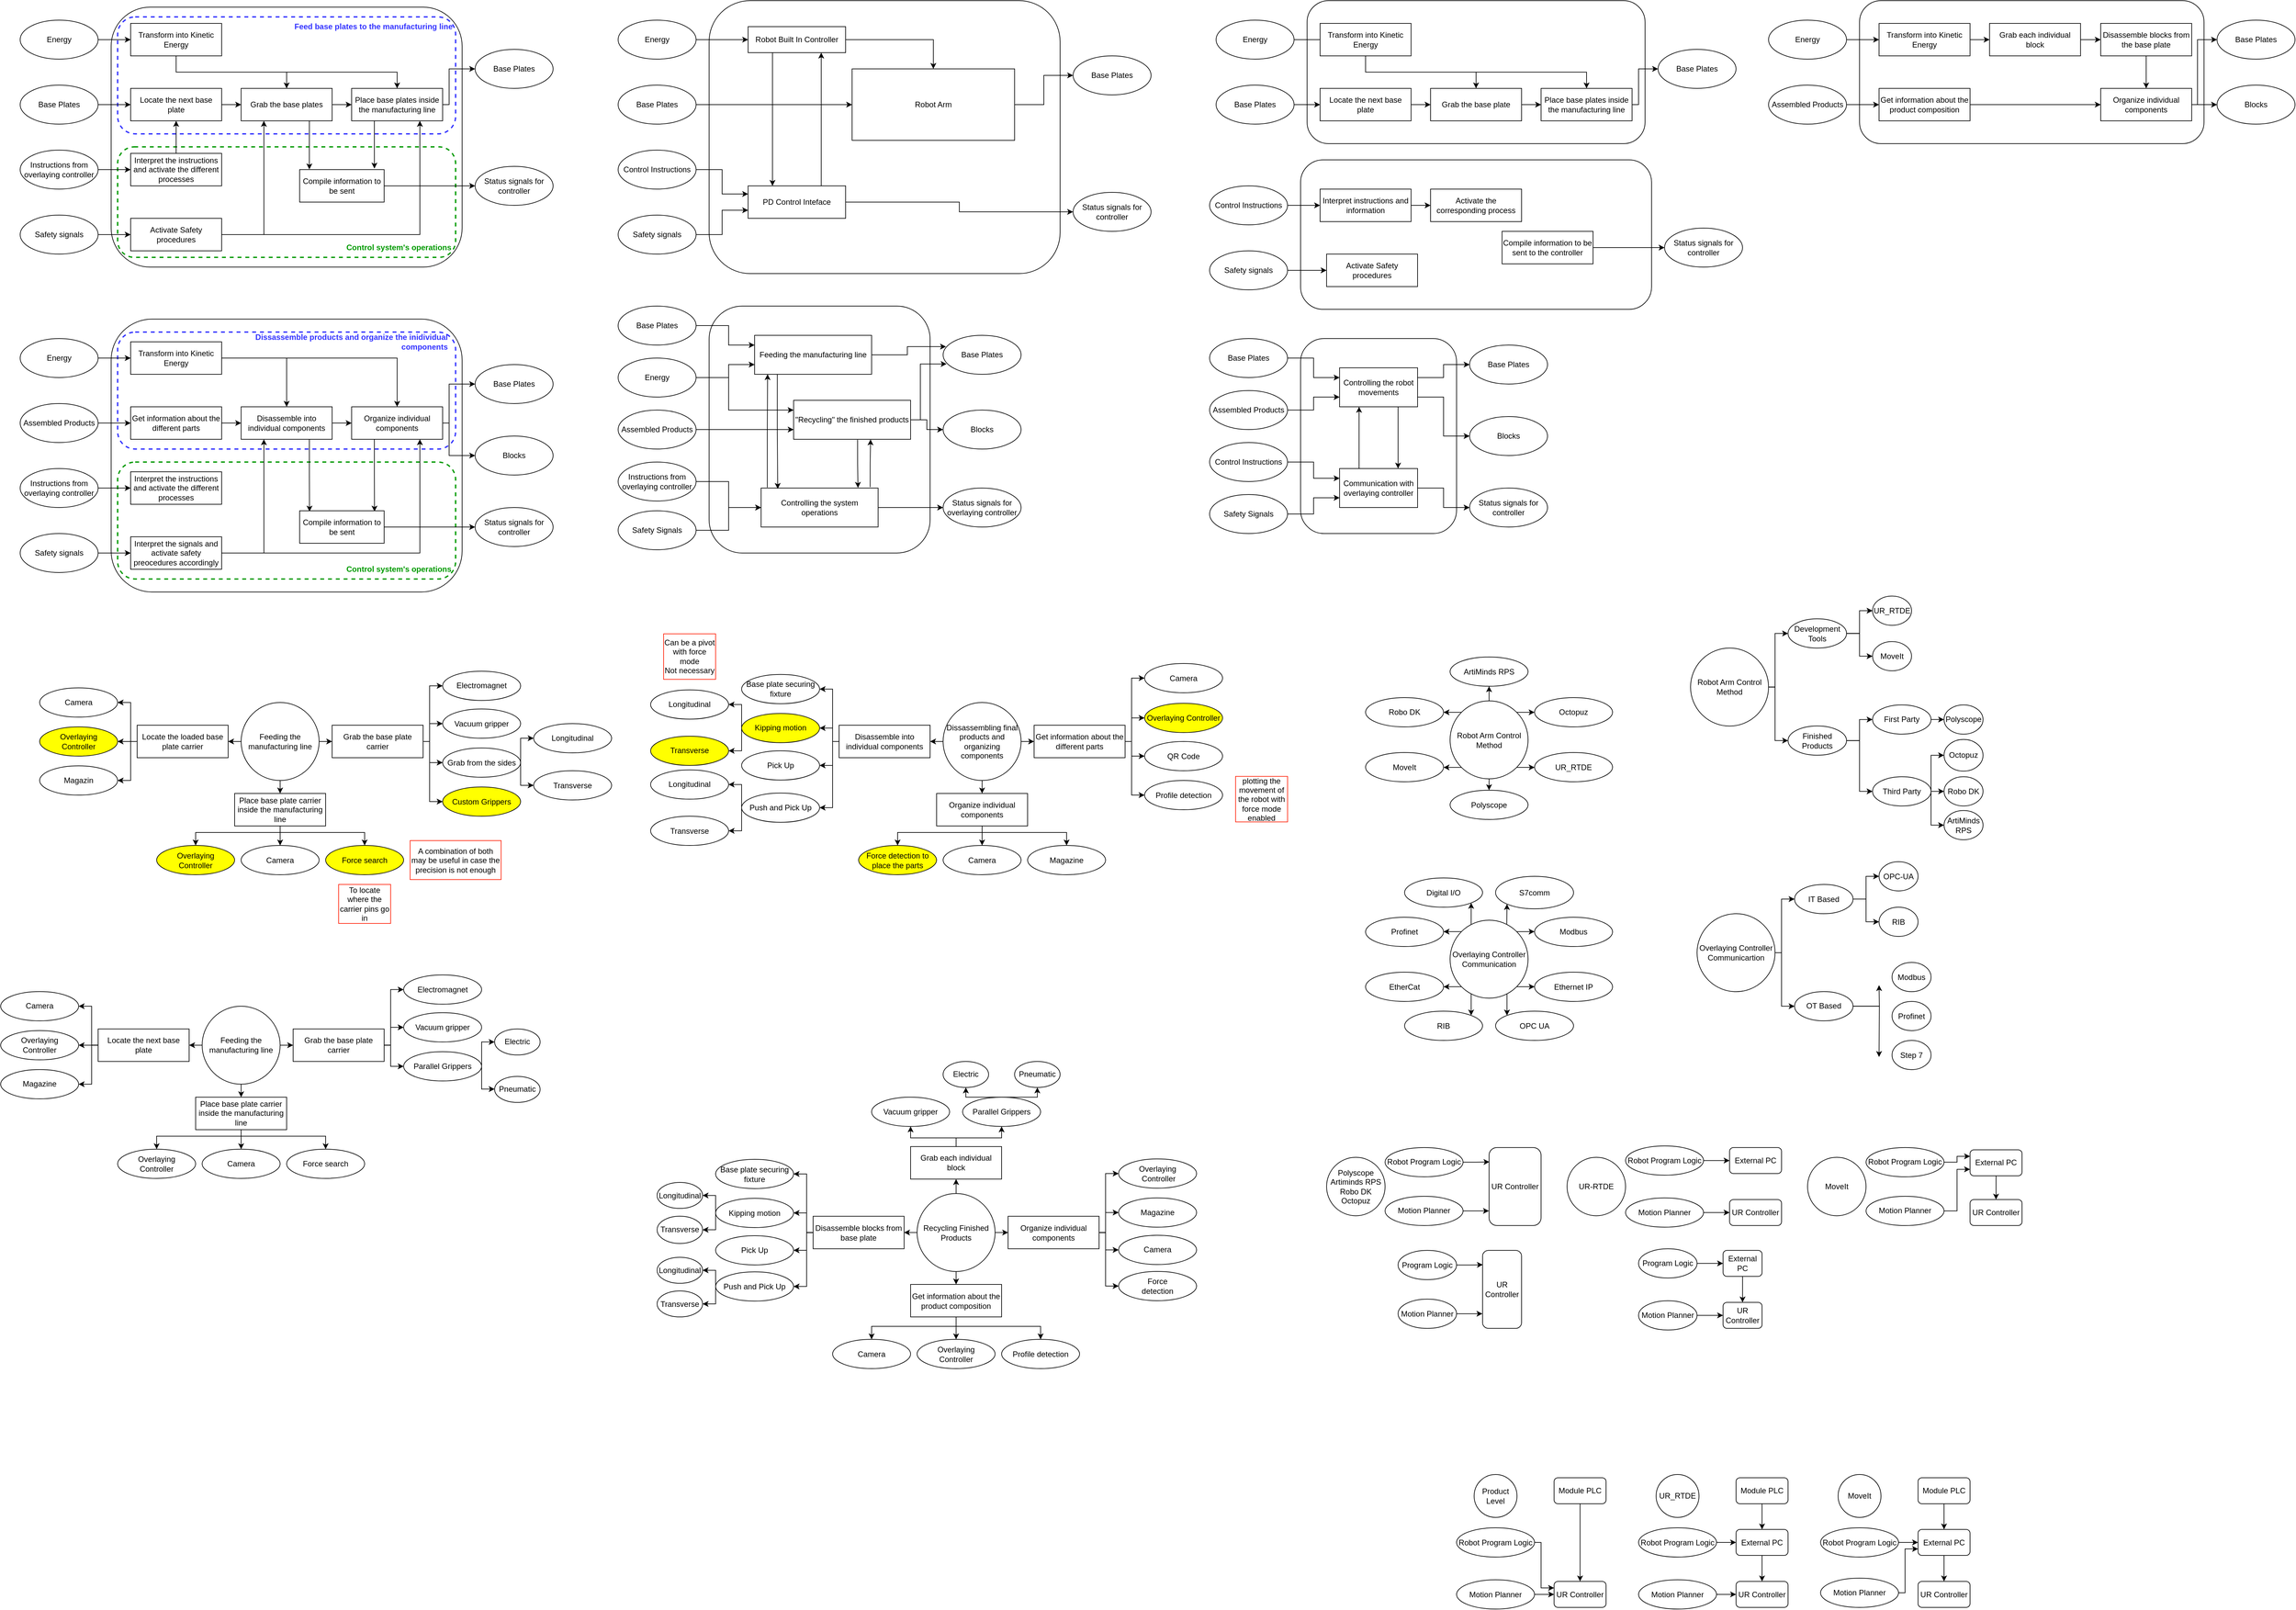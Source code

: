 <mxfile version="20.8.21" type="github">
  <diagram id="42cKhq52vNJZRKFAm1b_" name="Seite-1">
    <mxGraphModel dx="1434" dy="827" grid="1" gridSize="10" guides="1" tooltips="1" connect="1" arrows="1" fold="1" page="1" pageScale="1" pageWidth="3300" pageHeight="4681" math="0" shadow="0">
      <root>
        <mxCell id="0" />
        <mxCell id="1" parent="0" />
        <mxCell id="tth-UEwdZzJharhWVTQz-12" value="" style="endArrow=classic;html=1;rounded=0;entryX=1;entryY=0;entryDx=0;entryDy=0;exitX=0.271;exitY=0.292;exitDx=0;exitDy=0;exitPerimeter=0;" parent="1" source="DmpDktqdWVQR6J1gC0hd-7" target="DmpDktqdWVQR6J1gC0hd-9" edge="1">
          <mxGeometry width="50" height="50" relative="1" as="geometry">
            <mxPoint x="2410" y="1550" as="sourcePoint" />
            <mxPoint x="2460" y="1500" as="targetPoint" />
          </mxGeometry>
        </mxCell>
        <mxCell id="tth-UEwdZzJharhWVTQz-11" value="" style="endArrow=classic;html=1;rounded=0;entryX=0;entryY=0;entryDx=0;entryDy=0;exitX=0.729;exitY=0.208;exitDx=0;exitDy=0;exitPerimeter=0;" parent="1" source="DmpDktqdWVQR6J1gC0hd-7" target="2hkHsSnRgmPlp-JAB0Yl-3" edge="1">
          <mxGeometry width="50" height="50" relative="1" as="geometry">
            <mxPoint x="2410" y="1550" as="sourcePoint" />
            <mxPoint x="2460" y="1500" as="targetPoint" />
          </mxGeometry>
        </mxCell>
        <mxCell id="tth-UEwdZzJharhWVTQz-9" value="" style="endArrow=classic;html=1;rounded=0;entryX=1;entryY=1;entryDx=0;entryDy=0;exitX=0.271;exitY=0.708;exitDx=0;exitDy=0;exitPerimeter=0;" parent="1" source="DmpDktqdWVQR6J1gC0hd-7" target="2hkHsSnRgmPlp-JAB0Yl-1" edge="1">
          <mxGeometry width="50" height="50" relative="1" as="geometry">
            <mxPoint x="2310" y="1450" as="sourcePoint" />
            <mxPoint x="2460" y="1500" as="targetPoint" />
          </mxGeometry>
        </mxCell>
        <mxCell id="tth-UEwdZzJharhWVTQz-8" value="" style="endArrow=classic;html=1;rounded=0;entryX=0;entryY=1;entryDx=0;entryDy=0;" parent="1" target="2hkHsSnRgmPlp-JAB0Yl-5" edge="1">
          <mxGeometry width="50" height="50" relative="1" as="geometry">
            <mxPoint x="2347" y="1480" as="sourcePoint" />
            <mxPoint x="2460" y="1500" as="targetPoint" />
          </mxGeometry>
        </mxCell>
        <mxCell id="i0lhiT4KbpCjelZSpUZJ-27" value="" style="rounded=1;whiteSpace=wrap;html=1;fillColor=none;" parent="1" vertex="1">
          <mxGeometry x="2030" y="560" width="240" height="300" as="geometry" />
        </mxCell>
        <mxCell id="uiPFYnpJoN78IRm5a176-57" value="" style="rounded=1;whiteSpace=wrap;html=1;fillColor=none;" parent="1" vertex="1">
          <mxGeometry x="200" y="530" width="540" height="420" as="geometry" />
        </mxCell>
        <mxCell id="n7UCwueKNoSF1t-_QFoz-107" value="" style="rounded=1;whiteSpace=wrap;html=1;fillColor=none;dashed=1;strokeWidth=2;strokeColor=#009900;" parent="1" vertex="1">
          <mxGeometry x="210" y="750" width="520" height="180" as="geometry" />
        </mxCell>
        <mxCell id="n7UCwueKNoSF1t-_QFoz-106" value="" style="rounded=1;whiteSpace=wrap;html=1;fillColor=none;dashed=1;strokeWidth=2;strokeColor=#3333FF;" parent="1" vertex="1">
          <mxGeometry x="210" y="550" width="520" height="180" as="geometry" />
        </mxCell>
        <mxCell id="n7UCwueKNoSF1t-_QFoz-103" value="" style="rounded=1;whiteSpace=wrap;html=1;fillColor=none;dashed=1;strokeWidth=2;strokeColor=#009900;" parent="1" vertex="1">
          <mxGeometry x="210" y="265" width="520" height="170" as="geometry" />
        </mxCell>
        <mxCell id="uiPFYnpJoN78IRm5a176-1" value="" style="rounded=1;whiteSpace=wrap;html=1;fillColor=none;" parent="1" vertex="1">
          <mxGeometry x="200" y="50" width="540" height="400" as="geometry" />
        </mxCell>
        <mxCell id="n7UCwueKNoSF1t-_QFoz-102" value="" style="rounded=1;whiteSpace=wrap;html=1;fillColor=none;dashed=1;strokeWidth=2;strokeColor=#3333FF;" parent="1" vertex="1">
          <mxGeometry x="210" y="65" width="520" height="180" as="geometry" />
        </mxCell>
        <mxCell id="1AaqI7CcnLQnfkeEXJZW-124" style="edgeStyle=orthogonalEdgeStyle;rounded=0;orthogonalLoop=1;jettySize=auto;html=1;exitX=1;exitY=0.5;exitDx=0;exitDy=0;entryX=0;entryY=0.5;entryDx=0;entryDy=0;" parent="1" source="uiPFYnpJoN78IRm5a176-3" target="uiPFYnpJoN78IRm5a176-90" edge="1">
          <mxGeometry relative="1" as="geometry" />
        </mxCell>
        <mxCell id="uiPFYnpJoN78IRm5a176-3" value="Energy" style="ellipse;whiteSpace=wrap;html=1;" parent="1" vertex="1">
          <mxGeometry x="60" y="70" width="120" height="60" as="geometry" />
        </mxCell>
        <mxCell id="1AaqI7CcnLQnfkeEXJZW-122" style="edgeStyle=orthogonalEdgeStyle;rounded=0;orthogonalLoop=1;jettySize=auto;html=1;exitX=1;exitY=0.5;exitDx=0;exitDy=0;entryX=0;entryY=0.5;entryDx=0;entryDy=0;" parent="1" source="uiPFYnpJoN78IRm5a176-4" target="1AaqI7CcnLQnfkeEXJZW-121" edge="1">
          <mxGeometry relative="1" as="geometry" />
        </mxCell>
        <mxCell id="uiPFYnpJoN78IRm5a176-4" value="Base Plates" style="ellipse;whiteSpace=wrap;html=1;" parent="1" vertex="1">
          <mxGeometry x="60" y="170" width="120" height="60" as="geometry" />
        </mxCell>
        <mxCell id="1AaqI7CcnLQnfkeEXJZW-123" style="edgeStyle=orthogonalEdgeStyle;rounded=0;orthogonalLoop=1;jettySize=auto;html=1;exitX=1;exitY=0.5;exitDx=0;exitDy=0;entryX=0;entryY=0.5;entryDx=0;entryDy=0;" parent="1" source="uiPFYnpJoN78IRm5a176-6" target="uiPFYnpJoN78IRm5a176-91" edge="1">
          <mxGeometry relative="1" as="geometry" />
        </mxCell>
        <mxCell id="uiPFYnpJoN78IRm5a176-6" value="Instructions from overlaying controller" style="ellipse;whiteSpace=wrap;html=1;" parent="1" vertex="1">
          <mxGeometry x="60" y="270" width="120" height="60" as="geometry" />
        </mxCell>
        <mxCell id="uiPFYnpJoN78IRm5a176-8" value="Base Plates" style="ellipse;whiteSpace=wrap;html=1;" parent="1" vertex="1">
          <mxGeometry x="760" y="115" width="120" height="60" as="geometry" />
        </mxCell>
        <mxCell id="uiPFYnpJoN78IRm5a176-98" style="edgeStyle=orthogonalEdgeStyle;rounded=0;orthogonalLoop=1;jettySize=auto;html=1;exitX=1;exitY=0.5;exitDx=0;exitDy=0;entryX=0;entryY=0.5;entryDx=0;entryDy=0;" parent="1" source="uiPFYnpJoN78IRm5a176-11" target="uiPFYnpJoN78IRm5a176-97" edge="1">
          <mxGeometry relative="1" as="geometry" />
        </mxCell>
        <mxCell id="1AaqI7CcnLQnfkeEXJZW-128" style="edgeStyle=orthogonalEdgeStyle;rounded=0;orthogonalLoop=1;jettySize=auto;html=1;exitX=0.75;exitY=1;exitDx=0;exitDy=0;entryX=0.115;entryY=-0.007;entryDx=0;entryDy=0;entryPerimeter=0;" parent="1" source="uiPFYnpJoN78IRm5a176-11" target="n7UCwueKNoSF1t-_QFoz-15" edge="1">
          <mxGeometry relative="1" as="geometry" />
        </mxCell>
        <mxCell id="uiPFYnpJoN78IRm5a176-11" value="Grab the base plates" style="rounded=0;whiteSpace=wrap;html=1;" parent="1" vertex="1">
          <mxGeometry x="400" y="175" width="140" height="50" as="geometry" />
        </mxCell>
        <mxCell id="uiPFYnpJoN78IRm5a176-49" style="edgeStyle=orthogonalEdgeStyle;rounded=0;orthogonalLoop=1;jettySize=auto;html=1;exitX=1;exitY=0.5;exitDx=0;exitDy=0;entryX=0;entryY=0.5;entryDx=0;entryDy=0;" parent="1" source="uiPFYnpJoN78IRm5a176-47" target="uiPFYnpJoN78IRm5a176-48" edge="1">
          <mxGeometry relative="1" as="geometry" />
        </mxCell>
        <mxCell id="uiPFYnpJoN78IRm5a176-47" value="Safety signals" style="ellipse;whiteSpace=wrap;html=1;" parent="1" vertex="1">
          <mxGeometry x="60" y="370" width="120" height="60" as="geometry" />
        </mxCell>
        <mxCell id="n7UCwueKNoSF1t-_QFoz-2" style="edgeStyle=orthogonalEdgeStyle;rounded=0;orthogonalLoop=1;jettySize=auto;html=1;exitX=1;exitY=0.5;exitDx=0;exitDy=0;entryX=0.75;entryY=1;entryDx=0;entryDy=0;" parent="1" source="uiPFYnpJoN78IRm5a176-48" target="uiPFYnpJoN78IRm5a176-97" edge="1">
          <mxGeometry relative="1" as="geometry" />
        </mxCell>
        <mxCell id="1AaqI7CcnLQnfkeEXJZW-132" style="edgeStyle=orthogonalEdgeStyle;rounded=0;orthogonalLoop=1;jettySize=auto;html=1;exitX=1;exitY=0.5;exitDx=0;exitDy=0;entryX=0.25;entryY=1;entryDx=0;entryDy=0;" parent="1" source="uiPFYnpJoN78IRm5a176-48" target="uiPFYnpJoN78IRm5a176-11" edge="1">
          <mxGeometry relative="1" as="geometry" />
        </mxCell>
        <mxCell id="uiPFYnpJoN78IRm5a176-48" value="Activate Safety procedures" style="rounded=0;whiteSpace=wrap;html=1;" parent="1" vertex="1">
          <mxGeometry x="230" y="375" width="140" height="50" as="geometry" />
        </mxCell>
        <mxCell id="uiPFYnpJoN78IRm5a176-58" style="edgeStyle=orthogonalEdgeStyle;rounded=0;orthogonalLoop=1;jettySize=auto;html=1;exitX=1;exitY=0.5;exitDx=0;exitDy=0;entryX=0;entryY=0.5;entryDx=0;entryDy=0;" parent="1" source="uiPFYnpJoN78IRm5a176-59" target="uiPFYnpJoN78IRm5a176-69" edge="1">
          <mxGeometry relative="1" as="geometry" />
        </mxCell>
        <mxCell id="uiPFYnpJoN78IRm5a176-59" value="Energy" style="ellipse;whiteSpace=wrap;html=1;" parent="1" vertex="1">
          <mxGeometry x="60" y="560" width="120" height="60" as="geometry" />
        </mxCell>
        <mxCell id="1AaqI7CcnLQnfkeEXJZW-134" style="edgeStyle=orthogonalEdgeStyle;rounded=0;orthogonalLoop=1;jettySize=auto;html=1;exitX=1;exitY=0.5;exitDx=0;exitDy=0;entryX=0;entryY=0.5;entryDx=0;entryDy=0;" parent="1" source="uiPFYnpJoN78IRm5a176-63" target="1AaqI7CcnLQnfkeEXJZW-133" edge="1">
          <mxGeometry relative="1" as="geometry" />
        </mxCell>
        <mxCell id="uiPFYnpJoN78IRm5a176-63" value="Assembled Products" style="ellipse;whiteSpace=wrap;html=1;" parent="1" vertex="1">
          <mxGeometry x="60" y="660" width="120" height="60" as="geometry" />
        </mxCell>
        <mxCell id="uiPFYnpJoN78IRm5a176-64" style="edgeStyle=orthogonalEdgeStyle;rounded=0;orthogonalLoop=1;jettySize=auto;html=1;exitX=1;exitY=0.5;exitDx=0;exitDy=0;entryX=0;entryY=0.5;entryDx=0;entryDy=0;" parent="1" source="uiPFYnpJoN78IRm5a176-65" target="uiPFYnpJoN78IRm5a176-75" edge="1">
          <mxGeometry relative="1" as="geometry" />
        </mxCell>
        <mxCell id="uiPFYnpJoN78IRm5a176-65" value="Instructions from overlaying controller" style="ellipse;whiteSpace=wrap;html=1;" parent="1" vertex="1">
          <mxGeometry x="60" y="760" width="120" height="60" as="geometry" />
        </mxCell>
        <mxCell id="uiPFYnpJoN78IRm5a176-66" value="Base Plates" style="ellipse;whiteSpace=wrap;html=1;" parent="1" vertex="1">
          <mxGeometry x="760" y="600" width="120" height="60" as="geometry" />
        </mxCell>
        <mxCell id="uiPFYnpJoN78IRm5a176-67" value="Blocks" style="ellipse;whiteSpace=wrap;html=1;" parent="1" vertex="1">
          <mxGeometry x="760" y="710" width="120" height="60" as="geometry" />
        </mxCell>
        <mxCell id="uiPFYnpJoN78IRm5a176-88" style="edgeStyle=orthogonalEdgeStyle;rounded=0;orthogonalLoop=1;jettySize=auto;html=1;exitX=1;exitY=0.5;exitDx=0;exitDy=0;entryX=0.5;entryY=0;entryDx=0;entryDy=0;" parent="1" source="uiPFYnpJoN78IRm5a176-69" target="uiPFYnpJoN78IRm5a176-80" edge="1">
          <mxGeometry relative="1" as="geometry" />
        </mxCell>
        <mxCell id="uiPFYnpJoN78IRm5a176-89" style="edgeStyle=orthogonalEdgeStyle;rounded=0;orthogonalLoop=1;jettySize=auto;html=1;exitX=1;exitY=0.5;exitDx=0;exitDy=0;entryX=0.5;entryY=0;entryDx=0;entryDy=0;" parent="1" source="uiPFYnpJoN78IRm5a176-69" target="uiPFYnpJoN78IRm5a176-78" edge="1">
          <mxGeometry relative="1" as="geometry" />
        </mxCell>
        <mxCell id="uiPFYnpJoN78IRm5a176-69" value="Transform into Kinetic Energy" style="rounded=0;whiteSpace=wrap;html=1;" parent="1" vertex="1">
          <mxGeometry x="230" y="565" width="140" height="50" as="geometry" />
        </mxCell>
        <mxCell id="uiPFYnpJoN78IRm5a176-75" value="Interpret the instructions and activate the different processes" style="rounded=0;whiteSpace=wrap;html=1;" parent="1" vertex="1">
          <mxGeometry x="230" y="765" width="140" height="50" as="geometry" />
        </mxCell>
        <mxCell id="uiPFYnpJoN78IRm5a176-94" style="edgeStyle=orthogonalEdgeStyle;rounded=0;orthogonalLoop=1;jettySize=auto;html=1;exitX=1;exitY=0.5;exitDx=0;exitDy=0;entryX=0;entryY=0.5;entryDx=0;entryDy=0;" parent="1" source="uiPFYnpJoN78IRm5a176-78" target="uiPFYnpJoN78IRm5a176-66" edge="1">
          <mxGeometry relative="1" as="geometry">
            <Array as="points">
              <mxPoint x="720" y="690" />
              <mxPoint x="720" y="630" />
            </Array>
          </mxGeometry>
        </mxCell>
        <mxCell id="uiPFYnpJoN78IRm5a176-95" style="edgeStyle=orthogonalEdgeStyle;rounded=0;orthogonalLoop=1;jettySize=auto;html=1;exitX=1;exitY=0.5;exitDx=0;exitDy=0;entryX=0;entryY=0.5;entryDx=0;entryDy=0;" parent="1" source="uiPFYnpJoN78IRm5a176-78" target="uiPFYnpJoN78IRm5a176-67" edge="1">
          <mxGeometry relative="1" as="geometry">
            <Array as="points">
              <mxPoint x="720" y="690" />
              <mxPoint x="720" y="740" />
            </Array>
          </mxGeometry>
        </mxCell>
        <mxCell id="1AaqI7CcnLQnfkeEXJZW-139" style="edgeStyle=orthogonalEdgeStyle;rounded=0;orthogonalLoop=1;jettySize=auto;html=1;exitX=0.25;exitY=1;exitDx=0;exitDy=0;entryX=0.886;entryY=0.024;entryDx=0;entryDy=0;entryPerimeter=0;" parent="1" source="uiPFYnpJoN78IRm5a176-78" target="n7UCwueKNoSF1t-_QFoz-10" edge="1">
          <mxGeometry relative="1" as="geometry" />
        </mxCell>
        <mxCell id="uiPFYnpJoN78IRm5a176-78" value="Organize individual components" style="rounded=0;whiteSpace=wrap;html=1;" parent="1" vertex="1">
          <mxGeometry x="570" y="665" width="140" height="50" as="geometry" />
        </mxCell>
        <mxCell id="uiPFYnpJoN78IRm5a176-79" style="edgeStyle=orthogonalEdgeStyle;rounded=0;orthogonalLoop=1;jettySize=auto;html=1;exitX=1;exitY=0.5;exitDx=0;exitDy=0;entryX=0;entryY=0.5;entryDx=0;entryDy=0;" parent="1" source="uiPFYnpJoN78IRm5a176-80" target="uiPFYnpJoN78IRm5a176-78" edge="1">
          <mxGeometry relative="1" as="geometry" />
        </mxCell>
        <mxCell id="1AaqI7CcnLQnfkeEXJZW-138" style="edgeStyle=orthogonalEdgeStyle;rounded=0;orthogonalLoop=1;jettySize=auto;html=1;exitX=0.75;exitY=1;exitDx=0;exitDy=0;entryX=0.117;entryY=0.024;entryDx=0;entryDy=0;entryPerimeter=0;" parent="1" source="uiPFYnpJoN78IRm5a176-80" target="n7UCwueKNoSF1t-_QFoz-10" edge="1">
          <mxGeometry relative="1" as="geometry" />
        </mxCell>
        <mxCell id="uiPFYnpJoN78IRm5a176-80" value="Disassemble into individual components" style="rounded=0;whiteSpace=wrap;html=1;" parent="1" vertex="1">
          <mxGeometry x="400" y="665" width="140" height="50" as="geometry" />
        </mxCell>
        <mxCell id="uiPFYnpJoN78IRm5a176-81" style="edgeStyle=orthogonalEdgeStyle;rounded=0;orthogonalLoop=1;jettySize=auto;html=1;exitX=1;exitY=0.5;exitDx=0;exitDy=0;entryX=0;entryY=0.5;entryDx=0;entryDy=0;" parent="1" source="uiPFYnpJoN78IRm5a176-82" target="uiPFYnpJoN78IRm5a176-86" edge="1">
          <mxGeometry relative="1" as="geometry" />
        </mxCell>
        <mxCell id="uiPFYnpJoN78IRm5a176-82" value="Safety signals" style="ellipse;whiteSpace=wrap;html=1;" parent="1" vertex="1">
          <mxGeometry x="60" y="860" width="120" height="60" as="geometry" />
        </mxCell>
        <mxCell id="uiPFYnpJoN78IRm5a176-84" style="edgeStyle=orthogonalEdgeStyle;rounded=0;orthogonalLoop=1;jettySize=auto;html=1;exitX=1;exitY=0.5;exitDx=0;exitDy=0;entryX=0.75;entryY=1;entryDx=0;entryDy=0;" parent="1" source="uiPFYnpJoN78IRm5a176-86" target="uiPFYnpJoN78IRm5a176-78" edge="1">
          <mxGeometry relative="1" as="geometry" />
        </mxCell>
        <mxCell id="1AaqI7CcnLQnfkeEXJZW-137" style="edgeStyle=orthogonalEdgeStyle;rounded=0;orthogonalLoop=1;jettySize=auto;html=1;exitX=1;exitY=0.5;exitDx=0;exitDy=0;entryX=0.25;entryY=1;entryDx=0;entryDy=0;" parent="1" source="uiPFYnpJoN78IRm5a176-86" target="uiPFYnpJoN78IRm5a176-80" edge="1">
          <mxGeometry relative="1" as="geometry" />
        </mxCell>
        <mxCell id="uiPFYnpJoN78IRm5a176-86" value="Interpret the signals and activate safety preocedures accordingly" style="rounded=0;whiteSpace=wrap;html=1;" parent="1" vertex="1">
          <mxGeometry x="230" y="865" width="140" height="50" as="geometry" />
        </mxCell>
        <mxCell id="uiPFYnpJoN78IRm5a176-93" style="edgeStyle=orthogonalEdgeStyle;rounded=0;orthogonalLoop=1;jettySize=auto;html=1;exitX=0.5;exitY=1;exitDx=0;exitDy=0;entryX=0.5;entryY=0;entryDx=0;entryDy=0;" parent="1" source="uiPFYnpJoN78IRm5a176-90" target="uiPFYnpJoN78IRm5a176-11" edge="1">
          <mxGeometry relative="1" as="geometry" />
        </mxCell>
        <mxCell id="uiPFYnpJoN78IRm5a176-100" style="edgeStyle=orthogonalEdgeStyle;rounded=0;orthogonalLoop=1;jettySize=auto;html=1;exitX=0.5;exitY=1;exitDx=0;exitDy=0;entryX=0.5;entryY=0;entryDx=0;entryDy=0;" parent="1" source="uiPFYnpJoN78IRm5a176-90" target="uiPFYnpJoN78IRm5a176-97" edge="1">
          <mxGeometry relative="1" as="geometry" />
        </mxCell>
        <mxCell id="uiPFYnpJoN78IRm5a176-90" value="Transform into Kinetic Energy" style="rounded=0;whiteSpace=wrap;html=1;" parent="1" vertex="1">
          <mxGeometry x="230" y="75" width="140" height="50" as="geometry" />
        </mxCell>
        <mxCell id="1AaqI7CcnLQnfkeEXJZW-126" style="edgeStyle=orthogonalEdgeStyle;rounded=0;orthogonalLoop=1;jettySize=auto;html=1;exitX=0.5;exitY=0;exitDx=0;exitDy=0;entryX=0.5;entryY=1;entryDx=0;entryDy=0;" parent="1" source="uiPFYnpJoN78IRm5a176-91" target="1AaqI7CcnLQnfkeEXJZW-121" edge="1">
          <mxGeometry relative="1" as="geometry" />
        </mxCell>
        <mxCell id="uiPFYnpJoN78IRm5a176-91" value="Interpret the instructions and activate the different processes" style="rounded=0;whiteSpace=wrap;html=1;" parent="1" vertex="1">
          <mxGeometry x="230" y="275" width="140" height="50" as="geometry" />
        </mxCell>
        <mxCell id="uiPFYnpJoN78IRm5a176-101" style="edgeStyle=orthogonalEdgeStyle;rounded=0;orthogonalLoop=1;jettySize=auto;html=1;exitX=1;exitY=0.5;exitDx=0;exitDy=0;entryX=0;entryY=0.5;entryDx=0;entryDy=0;" parent="1" source="uiPFYnpJoN78IRm5a176-97" target="uiPFYnpJoN78IRm5a176-8" edge="1">
          <mxGeometry relative="1" as="geometry">
            <Array as="points">
              <mxPoint x="720" y="200" />
              <mxPoint x="720" y="145" />
            </Array>
          </mxGeometry>
        </mxCell>
        <mxCell id="1AaqI7CcnLQnfkeEXJZW-129" style="edgeStyle=orthogonalEdgeStyle;rounded=0;orthogonalLoop=1;jettySize=auto;html=1;exitX=0.25;exitY=1;exitDx=0;exitDy=0;entryX=0.885;entryY=-0.033;entryDx=0;entryDy=0;entryPerimeter=0;" parent="1" source="uiPFYnpJoN78IRm5a176-97" target="n7UCwueKNoSF1t-_QFoz-15" edge="1">
          <mxGeometry relative="1" as="geometry" />
        </mxCell>
        <mxCell id="uiPFYnpJoN78IRm5a176-97" value="Place base plates inside the manufacturing line" style="rounded=0;whiteSpace=wrap;html=1;" parent="1" vertex="1">
          <mxGeometry x="570" y="175" width="140" height="50" as="geometry" />
        </mxCell>
        <mxCell id="n7UCwueKNoSF1t-_QFoz-1" value="Status signals for controller" style="ellipse;whiteSpace=wrap;html=1;" parent="1" vertex="1">
          <mxGeometry x="760" y="295" width="120" height="60" as="geometry" />
        </mxCell>
        <mxCell id="n7UCwueKNoSF1t-_QFoz-7" value="Status signals for controller" style="ellipse;whiteSpace=wrap;html=1;" parent="1" vertex="1">
          <mxGeometry x="760" y="820" width="120" height="60" as="geometry" />
        </mxCell>
        <mxCell id="n7UCwueKNoSF1t-_QFoz-11" style="edgeStyle=orthogonalEdgeStyle;rounded=0;orthogonalLoop=1;jettySize=auto;html=1;exitX=1;exitY=0.5;exitDx=0;exitDy=0;entryX=0;entryY=0.5;entryDx=0;entryDy=0;" parent="1" source="n7UCwueKNoSF1t-_QFoz-10" target="n7UCwueKNoSF1t-_QFoz-7" edge="1">
          <mxGeometry relative="1" as="geometry" />
        </mxCell>
        <mxCell id="n7UCwueKNoSF1t-_QFoz-10" value="Compile information to be sent" style="rounded=0;whiteSpace=wrap;html=1;" parent="1" vertex="1">
          <mxGeometry x="490" y="825" width="130" height="50" as="geometry" />
        </mxCell>
        <mxCell id="n7UCwueKNoSF1t-_QFoz-16" style="edgeStyle=orthogonalEdgeStyle;rounded=0;orthogonalLoop=1;jettySize=auto;html=1;exitX=1;exitY=0.5;exitDx=0;exitDy=0;entryX=0;entryY=0.5;entryDx=0;entryDy=0;" parent="1" source="n7UCwueKNoSF1t-_QFoz-15" target="n7UCwueKNoSF1t-_QFoz-1" edge="1">
          <mxGeometry relative="1" as="geometry" />
        </mxCell>
        <mxCell id="n7UCwueKNoSF1t-_QFoz-15" value="Compile information to be sent" style="rounded=0;whiteSpace=wrap;html=1;" parent="1" vertex="1">
          <mxGeometry x="490" y="300" width="130" height="50" as="geometry" />
        </mxCell>
        <mxCell id="n7UCwueKNoSF1t-_QFoz-19" value="" style="rounded=1;whiteSpace=wrap;html=1;" parent="1" vertex="1">
          <mxGeometry x="1120" y="40" width="540" height="420" as="geometry" />
        </mxCell>
        <mxCell id="n7UCwueKNoSF1t-_QFoz-64" style="edgeStyle=orthogonalEdgeStyle;rounded=0;orthogonalLoop=1;jettySize=auto;html=1;exitX=1;exitY=0.5;exitDx=0;exitDy=0;entryX=0;entryY=0.5;entryDx=0;entryDy=0;" parent="1" source="n7UCwueKNoSF1t-_QFoz-21" target="n7UCwueKNoSF1t-_QFoz-63" edge="1">
          <mxGeometry relative="1" as="geometry" />
        </mxCell>
        <mxCell id="n7UCwueKNoSF1t-_QFoz-21" value="Energy" style="ellipse;whiteSpace=wrap;html=1;" parent="1" vertex="1">
          <mxGeometry x="980" y="70" width="120" height="60" as="geometry" />
        </mxCell>
        <mxCell id="n7UCwueKNoSF1t-_QFoz-65" style="edgeStyle=orthogonalEdgeStyle;rounded=0;orthogonalLoop=1;jettySize=auto;html=1;exitX=1;exitY=0.5;exitDx=0;exitDy=0;entryX=0;entryY=0.5;entryDx=0;entryDy=0;" parent="1" source="n7UCwueKNoSF1t-_QFoz-23" target="n7UCwueKNoSF1t-_QFoz-60" edge="1">
          <mxGeometry relative="1" as="geometry" />
        </mxCell>
        <mxCell id="n7UCwueKNoSF1t-_QFoz-23" value="Base Plates" style="ellipse;whiteSpace=wrap;html=1;" parent="1" vertex="1">
          <mxGeometry x="980" y="170" width="120" height="60" as="geometry" />
        </mxCell>
        <mxCell id="n7UCwueKNoSF1t-_QFoz-48" style="edgeStyle=orthogonalEdgeStyle;rounded=0;orthogonalLoop=1;jettySize=auto;html=1;exitX=1;exitY=0.5;exitDx=0;exitDy=0;entryX=0;entryY=0.25;entryDx=0;entryDy=0;" parent="1" source="n7UCwueKNoSF1t-_QFoz-25" target="n7UCwueKNoSF1t-_QFoz-47" edge="1">
          <mxGeometry relative="1" as="geometry" />
        </mxCell>
        <mxCell id="n7UCwueKNoSF1t-_QFoz-25" value="Control Instructions" style="ellipse;whiteSpace=wrap;html=1;" parent="1" vertex="1">
          <mxGeometry x="980" y="270" width="120" height="60" as="geometry" />
        </mxCell>
        <mxCell id="n7UCwueKNoSF1t-_QFoz-26" value="Base Plates" style="ellipse;whiteSpace=wrap;html=1;" parent="1" vertex="1">
          <mxGeometry x="1680" y="125" width="120" height="60" as="geometry" />
        </mxCell>
        <mxCell id="n7UCwueKNoSF1t-_QFoz-49" style="edgeStyle=orthogonalEdgeStyle;rounded=0;orthogonalLoop=1;jettySize=auto;html=1;exitX=1;exitY=0.5;exitDx=0;exitDy=0;entryX=0;entryY=0.75;entryDx=0;entryDy=0;" parent="1" source="n7UCwueKNoSF1t-_QFoz-31" target="n7UCwueKNoSF1t-_QFoz-47" edge="1">
          <mxGeometry relative="1" as="geometry" />
        </mxCell>
        <mxCell id="n7UCwueKNoSF1t-_QFoz-31" value="Safety signals" style="ellipse;whiteSpace=wrap;html=1;" parent="1" vertex="1">
          <mxGeometry x="980" y="370" width="120" height="60" as="geometry" />
        </mxCell>
        <mxCell id="n7UCwueKNoSF1t-_QFoz-44" value="Status signals for controller" style="ellipse;whiteSpace=wrap;html=1;" parent="1" vertex="1">
          <mxGeometry x="1680" y="335" width="120" height="60" as="geometry" />
        </mxCell>
        <mxCell id="n7UCwueKNoSF1t-_QFoz-59" style="edgeStyle=orthogonalEdgeStyle;rounded=0;orthogonalLoop=1;jettySize=auto;html=1;exitX=1;exitY=0.5;exitDx=0;exitDy=0;entryX=0;entryY=0.5;entryDx=0;entryDy=0;" parent="1" source="n7UCwueKNoSF1t-_QFoz-47" target="n7UCwueKNoSF1t-_QFoz-44" edge="1">
          <mxGeometry relative="1" as="geometry" />
        </mxCell>
        <mxCell id="n7UCwueKNoSF1t-_QFoz-71" style="edgeStyle=orthogonalEdgeStyle;rounded=0;orthogonalLoop=1;jettySize=auto;html=1;exitX=0.75;exitY=0;exitDx=0;exitDy=0;entryX=0.75;entryY=1;entryDx=0;entryDy=0;" parent="1" source="n7UCwueKNoSF1t-_QFoz-47" target="n7UCwueKNoSF1t-_QFoz-63" edge="1">
          <mxGeometry relative="1" as="geometry" />
        </mxCell>
        <mxCell id="n7UCwueKNoSF1t-_QFoz-47" value="PD Control Inteface" style="rounded=0;whiteSpace=wrap;html=1;" parent="1" vertex="1">
          <mxGeometry x="1180" y="325" width="150" height="50" as="geometry" />
        </mxCell>
        <mxCell id="n7UCwueKNoSF1t-_QFoz-61" style="edgeStyle=orthogonalEdgeStyle;rounded=0;orthogonalLoop=1;jettySize=auto;html=1;exitX=1;exitY=0.5;exitDx=0;exitDy=0;entryX=0;entryY=0.5;entryDx=0;entryDy=0;" parent="1" source="n7UCwueKNoSF1t-_QFoz-60" target="n7UCwueKNoSF1t-_QFoz-26" edge="1">
          <mxGeometry relative="1" as="geometry" />
        </mxCell>
        <mxCell id="n7UCwueKNoSF1t-_QFoz-60" value="Robot Arm" style="rounded=0;whiteSpace=wrap;html=1;" parent="1" vertex="1">
          <mxGeometry x="1340" y="145" width="250" height="110" as="geometry" />
        </mxCell>
        <mxCell id="n7UCwueKNoSF1t-_QFoz-66" style="edgeStyle=orthogonalEdgeStyle;rounded=0;orthogonalLoop=1;jettySize=auto;html=1;exitX=1;exitY=0.5;exitDx=0;exitDy=0;entryX=0.5;entryY=0;entryDx=0;entryDy=0;" parent="1" source="n7UCwueKNoSF1t-_QFoz-63" target="n7UCwueKNoSF1t-_QFoz-60" edge="1">
          <mxGeometry relative="1" as="geometry" />
        </mxCell>
        <mxCell id="n7UCwueKNoSF1t-_QFoz-69" style="edgeStyle=orthogonalEdgeStyle;rounded=0;orthogonalLoop=1;jettySize=auto;html=1;exitX=0.25;exitY=1;exitDx=0;exitDy=0;entryX=0.25;entryY=0;entryDx=0;entryDy=0;" parent="1" source="n7UCwueKNoSF1t-_QFoz-63" target="n7UCwueKNoSF1t-_QFoz-47" edge="1">
          <mxGeometry relative="1" as="geometry" />
        </mxCell>
        <mxCell id="n7UCwueKNoSF1t-_QFoz-63" value="Robot Built In Controller" style="rounded=0;whiteSpace=wrap;html=1;" parent="1" vertex="1">
          <mxGeometry x="1180" y="80" width="150" height="40" as="geometry" />
        </mxCell>
        <mxCell id="n7UCwueKNoSF1t-_QFoz-104" value="Feed base plates to the manufacturing line" style="text;html=1;strokeColor=none;fillColor=none;align=left;verticalAlign=middle;whiteSpace=wrap;rounded=0;dashed=1;strokeWidth=2;fontStyle=1;fontColor=#3333FF;fontSize=12;" parent="1" vertex="1">
          <mxGeometry x="480" y="65" width="250" height="30" as="geometry" />
        </mxCell>
        <mxCell id="n7UCwueKNoSF1t-_QFoz-105" value="Control system&#39;s operations" style="text;html=1;strokeColor=none;fillColor=none;align=left;verticalAlign=middle;whiteSpace=wrap;rounded=0;dashed=1;strokeWidth=2;fontStyle=1;fontColor=#009900;fontSize=12;" parent="1" vertex="1">
          <mxGeometry x="560" y="405" width="170" height="30" as="geometry" />
        </mxCell>
        <mxCell id="n7UCwueKNoSF1t-_QFoz-108" value="Dissassemble products and organize the inidividual components" style="text;html=1;strokeColor=none;fillColor=none;align=right;verticalAlign=middle;whiteSpace=wrap;rounded=0;dashed=1;strokeWidth=2;fontStyle=1;fontColor=#3333FF;fontSize=12;" parent="1" vertex="1">
          <mxGeometry x="410" y="550" width="310" height="30" as="geometry" />
        </mxCell>
        <mxCell id="n7UCwueKNoSF1t-_QFoz-109" value="Control system&#39;s operations" style="text;html=1;strokeColor=none;fillColor=none;align=left;verticalAlign=middle;whiteSpace=wrap;rounded=0;dashed=1;strokeWidth=2;fontStyle=1;fontColor=#009900;fontSize=12;" parent="1" vertex="1">
          <mxGeometry x="560" y="900" width="170" height="30" as="geometry" />
        </mxCell>
        <mxCell id="n7UCwueKNoSF1t-_QFoz-110" value="" style="rounded=1;whiteSpace=wrap;html=1;fillColor=none;" parent="1" vertex="1">
          <mxGeometry x="1120" y="510" width="340" height="380" as="geometry" />
        </mxCell>
        <mxCell id="1AaqI7CcnLQnfkeEXJZW-11" style="edgeStyle=orthogonalEdgeStyle;rounded=0;orthogonalLoop=1;jettySize=auto;html=1;exitX=1;exitY=0.5;exitDx=0;exitDy=0;entryX=0;entryY=0.25;entryDx=0;entryDy=0;" parent="1" source="n7UCwueKNoSF1t-_QFoz-112" target="n7UCwueKNoSF1t-_QFoz-131" edge="1">
          <mxGeometry relative="1" as="geometry">
            <Array as="points">
              <mxPoint x="1150" y="540" />
              <mxPoint x="1150" y="570" />
            </Array>
          </mxGeometry>
        </mxCell>
        <mxCell id="n7UCwueKNoSF1t-_QFoz-112" value="Base Plates" style="ellipse;whiteSpace=wrap;html=1;" parent="1" vertex="1">
          <mxGeometry x="980" y="510" width="120" height="60" as="geometry" />
        </mxCell>
        <mxCell id="1AaqI7CcnLQnfkeEXJZW-9" style="edgeStyle=orthogonalEdgeStyle;rounded=0;orthogonalLoop=1;jettySize=auto;html=1;exitX=1;exitY=0.5;exitDx=0;exitDy=0;entryX=0;entryY=0.75;entryDx=0;entryDy=0;" parent="1" source="n7UCwueKNoSF1t-_QFoz-114" target="n7UCwueKNoSF1t-_QFoz-131" edge="1">
          <mxGeometry relative="1" as="geometry">
            <Array as="points">
              <mxPoint x="1150" y="620" />
              <mxPoint x="1150" y="600" />
            </Array>
          </mxGeometry>
        </mxCell>
        <mxCell id="1AaqI7CcnLQnfkeEXJZW-10" style="edgeStyle=orthogonalEdgeStyle;rounded=0;orthogonalLoop=1;jettySize=auto;html=1;exitX=1;exitY=0.5;exitDx=0;exitDy=0;entryX=0;entryY=0.25;entryDx=0;entryDy=0;" parent="1" source="n7UCwueKNoSF1t-_QFoz-114" target="n7UCwueKNoSF1t-_QFoz-132" edge="1">
          <mxGeometry relative="1" as="geometry">
            <Array as="points">
              <mxPoint x="1150" y="620" />
              <mxPoint x="1150" y="670" />
            </Array>
          </mxGeometry>
        </mxCell>
        <mxCell id="n7UCwueKNoSF1t-_QFoz-114" value="Energy" style="ellipse;whiteSpace=wrap;html=1;" parent="1" vertex="1">
          <mxGeometry x="980" y="590" width="120" height="60" as="geometry" />
        </mxCell>
        <mxCell id="n7UCwueKNoSF1t-_QFoz-136" style="edgeStyle=orthogonalEdgeStyle;rounded=0;orthogonalLoop=1;jettySize=auto;html=1;exitX=1;exitY=0.5;exitDx=0;exitDy=0;entryX=0;entryY=0.5;entryDx=0;entryDy=0;fontSize=12;fontColor=default;" parent="1" source="n7UCwueKNoSF1t-_QFoz-116" target="n7UCwueKNoSF1t-_QFoz-133" edge="1">
          <mxGeometry relative="1" as="geometry" />
        </mxCell>
        <mxCell id="n7UCwueKNoSF1t-_QFoz-116" value="Instructions from overlaying controller" style="ellipse;whiteSpace=wrap;html=1;" parent="1" vertex="1">
          <mxGeometry x="980" y="750" width="120" height="60" as="geometry" />
        </mxCell>
        <mxCell id="n7UCwueKNoSF1t-_QFoz-117" value="Base Plates" style="ellipse;whiteSpace=wrap;html=1;" parent="1" vertex="1">
          <mxGeometry x="1480" y="555" width="120" height="60" as="geometry" />
        </mxCell>
        <mxCell id="n7UCwueKNoSF1t-_QFoz-137" style="edgeStyle=orthogonalEdgeStyle;rounded=0;orthogonalLoop=1;jettySize=auto;html=1;exitX=1;exitY=0.5;exitDx=0;exitDy=0;entryX=0;entryY=0.5;entryDx=0;entryDy=0;fontSize=12;fontColor=default;" parent="1" source="n7UCwueKNoSF1t-_QFoz-119" target="n7UCwueKNoSF1t-_QFoz-133" edge="1">
          <mxGeometry relative="1" as="geometry" />
        </mxCell>
        <mxCell id="n7UCwueKNoSF1t-_QFoz-119" value="Safety Signals" style="ellipse;whiteSpace=wrap;html=1;" parent="1" vertex="1">
          <mxGeometry x="980" y="825" width="120" height="60" as="geometry" />
        </mxCell>
        <mxCell id="n7UCwueKNoSF1t-_QFoz-120" value="Status signals for overlaying controller" style="ellipse;whiteSpace=wrap;html=1;" parent="1" vertex="1">
          <mxGeometry x="1480" y="790" width="120" height="60" as="geometry" />
        </mxCell>
        <mxCell id="n7UCwueKNoSF1t-_QFoz-129" value="Blocks" style="ellipse;whiteSpace=wrap;html=1;" parent="1" vertex="1">
          <mxGeometry x="1480" y="670" width="120" height="60" as="geometry" />
        </mxCell>
        <mxCell id="n7UCwueKNoSF1t-_QFoz-147" style="edgeStyle=orthogonalEdgeStyle;rounded=0;orthogonalLoop=1;jettySize=auto;html=1;exitX=1;exitY=0.5;exitDx=0;exitDy=0;entryX=0;entryY=0.75;entryDx=0;entryDy=0;fontSize=12;fontColor=default;" parent="1" source="n7UCwueKNoSF1t-_QFoz-130" target="n7UCwueKNoSF1t-_QFoz-132" edge="1">
          <mxGeometry relative="1" as="geometry" />
        </mxCell>
        <mxCell id="n7UCwueKNoSF1t-_QFoz-130" value="Assembled Products" style="ellipse;whiteSpace=wrap;html=1;" parent="1" vertex="1">
          <mxGeometry x="980" y="670" width="120" height="60" as="geometry" />
        </mxCell>
        <mxCell id="1AaqI7CcnLQnfkeEXJZW-7" style="edgeStyle=orthogonalEdgeStyle;rounded=0;orthogonalLoop=1;jettySize=auto;html=1;exitX=1;exitY=0.5;exitDx=0;exitDy=0;entryX=0.037;entryY=0.29;entryDx=0;entryDy=0;entryPerimeter=0;" parent="1" source="n7UCwueKNoSF1t-_QFoz-131" target="n7UCwueKNoSF1t-_QFoz-117" edge="1">
          <mxGeometry relative="1" as="geometry" />
        </mxCell>
        <mxCell id="1AaqI7CcnLQnfkeEXJZW-15" style="edgeStyle=orthogonalEdgeStyle;rounded=0;orthogonalLoop=1;jettySize=auto;html=1;exitX=0.194;exitY=0.997;exitDx=0;exitDy=0;entryX=0.142;entryY=0.022;entryDx=0;entryDy=0;entryPerimeter=0;exitPerimeter=0;" parent="1" source="n7UCwueKNoSF1t-_QFoz-131" target="n7UCwueKNoSF1t-_QFoz-133" edge="1">
          <mxGeometry relative="1" as="geometry" />
        </mxCell>
        <mxCell id="n7UCwueKNoSF1t-_QFoz-131" value="Feeding the manufacturing line" style="rounded=0;whiteSpace=wrap;html=1;strokeColor=#000000;strokeWidth=1;fontSize=12;fontColor=default;fillColor=none;" parent="1" vertex="1">
          <mxGeometry x="1190" y="555" width="180" height="60" as="geometry" />
        </mxCell>
        <mxCell id="1AaqI7CcnLQnfkeEXJZW-12" style="edgeStyle=orthogonalEdgeStyle;rounded=0;orthogonalLoop=1;jettySize=auto;html=1;exitX=1;exitY=0.5;exitDx=0;exitDy=0;entryX=0;entryY=0.5;entryDx=0;entryDy=0;" parent="1" source="n7UCwueKNoSF1t-_QFoz-132" target="n7UCwueKNoSF1t-_QFoz-129" edge="1">
          <mxGeometry relative="1" as="geometry" />
        </mxCell>
        <mxCell id="1AaqI7CcnLQnfkeEXJZW-16" style="edgeStyle=orthogonalEdgeStyle;rounded=0;orthogonalLoop=1;jettySize=auto;html=1;exitX=0.547;exitY=1.013;exitDx=0;exitDy=0;entryX=0.828;entryY=-0.005;entryDx=0;entryDy=0;entryPerimeter=0;exitPerimeter=0;" parent="1" source="n7UCwueKNoSF1t-_QFoz-132" target="n7UCwueKNoSF1t-_QFoz-133" edge="1">
          <mxGeometry relative="1" as="geometry" />
        </mxCell>
        <mxCell id="XreJuHorq-Wm_r-E-YRh-2" style="edgeStyle=orthogonalEdgeStyle;rounded=0;orthogonalLoop=1;jettySize=auto;html=1;exitX=1;exitY=0.5;exitDx=0;exitDy=0;entryX=0.045;entryY=0.735;entryDx=0;entryDy=0;entryPerimeter=0;" parent="1" source="n7UCwueKNoSF1t-_QFoz-132" target="n7UCwueKNoSF1t-_QFoz-117" edge="1">
          <mxGeometry relative="1" as="geometry">
            <Array as="points">
              <mxPoint x="1445" y="685" />
              <mxPoint x="1445" y="599" />
            </Array>
          </mxGeometry>
        </mxCell>
        <mxCell id="n7UCwueKNoSF1t-_QFoz-132" value="&quot;Recycling&quot; the finished products" style="rounded=0;whiteSpace=wrap;html=1;strokeColor=#000000;strokeWidth=1;fontSize=12;fontColor=default;fillColor=none;" parent="1" vertex="1">
          <mxGeometry x="1250" y="655" width="180" height="60" as="geometry" />
        </mxCell>
        <mxCell id="n7UCwueKNoSF1t-_QFoz-138" style="edgeStyle=orthogonalEdgeStyle;rounded=0;orthogonalLoop=1;jettySize=auto;html=1;exitX=1;exitY=0.5;exitDx=0;exitDy=0;entryX=0;entryY=0.5;entryDx=0;entryDy=0;fontSize=12;fontColor=default;" parent="1" source="n7UCwueKNoSF1t-_QFoz-133" target="n7UCwueKNoSF1t-_QFoz-120" edge="1">
          <mxGeometry relative="1" as="geometry" />
        </mxCell>
        <mxCell id="1AaqI7CcnLQnfkeEXJZW-17" style="edgeStyle=orthogonalEdgeStyle;rounded=0;orthogonalLoop=1;jettySize=auto;html=1;exitX=0.053;exitY=-0.014;exitDx=0;exitDy=0;entryX=0.111;entryY=0.997;entryDx=0;entryDy=0;entryPerimeter=0;exitPerimeter=0;" parent="1" source="n7UCwueKNoSF1t-_QFoz-133" target="n7UCwueKNoSF1t-_QFoz-131" edge="1">
          <mxGeometry relative="1" as="geometry" />
        </mxCell>
        <mxCell id="1AaqI7CcnLQnfkeEXJZW-19" style="edgeStyle=orthogonalEdgeStyle;rounded=0;orthogonalLoop=1;jettySize=auto;html=1;exitX=0.932;exitY=-0.024;exitDx=0;exitDy=0;entryX=0.658;entryY=1.003;entryDx=0;entryDy=0;entryPerimeter=0;exitPerimeter=0;" parent="1" source="n7UCwueKNoSF1t-_QFoz-133" target="n7UCwueKNoSF1t-_QFoz-132" edge="1">
          <mxGeometry relative="1" as="geometry" />
        </mxCell>
        <mxCell id="n7UCwueKNoSF1t-_QFoz-133" value="Controlling the system operations" style="rounded=0;whiteSpace=wrap;html=1;strokeColor=#000000;strokeWidth=1;fontSize=12;fontColor=default;fillColor=none;" parent="1" vertex="1">
          <mxGeometry x="1200" y="790" width="180" height="60" as="geometry" />
        </mxCell>
        <mxCell id="1AaqI7CcnLQnfkeEXJZW-20" value="" style="rounded=1;whiteSpace=wrap;html=1;fillColor=none;" parent="1" vertex="1">
          <mxGeometry x="2040" y="40" width="520" height="220" as="geometry" />
        </mxCell>
        <mxCell id="1AaqI7CcnLQnfkeEXJZW-22" style="edgeStyle=orthogonalEdgeStyle;rounded=0;orthogonalLoop=1;jettySize=auto;html=1;exitX=1;exitY=0.5;exitDx=0;exitDy=0;entryX=0;entryY=0.5;entryDx=0;entryDy=0;" parent="1" source="1AaqI7CcnLQnfkeEXJZW-23" edge="1">
          <mxGeometry relative="1" as="geometry">
            <mxPoint x="2090" y="100" as="targetPoint" />
          </mxGeometry>
        </mxCell>
        <mxCell id="1AaqI7CcnLQnfkeEXJZW-23" value="Energy" style="ellipse;whiteSpace=wrap;html=1;" parent="1" vertex="1">
          <mxGeometry x="1900" y="70" width="120" height="60" as="geometry" />
        </mxCell>
        <mxCell id="1AaqI7CcnLQnfkeEXJZW-53" style="edgeStyle=orthogonalEdgeStyle;rounded=0;orthogonalLoop=1;jettySize=auto;html=1;exitX=1;exitY=0.5;exitDx=0;exitDy=0;entryX=0;entryY=0.5;entryDx=0;entryDy=0;" parent="1" source="1AaqI7CcnLQnfkeEXJZW-25" target="1AaqI7CcnLQnfkeEXJZW-52" edge="1">
          <mxGeometry relative="1" as="geometry" />
        </mxCell>
        <mxCell id="1AaqI7CcnLQnfkeEXJZW-25" value="Base Plates" style="ellipse;whiteSpace=wrap;html=1;" parent="1" vertex="1">
          <mxGeometry x="1900" y="170" width="120" height="60" as="geometry" />
        </mxCell>
        <mxCell id="1AaqI7CcnLQnfkeEXJZW-28" value="Base Plates" style="ellipse;whiteSpace=wrap;html=1;" parent="1" vertex="1">
          <mxGeometry x="2580" y="115" width="120" height="60" as="geometry" />
        </mxCell>
        <mxCell id="1AaqI7CcnLQnfkeEXJZW-29" style="edgeStyle=orthogonalEdgeStyle;rounded=0;orthogonalLoop=1;jettySize=auto;html=1;exitX=1;exitY=0.5;exitDx=0;exitDy=0;entryX=0;entryY=0.5;entryDx=0;entryDy=0;" parent="1" source="1AaqI7CcnLQnfkeEXJZW-31" target="1AaqI7CcnLQnfkeEXJZW-45" edge="1">
          <mxGeometry relative="1" as="geometry" />
        </mxCell>
        <mxCell id="1AaqI7CcnLQnfkeEXJZW-31" value="Grab the base plate" style="rounded=0;whiteSpace=wrap;html=1;" parent="1" vertex="1">
          <mxGeometry x="2230" y="175" width="140" height="50" as="geometry" />
        </mxCell>
        <mxCell id="1AaqI7CcnLQnfkeEXJZW-37" style="edgeStyle=orthogonalEdgeStyle;rounded=0;orthogonalLoop=1;jettySize=auto;html=1;exitX=0.5;exitY=1;exitDx=0;exitDy=0;entryX=0.5;entryY=0;entryDx=0;entryDy=0;" parent="1" source="1AaqI7CcnLQnfkeEXJZW-39" target="1AaqI7CcnLQnfkeEXJZW-31" edge="1">
          <mxGeometry relative="1" as="geometry" />
        </mxCell>
        <mxCell id="1AaqI7CcnLQnfkeEXJZW-38" style="edgeStyle=orthogonalEdgeStyle;rounded=0;orthogonalLoop=1;jettySize=auto;html=1;exitX=0.5;exitY=1;exitDx=0;exitDy=0;entryX=0.5;entryY=0;entryDx=0;entryDy=0;" parent="1" source="1AaqI7CcnLQnfkeEXJZW-39" target="1AaqI7CcnLQnfkeEXJZW-45" edge="1">
          <mxGeometry relative="1" as="geometry" />
        </mxCell>
        <mxCell id="1AaqI7CcnLQnfkeEXJZW-39" value="Transform into Kinetic Energy" style="rounded=0;whiteSpace=wrap;html=1;" parent="1" vertex="1">
          <mxGeometry x="2060" y="75" width="140" height="50" as="geometry" />
        </mxCell>
        <mxCell id="1AaqI7CcnLQnfkeEXJZW-43" style="edgeStyle=orthogonalEdgeStyle;rounded=0;orthogonalLoop=1;jettySize=auto;html=1;exitX=1;exitY=0.5;exitDx=0;exitDy=0;entryX=0;entryY=0.5;entryDx=0;entryDy=0;" parent="1" source="1AaqI7CcnLQnfkeEXJZW-45" target="1AaqI7CcnLQnfkeEXJZW-28" edge="1">
          <mxGeometry x="0.368" y="15" relative="1" as="geometry">
            <Array as="points">
              <mxPoint x="2550" y="200" />
              <mxPoint x="2550" y="145" />
            </Array>
            <mxPoint as="offset" />
          </mxGeometry>
        </mxCell>
        <mxCell id="1AaqI7CcnLQnfkeEXJZW-45" value="Place base plates inside the manufacturing line" style="rounded=0;whiteSpace=wrap;html=1;" parent="1" vertex="1">
          <mxGeometry x="2400" y="175" width="140" height="50" as="geometry" />
        </mxCell>
        <mxCell id="1AaqI7CcnLQnfkeEXJZW-54" style="edgeStyle=orthogonalEdgeStyle;rounded=0;orthogonalLoop=1;jettySize=auto;html=1;exitX=1;exitY=0.5;exitDx=0;exitDy=0;entryX=0;entryY=0.5;entryDx=0;entryDy=0;" parent="1" source="1AaqI7CcnLQnfkeEXJZW-52" target="1AaqI7CcnLQnfkeEXJZW-31" edge="1">
          <mxGeometry relative="1" as="geometry" />
        </mxCell>
        <mxCell id="1AaqI7CcnLQnfkeEXJZW-52" value="Locate the next base plate" style="rounded=0;whiteSpace=wrap;html=1;" parent="1" vertex="1">
          <mxGeometry x="2060" y="175" width="140" height="50" as="geometry" />
        </mxCell>
        <mxCell id="1AaqI7CcnLQnfkeEXJZW-56" value="" style="rounded=1;whiteSpace=wrap;html=1;fillColor=none;" parent="1" vertex="1">
          <mxGeometry x="2030" y="285" width="540" height="230" as="geometry" />
        </mxCell>
        <mxCell id="1AaqI7CcnLQnfkeEXJZW-119" style="edgeStyle=orthogonalEdgeStyle;rounded=0;orthogonalLoop=1;jettySize=auto;html=1;exitX=1;exitY=0.5;exitDx=0;exitDy=0;entryX=0;entryY=0.5;entryDx=0;entryDy=0;" parent="1" source="1AaqI7CcnLQnfkeEXJZW-62" target="1AaqI7CcnLQnfkeEXJZW-77" edge="1">
          <mxGeometry relative="1" as="geometry" />
        </mxCell>
        <mxCell id="1AaqI7CcnLQnfkeEXJZW-62" value="Control Instructions" style="ellipse;whiteSpace=wrap;html=1;" parent="1" vertex="1">
          <mxGeometry x="1890" y="325" width="120" height="60" as="geometry" />
        </mxCell>
        <mxCell id="1AaqI7CcnLQnfkeEXJZW-67" style="edgeStyle=orthogonalEdgeStyle;rounded=0;orthogonalLoop=1;jettySize=auto;html=1;exitX=1;exitY=0.5;exitDx=0;exitDy=0;entryX=0;entryY=0.5;entryDx=0;entryDy=0;" parent="1" source="1AaqI7CcnLQnfkeEXJZW-68" target="1AaqI7CcnLQnfkeEXJZW-71" edge="1">
          <mxGeometry relative="1" as="geometry" />
        </mxCell>
        <mxCell id="1AaqI7CcnLQnfkeEXJZW-68" value="Safety signals" style="ellipse;whiteSpace=wrap;html=1;" parent="1" vertex="1">
          <mxGeometry x="1890" y="425" width="120" height="60" as="geometry" />
        </mxCell>
        <mxCell id="1AaqI7CcnLQnfkeEXJZW-71" value="Activate Safety procedures" style="rounded=0;whiteSpace=wrap;html=1;" parent="1" vertex="1">
          <mxGeometry x="2070" y="430" width="140" height="50" as="geometry" />
        </mxCell>
        <mxCell id="1AaqI7CcnLQnfkeEXJZW-120" style="edgeStyle=orthogonalEdgeStyle;rounded=0;orthogonalLoop=1;jettySize=auto;html=1;exitX=1;exitY=0.5;exitDx=0;exitDy=0;entryX=0;entryY=0.5;entryDx=0;entryDy=0;" parent="1" source="1AaqI7CcnLQnfkeEXJZW-77" target="1AaqI7CcnLQnfkeEXJZW-118" edge="1">
          <mxGeometry relative="1" as="geometry" />
        </mxCell>
        <mxCell id="1AaqI7CcnLQnfkeEXJZW-77" value="Interpret instructions and information" style="rounded=0;whiteSpace=wrap;html=1;" parent="1" vertex="1">
          <mxGeometry x="2060" y="330" width="140" height="50" as="geometry" />
        </mxCell>
        <mxCell id="1AaqI7CcnLQnfkeEXJZW-81" value="Status signals for controller" style="ellipse;whiteSpace=wrap;html=1;" parent="1" vertex="1">
          <mxGeometry x="2590" y="390" width="120" height="60" as="geometry" />
        </mxCell>
        <mxCell id="1AaqI7CcnLQnfkeEXJZW-82" style="edgeStyle=orthogonalEdgeStyle;rounded=0;orthogonalLoop=1;jettySize=auto;html=1;exitX=1;exitY=0.5;exitDx=0;exitDy=0;entryX=0;entryY=0.5;entryDx=0;entryDy=0;" parent="1" source="1AaqI7CcnLQnfkeEXJZW-83" target="1AaqI7CcnLQnfkeEXJZW-81" edge="1">
          <mxGeometry relative="1" as="geometry" />
        </mxCell>
        <mxCell id="1AaqI7CcnLQnfkeEXJZW-83" value="Compile information to be sent to the controller" style="rounded=0;whiteSpace=wrap;html=1;" parent="1" vertex="1">
          <mxGeometry x="2340" y="395" width="140" height="50" as="geometry" />
        </mxCell>
        <mxCell id="1AaqI7CcnLQnfkeEXJZW-118" value="Activate the corresponding process" style="rounded=0;whiteSpace=wrap;html=1;" parent="1" vertex="1">
          <mxGeometry x="2230" y="330" width="140" height="50" as="geometry" />
        </mxCell>
        <mxCell id="1AaqI7CcnLQnfkeEXJZW-125" style="edgeStyle=orthogonalEdgeStyle;rounded=0;orthogonalLoop=1;jettySize=auto;html=1;exitX=1;exitY=0.5;exitDx=0;exitDy=0;entryX=0;entryY=0.5;entryDx=0;entryDy=0;" parent="1" source="1AaqI7CcnLQnfkeEXJZW-121" target="uiPFYnpJoN78IRm5a176-11" edge="1">
          <mxGeometry relative="1" as="geometry" />
        </mxCell>
        <mxCell id="1AaqI7CcnLQnfkeEXJZW-121" value="Locate the next base plate" style="rounded=0;whiteSpace=wrap;html=1;" parent="1" vertex="1">
          <mxGeometry x="230" y="175" width="140" height="50" as="geometry" />
        </mxCell>
        <mxCell id="1AaqI7CcnLQnfkeEXJZW-135" style="edgeStyle=orthogonalEdgeStyle;rounded=0;orthogonalLoop=1;jettySize=auto;html=1;exitX=1;exitY=0.5;exitDx=0;exitDy=0;entryX=0;entryY=0.5;entryDx=0;entryDy=0;" parent="1" source="1AaqI7CcnLQnfkeEXJZW-133" target="uiPFYnpJoN78IRm5a176-80" edge="1">
          <mxGeometry relative="1" as="geometry" />
        </mxCell>
        <mxCell id="1AaqI7CcnLQnfkeEXJZW-133" value="Get information about the different parts" style="rounded=0;whiteSpace=wrap;html=1;" parent="1" vertex="1">
          <mxGeometry x="230" y="665" width="140" height="50" as="geometry" />
        </mxCell>
        <mxCell id="i0lhiT4KbpCjelZSpUZJ-87" style="edgeStyle=orthogonalEdgeStyle;rounded=0;orthogonalLoop=1;jettySize=auto;html=1;exitX=1;exitY=0.5;exitDx=0;exitDy=0;entryX=0;entryY=0.25;entryDx=0;entryDy=0;" parent="1" source="i0lhiT4KbpCjelZSpUZJ-29" target="i0lhiT4KbpCjelZSpUZJ-81" edge="1">
          <mxGeometry relative="1" as="geometry" />
        </mxCell>
        <mxCell id="i0lhiT4KbpCjelZSpUZJ-29" value="Base Plates" style="ellipse;whiteSpace=wrap;html=1;" parent="1" vertex="1">
          <mxGeometry x="1890" y="560" width="120" height="60" as="geometry" />
        </mxCell>
        <mxCell id="LB_BIZ6fuCPDCH63aikm-46" style="edgeStyle=orthogonalEdgeStyle;rounded=0;orthogonalLoop=1;jettySize=auto;html=1;exitX=1;exitY=0.5;exitDx=0;exitDy=0;entryX=0;entryY=0.25;entryDx=0;entryDy=0;" parent="1" source="i0lhiT4KbpCjelZSpUZJ-34" target="i0lhiT4KbpCjelZSpUZJ-53" edge="1">
          <mxGeometry relative="1" as="geometry" />
        </mxCell>
        <mxCell id="i0lhiT4KbpCjelZSpUZJ-34" value="Control Instructions" style="ellipse;whiteSpace=wrap;html=1;" parent="1" vertex="1">
          <mxGeometry x="1890" y="720" width="120" height="60" as="geometry" />
        </mxCell>
        <mxCell id="i0lhiT4KbpCjelZSpUZJ-35" value="Base Plates" style="ellipse;whiteSpace=wrap;html=1;" parent="1" vertex="1">
          <mxGeometry x="2290" y="570" width="120" height="60" as="geometry" />
        </mxCell>
        <mxCell id="LB_BIZ6fuCPDCH63aikm-47" style="edgeStyle=orthogonalEdgeStyle;rounded=0;orthogonalLoop=1;jettySize=auto;html=1;exitX=1;exitY=0.5;exitDx=0;exitDy=0;entryX=0;entryY=0.75;entryDx=0;entryDy=0;" parent="1" source="i0lhiT4KbpCjelZSpUZJ-37" target="i0lhiT4KbpCjelZSpUZJ-53" edge="1">
          <mxGeometry relative="1" as="geometry" />
        </mxCell>
        <mxCell id="i0lhiT4KbpCjelZSpUZJ-37" value="Safety Signals" style="ellipse;whiteSpace=wrap;html=1;" parent="1" vertex="1">
          <mxGeometry x="1890" y="800" width="120" height="60" as="geometry" />
        </mxCell>
        <mxCell id="i0lhiT4KbpCjelZSpUZJ-38" value="Status signals for controller" style="ellipse;whiteSpace=wrap;html=1;" parent="1" vertex="1">
          <mxGeometry x="2290" y="790" width="120" height="60" as="geometry" />
        </mxCell>
        <mxCell id="i0lhiT4KbpCjelZSpUZJ-39" value="Blocks" style="ellipse;whiteSpace=wrap;html=1;" parent="1" vertex="1">
          <mxGeometry x="2290" y="680" width="120" height="60" as="geometry" />
        </mxCell>
        <mxCell id="i0lhiT4KbpCjelZSpUZJ-89" style="edgeStyle=orthogonalEdgeStyle;rounded=0;orthogonalLoop=1;jettySize=auto;html=1;exitX=1;exitY=0.5;exitDx=0;exitDy=0;entryX=0;entryY=0.75;entryDx=0;entryDy=0;" parent="1" source="i0lhiT4KbpCjelZSpUZJ-41" target="i0lhiT4KbpCjelZSpUZJ-81" edge="1">
          <mxGeometry relative="1" as="geometry" />
        </mxCell>
        <mxCell id="i0lhiT4KbpCjelZSpUZJ-41" value="Assembled Products" style="ellipse;whiteSpace=wrap;html=1;" parent="1" vertex="1">
          <mxGeometry x="1890" y="640" width="120" height="60" as="geometry" />
        </mxCell>
        <mxCell id="i0lhiT4KbpCjelZSpUZJ-84" style="edgeStyle=orthogonalEdgeStyle;rounded=0;orthogonalLoop=1;jettySize=auto;html=1;exitX=0.25;exitY=0;exitDx=0;exitDy=0;entryX=0.25;entryY=1;entryDx=0;entryDy=0;" parent="1" source="i0lhiT4KbpCjelZSpUZJ-53" target="i0lhiT4KbpCjelZSpUZJ-81" edge="1">
          <mxGeometry relative="1" as="geometry" />
        </mxCell>
        <mxCell id="DmpDktqdWVQR6J1gC0hd-18" style="edgeStyle=orthogonalEdgeStyle;rounded=0;orthogonalLoop=1;jettySize=auto;html=1;exitX=1;exitY=0.5;exitDx=0;exitDy=0;entryX=0;entryY=0.5;entryDx=0;entryDy=0;" parent="1" source="i0lhiT4KbpCjelZSpUZJ-53" target="i0lhiT4KbpCjelZSpUZJ-38" edge="1">
          <mxGeometry relative="1" as="geometry" />
        </mxCell>
        <mxCell id="i0lhiT4KbpCjelZSpUZJ-53" value="Communication with overlaying controller" style="rounded=0;whiteSpace=wrap;html=1;" parent="1" vertex="1">
          <mxGeometry x="2090" y="760" width="120" height="60" as="geometry" />
        </mxCell>
        <mxCell id="i0lhiT4KbpCjelZSpUZJ-85" style="edgeStyle=orthogonalEdgeStyle;rounded=0;orthogonalLoop=1;jettySize=auto;html=1;exitX=0.75;exitY=1;exitDx=0;exitDy=0;entryX=0.75;entryY=0;entryDx=0;entryDy=0;" parent="1" source="i0lhiT4KbpCjelZSpUZJ-81" target="i0lhiT4KbpCjelZSpUZJ-53" edge="1">
          <mxGeometry relative="1" as="geometry">
            <mxPoint x="2290.0" y="840" as="targetPoint" />
          </mxGeometry>
        </mxCell>
        <mxCell id="i0lhiT4KbpCjelZSpUZJ-90" style="edgeStyle=orthogonalEdgeStyle;rounded=0;orthogonalLoop=1;jettySize=auto;html=1;exitX=1;exitY=0.25;exitDx=0;exitDy=0;entryX=0;entryY=0.5;entryDx=0;entryDy=0;" parent="1" source="i0lhiT4KbpCjelZSpUZJ-81" target="i0lhiT4KbpCjelZSpUZJ-35" edge="1">
          <mxGeometry relative="1" as="geometry" />
        </mxCell>
        <mxCell id="i0lhiT4KbpCjelZSpUZJ-91" style="edgeStyle=orthogonalEdgeStyle;rounded=0;orthogonalLoop=1;jettySize=auto;html=1;exitX=1;exitY=0.75;exitDx=0;exitDy=0;entryX=0;entryY=0.5;entryDx=0;entryDy=0;" parent="1" source="i0lhiT4KbpCjelZSpUZJ-81" target="i0lhiT4KbpCjelZSpUZJ-39" edge="1">
          <mxGeometry relative="1" as="geometry" />
        </mxCell>
        <mxCell id="i0lhiT4KbpCjelZSpUZJ-81" value="Controlling the robot movements" style="rounded=0;whiteSpace=wrap;html=1;" parent="1" vertex="1">
          <mxGeometry x="2090" y="605" width="120" height="60" as="geometry" />
        </mxCell>
        <mxCell id="3p3TKVC5PLOxh6lPXKaE-7" style="edgeStyle=orthogonalEdgeStyle;rounded=0;orthogonalLoop=1;jettySize=auto;html=1;exitX=1;exitY=0.5;exitDx=0;exitDy=0;entryX=0;entryY=0.5;entryDx=0;entryDy=0;" parent="1" source="hy0CgDzjff426BO4qD0z-1" target="hy0CgDzjff426BO4qD0z-11" edge="1">
          <mxGeometry relative="1" as="geometry">
            <Array as="points">
              <mxPoint x="690" y="1180" />
              <mxPoint x="690" y="1153" />
            </Array>
          </mxGeometry>
        </mxCell>
        <mxCell id="3p3TKVC5PLOxh6lPXKaE-8" style="edgeStyle=orthogonalEdgeStyle;rounded=0;orthogonalLoop=1;jettySize=auto;html=1;exitX=1;exitY=0.5;exitDx=0;exitDy=0;entryX=0;entryY=0.5;entryDx=0;entryDy=0;" parent="1" source="hy0CgDzjff426BO4qD0z-1" target="hy0CgDzjff426BO4qD0z-13" edge="1">
          <mxGeometry relative="1" as="geometry">
            <Array as="points">
              <mxPoint x="690" y="1180" />
              <mxPoint x="690" y="1213" />
            </Array>
          </mxGeometry>
        </mxCell>
        <mxCell id="3p3TKVC5PLOxh6lPXKaE-85" style="edgeStyle=orthogonalEdgeStyle;rounded=0;orthogonalLoop=1;jettySize=auto;html=1;exitX=1;exitY=0.5;exitDx=0;exitDy=0;entryX=0;entryY=0.5;entryDx=0;entryDy=0;" parent="1" source="hy0CgDzjff426BO4qD0z-1" target="3p3TKVC5PLOxh6lPXKaE-84" edge="1">
          <mxGeometry relative="1" as="geometry">
            <Array as="points">
              <mxPoint x="690" y="1180" />
              <mxPoint x="690" y="1273" />
            </Array>
          </mxGeometry>
        </mxCell>
        <mxCell id="5A24W4kJKt_u-pnmxVpB-13" style="edgeStyle=orthogonalEdgeStyle;rounded=0;orthogonalLoop=1;jettySize=auto;html=1;exitX=1;exitY=0.5;exitDx=0;exitDy=0;entryX=0;entryY=0.5;entryDx=0;entryDy=0;" parent="1" source="hy0CgDzjff426BO4qD0z-1" target="5A24W4kJKt_u-pnmxVpB-12" edge="1">
          <mxGeometry relative="1" as="geometry">
            <Array as="points">
              <mxPoint x="690" y="1180" />
              <mxPoint x="690" y="1094" />
            </Array>
          </mxGeometry>
        </mxCell>
        <mxCell id="hy0CgDzjff426BO4qD0z-1" value="Grab the base plate carrier" style="rounded=0;whiteSpace=wrap;html=1;" parent="1" vertex="1">
          <mxGeometry x="540" y="1155" width="140" height="50" as="geometry" />
        </mxCell>
        <mxCell id="3p3TKVC5PLOxh6lPXKaE-16" style="edgeStyle=orthogonalEdgeStyle;rounded=0;orthogonalLoop=1;jettySize=auto;html=1;exitX=0.5;exitY=1;exitDx=0;exitDy=0;entryX=0.5;entryY=0;entryDx=0;entryDy=0;" parent="1" source="hy0CgDzjff426BO4qD0z-3" target="hy0CgDzjff426BO4qD0z-18" edge="1">
          <mxGeometry relative="1" as="geometry">
            <Array as="points">
              <mxPoint x="460" y="1320" />
              <mxPoint x="330" y="1320" />
            </Array>
          </mxGeometry>
        </mxCell>
        <mxCell id="3p3TKVC5PLOxh6lPXKaE-17" style="edgeStyle=orthogonalEdgeStyle;rounded=0;orthogonalLoop=1;jettySize=auto;html=1;exitX=0.5;exitY=1;exitDx=0;exitDy=0;entryX=0.5;entryY=0;entryDx=0;entryDy=0;" parent="1" source="hy0CgDzjff426BO4qD0z-3" target="hy0CgDzjff426BO4qD0z-21" edge="1">
          <mxGeometry relative="1" as="geometry" />
        </mxCell>
        <mxCell id="3p3TKVC5PLOxh6lPXKaE-18" style="edgeStyle=orthogonalEdgeStyle;rounded=0;orthogonalLoop=1;jettySize=auto;html=1;exitX=0.5;exitY=1;exitDx=0;exitDy=0;entryX=0.5;entryY=0;entryDx=0;entryDy=0;" parent="1" source="hy0CgDzjff426BO4qD0z-3" target="3p3TKVC5PLOxh6lPXKaE-2" edge="1">
          <mxGeometry relative="1" as="geometry">
            <Array as="points">
              <mxPoint x="460" y="1320" />
              <mxPoint x="590" y="1320" />
            </Array>
          </mxGeometry>
        </mxCell>
        <mxCell id="hy0CgDzjff426BO4qD0z-3" value="Place base plate carrier inside the manufacturing line" style="rounded=0;whiteSpace=wrap;html=1;" parent="1" vertex="1">
          <mxGeometry x="390" y="1260" width="140" height="50" as="geometry" />
        </mxCell>
        <mxCell id="3p3TKVC5PLOxh6lPXKaE-12" style="edgeStyle=orthogonalEdgeStyle;rounded=0;orthogonalLoop=1;jettySize=auto;html=1;exitX=0;exitY=0.5;exitDx=0;exitDy=0;entryX=1;entryY=0.5;entryDx=0;entryDy=0;" parent="1" source="hy0CgDzjff426BO4qD0z-5" target="hy0CgDzjff426BO4qD0z-7" edge="1">
          <mxGeometry relative="1" as="geometry">
            <Array as="points">
              <mxPoint x="230" y="1180" />
              <mxPoint x="230" y="1120" />
            </Array>
          </mxGeometry>
        </mxCell>
        <mxCell id="3p3TKVC5PLOxh6lPXKaE-14" style="edgeStyle=orthogonalEdgeStyle;rounded=0;orthogonalLoop=1;jettySize=auto;html=1;exitX=0;exitY=0.5;exitDx=0;exitDy=0;entryX=1;entryY=0.5;entryDx=0;entryDy=0;" parent="1" source="hy0CgDzjff426BO4qD0z-5" target="hy0CgDzjff426BO4qD0z-8" edge="1">
          <mxGeometry relative="1" as="geometry" />
        </mxCell>
        <mxCell id="3p3TKVC5PLOxh6lPXKaE-15" style="edgeStyle=orthogonalEdgeStyle;rounded=0;orthogonalLoop=1;jettySize=auto;html=1;exitX=0;exitY=0.5;exitDx=0;exitDy=0;entryX=1;entryY=0.5;entryDx=0;entryDy=0;" parent="1" source="hy0CgDzjff426BO4qD0z-5" target="hy0CgDzjff426BO4qD0z-9" edge="1">
          <mxGeometry relative="1" as="geometry">
            <Array as="points">
              <mxPoint x="230" y="1180" />
              <mxPoint x="230" y="1240" />
            </Array>
          </mxGeometry>
        </mxCell>
        <mxCell id="hy0CgDzjff426BO4qD0z-5" value="Locate the loaded base plate carrier" style="rounded=0;whiteSpace=wrap;html=1;" parent="1" vertex="1">
          <mxGeometry x="240" y="1155" width="140" height="50" as="geometry" />
        </mxCell>
        <mxCell id="3p3TKVC5PLOxh6lPXKaE-3" style="edgeStyle=orthogonalEdgeStyle;rounded=0;orthogonalLoop=1;jettySize=auto;html=1;exitX=0;exitY=0.5;exitDx=0;exitDy=0;entryX=1;entryY=0.5;entryDx=0;entryDy=0;" parent="1" source="hy0CgDzjff426BO4qD0z-6" target="hy0CgDzjff426BO4qD0z-5" edge="1">
          <mxGeometry relative="1" as="geometry" />
        </mxCell>
        <mxCell id="3p3TKVC5PLOxh6lPXKaE-4" style="edgeStyle=orthogonalEdgeStyle;rounded=0;orthogonalLoop=1;jettySize=auto;html=1;exitX=0.5;exitY=1;exitDx=0;exitDy=0;entryX=0.5;entryY=0;entryDx=0;entryDy=0;" parent="1" source="hy0CgDzjff426BO4qD0z-6" target="hy0CgDzjff426BO4qD0z-3" edge="1">
          <mxGeometry relative="1" as="geometry" />
        </mxCell>
        <mxCell id="3p3TKVC5PLOxh6lPXKaE-5" style="edgeStyle=orthogonalEdgeStyle;rounded=0;orthogonalLoop=1;jettySize=auto;html=1;exitX=1;exitY=0.5;exitDx=0;exitDy=0;entryX=0;entryY=0.5;entryDx=0;entryDy=0;" parent="1" source="hy0CgDzjff426BO4qD0z-6" target="hy0CgDzjff426BO4qD0z-1" edge="1">
          <mxGeometry relative="1" as="geometry" />
        </mxCell>
        <mxCell id="hy0CgDzjff426BO4qD0z-6" value="Feeding the manufacturing line" style="ellipse;whiteSpace=wrap;html=1;aspect=fixed;" parent="1" vertex="1">
          <mxGeometry x="400" y="1120" width="120" height="120" as="geometry" />
        </mxCell>
        <mxCell id="hy0CgDzjff426BO4qD0z-7" value="Camera" style="ellipse;whiteSpace=wrap;html=1;" parent="1" vertex="1">
          <mxGeometry x="90" y="1097.5" width="120" height="45" as="geometry" />
        </mxCell>
        <mxCell id="hy0CgDzjff426BO4qD0z-8" value="Overlaying&lt;br&gt;Controller" style="ellipse;whiteSpace=wrap;html=1;fillColor=#FFFF00;" parent="1" vertex="1">
          <mxGeometry x="90" y="1157.5" width="120" height="45" as="geometry" />
        </mxCell>
        <mxCell id="hy0CgDzjff426BO4qD0z-9" value="Magazin" style="ellipse;whiteSpace=wrap;html=1;" parent="1" vertex="1">
          <mxGeometry x="90" y="1217.5" width="120" height="45" as="geometry" />
        </mxCell>
        <mxCell id="hy0CgDzjff426BO4qD0z-11" value="Vacuum gripper" style="ellipse;whiteSpace=wrap;html=1;" parent="1" vertex="1">
          <mxGeometry x="710" y="1130" width="120" height="45" as="geometry" />
        </mxCell>
        <mxCell id="3p3TKVC5PLOxh6lPXKaE-9" style="edgeStyle=orthogonalEdgeStyle;rounded=0;orthogonalLoop=1;jettySize=auto;html=1;exitX=1;exitY=0.5;exitDx=0;exitDy=0;entryX=0;entryY=0.5;entryDx=0;entryDy=0;" parent="1" source="hy0CgDzjff426BO4qD0z-13" target="hy0CgDzjff426BO4qD0z-20" edge="1">
          <mxGeometry relative="1" as="geometry">
            <Array as="points">
              <mxPoint x="830" y="1175" />
            </Array>
          </mxGeometry>
        </mxCell>
        <mxCell id="3p3TKVC5PLOxh6lPXKaE-10" style="edgeStyle=orthogonalEdgeStyle;rounded=0;orthogonalLoop=1;jettySize=auto;html=1;exitX=1;exitY=0.5;exitDx=0;exitDy=0;entryX=0;entryY=0.5;entryDx=0;entryDy=0;" parent="1" source="hy0CgDzjff426BO4qD0z-13" target="hy0CgDzjff426BO4qD0z-19" edge="1">
          <mxGeometry relative="1" as="geometry">
            <Array as="points">
              <mxPoint x="830" y="1248" />
            </Array>
          </mxGeometry>
        </mxCell>
        <mxCell id="hy0CgDzjff426BO4qD0z-13" value="Grab from the sides" style="ellipse;whiteSpace=wrap;html=1;" parent="1" vertex="1">
          <mxGeometry x="710" y="1190" width="120" height="45" as="geometry" />
        </mxCell>
        <mxCell id="hy0CgDzjff426BO4qD0z-18" value="Overlaying &lt;br&gt;Controller" style="ellipse;whiteSpace=wrap;html=1;fillColor=#FFFF00;" parent="1" vertex="1">
          <mxGeometry x="270" y="1340" width="120" height="45" as="geometry" />
        </mxCell>
        <mxCell id="hy0CgDzjff426BO4qD0z-19" value="&lt;span style=&quot;font-weight: 400;&quot;&gt;Transverse&lt;/span&gt;" style="ellipse;whiteSpace=wrap;html=1;fontStyle=1" parent="1" vertex="1">
          <mxGeometry x="850" y="1225" width="120" height="45" as="geometry" />
        </mxCell>
        <mxCell id="hy0CgDzjff426BO4qD0z-20" value="Longitudinal" style="ellipse;whiteSpace=wrap;html=1;" parent="1" vertex="1">
          <mxGeometry x="850" y="1152.5" width="120" height="45" as="geometry" />
        </mxCell>
        <mxCell id="hy0CgDzjff426BO4qD0z-21" value="Camera" style="ellipse;whiteSpace=wrap;html=1;" parent="1" vertex="1">
          <mxGeometry x="400" y="1340" width="120" height="45" as="geometry" />
        </mxCell>
        <mxCell id="3p3TKVC5PLOxh6lPXKaE-1" style="edgeStyle=orthogonalEdgeStyle;rounded=0;orthogonalLoop=1;jettySize=auto;html=1;exitX=0.5;exitY=1;exitDx=0;exitDy=0;" parent="1" source="hy0CgDzjff426BO4qD0z-13" target="hy0CgDzjff426BO4qD0z-13" edge="1">
          <mxGeometry relative="1" as="geometry" />
        </mxCell>
        <mxCell id="3p3TKVC5PLOxh6lPXKaE-2" value="Force search" style="ellipse;whiteSpace=wrap;html=1;fillColor=#FFFF00;" parent="1" vertex="1">
          <mxGeometry x="530" y="1340" width="120" height="45" as="geometry" />
        </mxCell>
        <mxCell id="3p3TKVC5PLOxh6lPXKaE-55" style="edgeStyle=orthogonalEdgeStyle;rounded=0;orthogonalLoop=1;jettySize=auto;html=1;exitX=0.5;exitY=1;exitDx=0;exitDy=0;entryX=0.5;entryY=0;entryDx=0;entryDy=0;" parent="1" source="3p3TKVC5PLOxh6lPXKaE-33" target="3p3TKVC5PLOxh6lPXKaE-47" edge="1">
          <mxGeometry relative="1" as="geometry" />
        </mxCell>
        <mxCell id="3p3TKVC5PLOxh6lPXKaE-70" style="edgeStyle=orthogonalEdgeStyle;rounded=0;orthogonalLoop=1;jettySize=auto;html=1;exitX=0;exitY=0.5;exitDx=0;exitDy=0;entryX=1;entryY=0.5;entryDx=0;entryDy=0;" parent="1" source="3p3TKVC5PLOxh6lPXKaE-33" target="3p3TKVC5PLOxh6lPXKaE-48" edge="1">
          <mxGeometry relative="1" as="geometry" />
        </mxCell>
        <mxCell id="3p3TKVC5PLOxh6lPXKaE-72" style="edgeStyle=orthogonalEdgeStyle;rounded=0;orthogonalLoop=1;jettySize=auto;html=1;exitX=1;exitY=0.5;exitDx=0;exitDy=0;entryX=0;entryY=0.5;entryDx=0;entryDy=0;" parent="1" source="3p3TKVC5PLOxh6lPXKaE-33" target="3p3TKVC5PLOxh6lPXKaE-68" edge="1">
          <mxGeometry relative="1" as="geometry" />
        </mxCell>
        <mxCell id="3p3TKVC5PLOxh6lPXKaE-33" value="Dissassembling final products and organizing components" style="ellipse;whiteSpace=wrap;html=1;aspect=fixed;" parent="1" vertex="1">
          <mxGeometry x="1480" y="1120" width="120" height="120" as="geometry" />
        </mxCell>
        <mxCell id="3p3TKVC5PLOxh6lPXKaE-41" value="Force detection to place the parts" style="ellipse;whiteSpace=wrap;html=1;fillColor=#FFFF00;" parent="1" vertex="1">
          <mxGeometry x="1350" y="1340" width="120" height="45" as="geometry" />
        </mxCell>
        <mxCell id="3p3TKVC5PLOxh6lPXKaE-44" value="Camera" style="ellipse;whiteSpace=wrap;html=1;" parent="1" vertex="1">
          <mxGeometry x="1480" y="1340" width="120" height="45" as="geometry" />
        </mxCell>
        <mxCell id="3p3TKVC5PLOxh6lPXKaE-46" value="Magazine" style="ellipse;whiteSpace=wrap;html=1;" parent="1" vertex="1">
          <mxGeometry x="1610" y="1340" width="120" height="45" as="geometry" />
        </mxCell>
        <mxCell id="3p3TKVC5PLOxh6lPXKaE-94" style="edgeStyle=orthogonalEdgeStyle;rounded=0;orthogonalLoop=1;jettySize=auto;html=1;exitX=0.5;exitY=1;exitDx=0;exitDy=0;entryX=0.5;entryY=0;entryDx=0;entryDy=0;" parent="1" source="3p3TKVC5PLOxh6lPXKaE-47" target="3p3TKVC5PLOxh6lPXKaE-41" edge="1">
          <mxGeometry relative="1" as="geometry">
            <Array as="points">
              <mxPoint x="1540" y="1320" />
              <mxPoint x="1410" y="1320" />
            </Array>
          </mxGeometry>
        </mxCell>
        <mxCell id="3p3TKVC5PLOxh6lPXKaE-95" style="edgeStyle=orthogonalEdgeStyle;rounded=0;orthogonalLoop=1;jettySize=auto;html=1;exitX=0.5;exitY=1;exitDx=0;exitDy=0;entryX=0.5;entryY=0;entryDx=0;entryDy=0;" parent="1" source="3p3TKVC5PLOxh6lPXKaE-47" target="3p3TKVC5PLOxh6lPXKaE-44" edge="1">
          <mxGeometry relative="1" as="geometry" />
        </mxCell>
        <mxCell id="3p3TKVC5PLOxh6lPXKaE-96" style="edgeStyle=orthogonalEdgeStyle;rounded=0;orthogonalLoop=1;jettySize=auto;html=1;exitX=0.5;exitY=1;exitDx=0;exitDy=0;entryX=0.5;entryY=0;entryDx=0;entryDy=0;" parent="1" source="3p3TKVC5PLOxh6lPXKaE-47" target="3p3TKVC5PLOxh6lPXKaE-46" edge="1">
          <mxGeometry relative="1" as="geometry">
            <Array as="points">
              <mxPoint x="1540" y="1320" />
              <mxPoint x="1670" y="1320" />
            </Array>
          </mxGeometry>
        </mxCell>
        <mxCell id="3p3TKVC5PLOxh6lPXKaE-47" value="Organize individual components" style="rounded=0;whiteSpace=wrap;html=1;" parent="1" vertex="1">
          <mxGeometry x="1470" y="1260" width="140" height="50" as="geometry" />
        </mxCell>
        <mxCell id="5A24W4kJKt_u-pnmxVpB-8" style="edgeStyle=orthogonalEdgeStyle;rounded=0;orthogonalLoop=1;jettySize=auto;html=1;exitX=0;exitY=0.5;exitDx=0;exitDy=0;entryX=1;entryY=0.5;entryDx=0;entryDy=0;" parent="1" source="3p3TKVC5PLOxh6lPXKaE-48" target="3p3TKVC5PLOxh6lPXKaE-78" edge="1">
          <mxGeometry relative="1" as="geometry">
            <Array as="points">
              <mxPoint x="1310" y="1180" />
              <mxPoint x="1310" y="1099" />
            </Array>
          </mxGeometry>
        </mxCell>
        <mxCell id="5A24W4kJKt_u-pnmxVpB-9" style="edgeStyle=orthogonalEdgeStyle;rounded=0;orthogonalLoop=1;jettySize=auto;html=1;exitX=0;exitY=0.5;exitDx=0;exitDy=0;entryX=1;entryY=0.5;entryDx=0;entryDy=0;" parent="1" source="3p3TKVC5PLOxh6lPXKaE-48" target="5A24W4kJKt_u-pnmxVpB-2" edge="1">
          <mxGeometry relative="1" as="geometry">
            <Array as="points">
              <mxPoint x="1310" y="1180" />
              <mxPoint x="1310" y="1282" />
            </Array>
          </mxGeometry>
        </mxCell>
        <mxCell id="5A24W4kJKt_u-pnmxVpB-10" style="edgeStyle=orthogonalEdgeStyle;rounded=0;orthogonalLoop=1;jettySize=auto;html=1;exitX=0;exitY=0.5;exitDx=0;exitDy=0;entryX=1;entryY=0.5;entryDx=0;entryDy=0;" parent="1" source="3p3TKVC5PLOxh6lPXKaE-48" target="3p3TKVC5PLOxh6lPXKaE-77" edge="1">
          <mxGeometry relative="1" as="geometry">
            <Array as="points">
              <mxPoint x="1310" y="1180" />
              <mxPoint x="1310" y="1159" />
            </Array>
          </mxGeometry>
        </mxCell>
        <mxCell id="5A24W4kJKt_u-pnmxVpB-11" style="edgeStyle=orthogonalEdgeStyle;rounded=0;orthogonalLoop=1;jettySize=auto;html=1;exitX=0;exitY=0.5;exitDx=0;exitDy=0;entryX=1;entryY=0.5;entryDx=0;entryDy=0;" parent="1" source="3p3TKVC5PLOxh6lPXKaE-48" target="3p3TKVC5PLOxh6lPXKaE-88" edge="1">
          <mxGeometry relative="1" as="geometry">
            <Array as="points">
              <mxPoint x="1310" y="1180" />
              <mxPoint x="1310" y="1217" />
            </Array>
          </mxGeometry>
        </mxCell>
        <mxCell id="3p3TKVC5PLOxh6lPXKaE-48" value="Disassemble into individual components" style="rounded=0;whiteSpace=wrap;html=1;" parent="1" vertex="1">
          <mxGeometry x="1320" y="1155" width="140" height="50" as="geometry" />
        </mxCell>
        <mxCell id="3p3TKVC5PLOxh6lPXKaE-61" value="Camera" style="ellipse;whiteSpace=wrap;html=1;" parent="1" vertex="1">
          <mxGeometry x="1790" y="1060" width="120" height="45" as="geometry" />
        </mxCell>
        <mxCell id="3p3TKVC5PLOxh6lPXKaE-62" value="Overlaying Controller" style="ellipse;whiteSpace=wrap;html=1;fillColor=#FFFF00;" parent="1" vertex="1">
          <mxGeometry x="1790" y="1121.25" width="120" height="45" as="geometry" />
        </mxCell>
        <mxCell id="3p3TKVC5PLOxh6lPXKaE-63" value="QR Code" style="ellipse;whiteSpace=wrap;html=1;" parent="1" vertex="1">
          <mxGeometry x="1790" y="1180" width="120" height="45" as="geometry" />
        </mxCell>
        <mxCell id="3p3TKVC5PLOxh6lPXKaE-73" style="edgeStyle=orthogonalEdgeStyle;rounded=0;orthogonalLoop=1;jettySize=auto;html=1;exitX=1;exitY=0.5;exitDx=0;exitDy=0;entryX=0;entryY=0.5;entryDx=0;entryDy=0;" parent="1" source="3p3TKVC5PLOxh6lPXKaE-68" target="3p3TKVC5PLOxh6lPXKaE-61" edge="1">
          <mxGeometry relative="1" as="geometry">
            <Array as="points">
              <mxPoint x="1770" y="1180" />
              <mxPoint x="1770" y="1083" />
            </Array>
          </mxGeometry>
        </mxCell>
        <mxCell id="3p3TKVC5PLOxh6lPXKaE-74" style="edgeStyle=orthogonalEdgeStyle;rounded=0;orthogonalLoop=1;jettySize=auto;html=1;exitX=1;exitY=0.5;exitDx=0;exitDy=0;entryX=0;entryY=0.5;entryDx=0;entryDy=0;" parent="1" source="3p3TKVC5PLOxh6lPXKaE-68" target="3p3TKVC5PLOxh6lPXKaE-62" edge="1">
          <mxGeometry relative="1" as="geometry">
            <Array as="points">
              <mxPoint x="1770" y="1180" />
              <mxPoint x="1770" y="1144" />
            </Array>
          </mxGeometry>
        </mxCell>
        <mxCell id="3p3TKVC5PLOxh6lPXKaE-75" style="edgeStyle=orthogonalEdgeStyle;rounded=0;orthogonalLoop=1;jettySize=auto;html=1;exitX=1;exitY=0.5;exitDx=0;exitDy=0;entryX=0;entryY=0.5;entryDx=0;entryDy=0;" parent="1" source="3p3TKVC5PLOxh6lPXKaE-68" target="3p3TKVC5PLOxh6lPXKaE-63" edge="1">
          <mxGeometry relative="1" as="geometry">
            <Array as="points">
              <mxPoint x="1770" y="1180" />
              <mxPoint x="1770" y="1203" />
            </Array>
          </mxGeometry>
        </mxCell>
        <mxCell id="3p3TKVC5PLOxh6lPXKaE-76" style="edgeStyle=orthogonalEdgeStyle;rounded=0;orthogonalLoop=1;jettySize=auto;html=1;exitX=1;exitY=0.5;exitDx=0;exitDy=0;entryX=0;entryY=0.5;entryDx=0;entryDy=0;" parent="1" source="3p3TKVC5PLOxh6lPXKaE-68" target="3p3TKVC5PLOxh6lPXKaE-69" edge="1">
          <mxGeometry relative="1" as="geometry">
            <Array as="points">
              <mxPoint x="1770" y="1180" />
              <mxPoint x="1770" y="1263" />
            </Array>
          </mxGeometry>
        </mxCell>
        <mxCell id="3p3TKVC5PLOxh6lPXKaE-68" value="Get information about the different parts" style="rounded=0;whiteSpace=wrap;html=1;" parent="1" vertex="1">
          <mxGeometry x="1620" y="1155" width="140" height="50" as="geometry" />
        </mxCell>
        <mxCell id="3p3TKVC5PLOxh6lPXKaE-69" value="Profile detection" style="ellipse;whiteSpace=wrap;html=1;" parent="1" vertex="1">
          <mxGeometry x="1790" y="1240" width="120" height="45" as="geometry" />
        </mxCell>
        <mxCell id="3p3TKVC5PLOxh6lPXKaE-92" style="edgeStyle=orthogonalEdgeStyle;rounded=0;orthogonalLoop=1;jettySize=auto;html=1;exitX=0;exitY=0.5;exitDx=0;exitDy=0;entryX=1;entryY=0.5;entryDx=0;entryDy=0;" parent="1" source="3p3TKVC5PLOxh6lPXKaE-77" target="3p3TKVC5PLOxh6lPXKaE-80" edge="1">
          <mxGeometry relative="1" as="geometry">
            <Array as="points">
              <mxPoint x="1170" y="1123.37" />
            </Array>
          </mxGeometry>
        </mxCell>
        <mxCell id="3p3TKVC5PLOxh6lPXKaE-93" style="edgeStyle=orthogonalEdgeStyle;rounded=0;orthogonalLoop=1;jettySize=auto;html=1;exitX=0;exitY=0.5;exitDx=0;exitDy=0;entryX=1;entryY=0.5;entryDx=0;entryDy=0;" parent="1" source="3p3TKVC5PLOxh6lPXKaE-77" target="3p3TKVC5PLOxh6lPXKaE-81" edge="1">
          <mxGeometry relative="1" as="geometry">
            <Array as="points">
              <mxPoint x="1170" y="1194.37" />
            </Array>
          </mxGeometry>
        </mxCell>
        <mxCell id="3p3TKVC5PLOxh6lPXKaE-77" value="Kipping motion" style="ellipse;whiteSpace=wrap;html=1;fillColor=#FFFF00;" parent="1" vertex="1">
          <mxGeometry x="1170" y="1136.87" width="120" height="45" as="geometry" />
        </mxCell>
        <mxCell id="3p3TKVC5PLOxh6lPXKaE-78" value="Base plate securing fixture" style="ellipse;whiteSpace=wrap;html=1;" parent="1" vertex="1">
          <mxGeometry x="1170" y="1076.87" width="120" height="45" as="geometry" />
        </mxCell>
        <mxCell id="3p3TKVC5PLOxh6lPXKaE-80" value="Longitudinal" style="ellipse;whiteSpace=wrap;html=1;" parent="1" vertex="1">
          <mxGeometry x="1030" y="1100.62" width="120" height="45" as="geometry" />
        </mxCell>
        <mxCell id="3p3TKVC5PLOxh6lPXKaE-81" value="Transverse" style="ellipse;whiteSpace=wrap;html=1;fillColor=#FFFF00;" parent="1" vertex="1">
          <mxGeometry x="1030" y="1171.87" width="120" height="45" as="geometry" />
        </mxCell>
        <mxCell id="3p3TKVC5PLOxh6lPXKaE-82" value="Can be a pivot with force mode&lt;br&gt;Not necessary" style="text;html=1;strokeColor=#FF1E05;fillColor=none;align=center;verticalAlign=middle;whiteSpace=wrap;rounded=0;" parent="1" vertex="1">
          <mxGeometry x="1050" y="1014.37" width="80" height="70" as="geometry" />
        </mxCell>
        <mxCell id="3p3TKVC5PLOxh6lPXKaE-83" value="To locate where the carrier pins go in" style="text;html=1;strokeColor=#FF1E05;fillColor=none;align=center;verticalAlign=middle;whiteSpace=wrap;rounded=0;" parent="1" vertex="1">
          <mxGeometry x="550" y="1400" width="80" height="60" as="geometry" />
        </mxCell>
        <mxCell id="3p3TKVC5PLOxh6lPXKaE-84" value="Custom Grippers" style="ellipse;whiteSpace=wrap;html=1;fillColor=#FFFF00;" parent="1" vertex="1">
          <mxGeometry x="710" y="1250" width="120" height="45" as="geometry" />
        </mxCell>
        <mxCell id="3p3TKVC5PLOxh6lPXKaE-87" value="plotting the movement of the robot with force mode enabled" style="text;html=1;strokeColor=#FF1E05;fillColor=none;align=center;verticalAlign=middle;whiteSpace=wrap;rounded=0;" parent="1" vertex="1">
          <mxGeometry x="1930" y="1233.75" width="80" height="70" as="geometry" />
        </mxCell>
        <mxCell id="3p3TKVC5PLOxh6lPXKaE-88" value="Pick Up" style="ellipse;whiteSpace=wrap;html=1;" parent="1" vertex="1">
          <mxGeometry x="1170" y="1194.37" width="120" height="45" as="geometry" />
        </mxCell>
        <mxCell id="Y-UZMQaGsz35Z4EGQbIQ-41" style="edgeStyle=orthogonalEdgeStyle;rounded=0;orthogonalLoop=1;jettySize=auto;html=1;exitX=0.5;exitY=1;exitDx=0;exitDy=0;entryX=0.5;entryY=0;entryDx=0;entryDy=0;" parent="1" source="Y-UZMQaGsz35Z4EGQbIQ-4" target="Y-UZMQaGsz35Z4EGQbIQ-33" edge="1">
          <mxGeometry relative="1" as="geometry" />
        </mxCell>
        <mxCell id="Y-UZMQaGsz35Z4EGQbIQ-43" style="edgeStyle=orthogonalEdgeStyle;rounded=0;orthogonalLoop=1;jettySize=auto;html=1;exitX=0.5;exitY=0;exitDx=0;exitDy=0;entryX=0.5;entryY=1;entryDx=0;entryDy=0;" parent="1" source="Y-UZMQaGsz35Z4EGQbIQ-4" target="Y-UZMQaGsz35Z4EGQbIQ-16" edge="1">
          <mxGeometry relative="1" as="geometry" />
        </mxCell>
        <mxCell id="Y-UZMQaGsz35Z4EGQbIQ-46" style="edgeStyle=orthogonalEdgeStyle;rounded=0;orthogonalLoop=1;jettySize=auto;html=1;exitX=0;exitY=0;exitDx=0;exitDy=0;entryX=1;entryY=0.5;entryDx=0;entryDy=0;" parent="1" source="Y-UZMQaGsz35Z4EGQbIQ-4" target="Y-UZMQaGsz35Z4EGQbIQ-34" edge="1">
          <mxGeometry relative="1" as="geometry" />
        </mxCell>
        <mxCell id="Y-UZMQaGsz35Z4EGQbIQ-47" style="edgeStyle=orthogonalEdgeStyle;rounded=0;orthogonalLoop=1;jettySize=auto;html=1;exitX=1;exitY=0;exitDx=0;exitDy=0;entryX=0;entryY=0.5;entryDx=0;entryDy=0;" parent="1" source="Y-UZMQaGsz35Z4EGQbIQ-4" target="Y-UZMQaGsz35Z4EGQbIQ-36" edge="1">
          <mxGeometry relative="1" as="geometry" />
        </mxCell>
        <mxCell id="Y-UZMQaGsz35Z4EGQbIQ-48" style="edgeStyle=orthogonalEdgeStyle;rounded=0;orthogonalLoop=1;jettySize=auto;html=1;exitX=1;exitY=1;exitDx=0;exitDy=0;entryX=0;entryY=0.5;entryDx=0;entryDy=0;" parent="1" source="Y-UZMQaGsz35Z4EGQbIQ-4" target="Y-UZMQaGsz35Z4EGQbIQ-17" edge="1">
          <mxGeometry relative="1" as="geometry" />
        </mxCell>
        <mxCell id="Y-UZMQaGsz35Z4EGQbIQ-49" style="edgeStyle=orthogonalEdgeStyle;rounded=0;orthogonalLoop=1;jettySize=auto;html=1;exitX=0;exitY=1;exitDx=0;exitDy=0;entryX=1;entryY=0.5;entryDx=0;entryDy=0;" parent="1" source="Y-UZMQaGsz35Z4EGQbIQ-4" target="Y-UZMQaGsz35Z4EGQbIQ-18" edge="1">
          <mxGeometry relative="1" as="geometry" />
        </mxCell>
        <mxCell id="Y-UZMQaGsz35Z4EGQbIQ-4" value="Robot Arm Control Method" style="ellipse;whiteSpace=wrap;html=1;aspect=fixed;" parent="1" vertex="1">
          <mxGeometry x="2260" y="1117.5" width="120" height="120" as="geometry" />
        </mxCell>
        <mxCell id="Y-UZMQaGsz35Z4EGQbIQ-16" value="ArtiMinds RPS" style="ellipse;whiteSpace=wrap;html=1;" parent="1" vertex="1">
          <mxGeometry x="2260" y="1050" width="120" height="45" as="geometry" />
        </mxCell>
        <mxCell id="Y-UZMQaGsz35Z4EGQbIQ-17" value="UR_RTDE" style="ellipse;whiteSpace=wrap;html=1;" parent="1" vertex="1">
          <mxGeometry x="2390" y="1197" width="120" height="45" as="geometry" />
        </mxCell>
        <mxCell id="Y-UZMQaGsz35Z4EGQbIQ-18" value="MoveIt" style="ellipse;whiteSpace=wrap;html=1;" parent="1" vertex="1">
          <mxGeometry x="2130" y="1197" width="120" height="45" as="geometry" />
        </mxCell>
        <mxCell id="Y-UZMQaGsz35Z4EGQbIQ-33" value="Polyscope" style="ellipse;whiteSpace=wrap;html=1;" parent="1" vertex="1">
          <mxGeometry x="2260" y="1255" width="120" height="45" as="geometry" />
        </mxCell>
        <mxCell id="Y-UZMQaGsz35Z4EGQbIQ-34" value="Robo DK" style="ellipse;whiteSpace=wrap;html=1;" parent="1" vertex="1">
          <mxGeometry x="2130" y="1112.5" width="120" height="45" as="geometry" />
        </mxCell>
        <mxCell id="Y-UZMQaGsz35Z4EGQbIQ-36" value="Octopuz" style="ellipse;whiteSpace=wrap;html=1;" parent="1" vertex="1">
          <mxGeometry x="2390" y="1112.5" width="120" height="45" as="geometry" />
        </mxCell>
        <mxCell id="5A24W4kJKt_u-pnmxVpB-6" style="edgeStyle=orthogonalEdgeStyle;rounded=0;orthogonalLoop=1;jettySize=auto;html=1;exitX=0;exitY=0.5;exitDx=0;exitDy=0;entryX=1;entryY=0.5;entryDx=0;entryDy=0;" parent="1" source="5A24W4kJKt_u-pnmxVpB-2" target="5A24W4kJKt_u-pnmxVpB-3" edge="1">
          <mxGeometry relative="1" as="geometry">
            <Array as="points">
              <mxPoint x="1170" y="1246.37" />
            </Array>
          </mxGeometry>
        </mxCell>
        <mxCell id="5A24W4kJKt_u-pnmxVpB-7" style="edgeStyle=orthogonalEdgeStyle;rounded=0;orthogonalLoop=1;jettySize=auto;html=1;exitX=0;exitY=0.5;exitDx=0;exitDy=0;entryX=1;entryY=0.5;entryDx=0;entryDy=0;" parent="1" source="5A24W4kJKt_u-pnmxVpB-2" target="5A24W4kJKt_u-pnmxVpB-4" edge="1">
          <mxGeometry relative="1" as="geometry">
            <Array as="points">
              <mxPoint x="1170" y="1317.37" />
            </Array>
          </mxGeometry>
        </mxCell>
        <mxCell id="5A24W4kJKt_u-pnmxVpB-2" value="Push and Pick Up" style="ellipse;whiteSpace=wrap;html=1;" parent="1" vertex="1">
          <mxGeometry x="1170" y="1259.37" width="120" height="45" as="geometry" />
        </mxCell>
        <mxCell id="5A24W4kJKt_u-pnmxVpB-3" value="Longitudinal" style="ellipse;whiteSpace=wrap;html=1;" parent="1" vertex="1">
          <mxGeometry x="1030" y="1223.75" width="120" height="45" as="geometry" />
        </mxCell>
        <mxCell id="5A24W4kJKt_u-pnmxVpB-4" value="Transverse" style="ellipse;whiteSpace=wrap;html=1;" parent="1" vertex="1">
          <mxGeometry x="1030" y="1295" width="120" height="45" as="geometry" />
        </mxCell>
        <mxCell id="5A24W4kJKt_u-pnmxVpB-12" value="Electromagnet" style="ellipse;whiteSpace=wrap;html=1;" parent="1" vertex="1">
          <mxGeometry x="710" y="1071.87" width="120" height="45" as="geometry" />
        </mxCell>
        <mxCell id="dCe7HrVQwJu5idECz22S-1" value="A combination of both may be useful in case the precision is not enough" style="text;html=1;strokeColor=#FF1E05;fillColor=none;align=center;verticalAlign=middle;whiteSpace=wrap;rounded=0;" parent="1" vertex="1">
          <mxGeometry x="660" y="1332.5" width="140" height="60" as="geometry" />
        </mxCell>
        <mxCell id="NSV-x89W4Y5btYxZHlU7-6" style="edgeStyle=orthogonalEdgeStyle;rounded=0;orthogonalLoop=1;jettySize=auto;html=1;exitX=0;exitY=0;exitDx=0;exitDy=0;entryX=1;entryY=0.5;entryDx=0;entryDy=0;" parent="1" source="DmpDktqdWVQR6J1gC0hd-7" target="DmpDktqdWVQR6J1gC0hd-8" edge="1">
          <mxGeometry relative="1" as="geometry" />
        </mxCell>
        <mxCell id="NSV-x89W4Y5btYxZHlU7-8" style="edgeStyle=orthogonalEdgeStyle;rounded=0;orthogonalLoop=1;jettySize=auto;html=1;exitX=1;exitY=0;exitDx=0;exitDy=0;entryX=0;entryY=0.5;entryDx=0;entryDy=0;" parent="1" source="DmpDktqdWVQR6J1gC0hd-7" target="DmpDktqdWVQR6J1gC0hd-19" edge="1">
          <mxGeometry relative="1" as="geometry" />
        </mxCell>
        <mxCell id="kOs0mFuBl2WWaeapR9IJ-3" style="edgeStyle=orthogonalEdgeStyle;rounded=0;orthogonalLoop=1;jettySize=auto;html=1;exitX=0;exitY=1;exitDx=0;exitDy=0;entryX=1;entryY=0.5;entryDx=0;entryDy=0;" parent="1" source="DmpDktqdWVQR6J1gC0hd-7" target="kOs0mFuBl2WWaeapR9IJ-2" edge="1">
          <mxGeometry relative="1" as="geometry" />
        </mxCell>
        <mxCell id="kOs0mFuBl2WWaeapR9IJ-4" style="edgeStyle=orthogonalEdgeStyle;rounded=0;orthogonalLoop=1;jettySize=auto;html=1;exitX=1;exitY=1;exitDx=0;exitDy=0;entryX=0;entryY=0.5;entryDx=0;entryDy=0;" parent="1" source="DmpDktqdWVQR6J1gC0hd-7" target="kOs0mFuBl2WWaeapR9IJ-1" edge="1">
          <mxGeometry relative="1" as="geometry" />
        </mxCell>
        <mxCell id="DmpDktqdWVQR6J1gC0hd-7" value="Overlaying Controller Communication" style="ellipse;whiteSpace=wrap;html=1;aspect=fixed;" parent="1" vertex="1">
          <mxGeometry x="2260" y="1455" width="120" height="120" as="geometry" />
        </mxCell>
        <mxCell id="DmpDktqdWVQR6J1gC0hd-8" value="Profinet" style="ellipse;whiteSpace=wrap;html=1;" parent="1" vertex="1">
          <mxGeometry x="2130" y="1450.5" width="120" height="45" as="geometry" />
        </mxCell>
        <mxCell id="DmpDktqdWVQR6J1gC0hd-9" value="RIB" style="ellipse;whiteSpace=wrap;html=1;" parent="1" vertex="1">
          <mxGeometry x="2190" y="1595" width="120" height="45" as="geometry" />
        </mxCell>
        <mxCell id="DmpDktqdWVQR6J1gC0hd-19" value="&lt;div&gt;Modbus&lt;/div&gt;" style="ellipse;whiteSpace=wrap;html=1;" parent="1" vertex="1">
          <mxGeometry x="2390" y="1450.5" width="120" height="45" as="geometry" />
        </mxCell>
        <mxCell id="NSV-x89W4Y5btYxZHlU7-12" style="edgeStyle=orthogonalEdgeStyle;rounded=0;orthogonalLoop=1;jettySize=auto;html=1;exitX=0;exitY=0.5;exitDx=0;exitDy=0;entryX=1;entryY=0.5;entryDx=0;entryDy=0;" parent="1" source="NSV-x89W4Y5btYxZHlU7-15" target="NSV-x89W4Y5btYxZHlU7-28" edge="1">
          <mxGeometry relative="1" as="geometry" />
        </mxCell>
        <mxCell id="NSV-x89W4Y5btYxZHlU7-13" style="edgeStyle=orthogonalEdgeStyle;rounded=0;orthogonalLoop=1;jettySize=auto;html=1;exitX=1;exitY=0.5;exitDx=0;exitDy=0;entryX=0;entryY=0.5;entryDx=0;entryDy=0;" parent="1" source="NSV-x89W4Y5btYxZHlU7-15" target="NSV-x89W4Y5btYxZHlU7-23" edge="1">
          <mxGeometry relative="1" as="geometry" />
        </mxCell>
        <mxCell id="NSV-x89W4Y5btYxZHlU7-14" style="edgeStyle=orthogonalEdgeStyle;rounded=0;orthogonalLoop=1;jettySize=auto;html=1;exitX=0.5;exitY=1;exitDx=0;exitDy=0;entryX=0.5;entryY=0;entryDx=0;entryDy=0;" parent="1" source="NSV-x89W4Y5btYxZHlU7-15" target="NSV-x89W4Y5btYxZHlU7-34" edge="1">
          <mxGeometry relative="1" as="geometry" />
        </mxCell>
        <mxCell id="LB_BIZ6fuCPDCH63aikm-96" style="edgeStyle=orthogonalEdgeStyle;rounded=0;orthogonalLoop=1;jettySize=auto;html=1;exitX=0.5;exitY=0;exitDx=0;exitDy=0;entryX=0.5;entryY=1;entryDx=0;entryDy=0;" parent="1" source="NSV-x89W4Y5btYxZHlU7-15" target="LB_BIZ6fuCPDCH63aikm-87" edge="1">
          <mxGeometry relative="1" as="geometry" />
        </mxCell>
        <mxCell id="NSV-x89W4Y5btYxZHlU7-15" value="Recycling Finished Products" style="ellipse;whiteSpace=wrap;html=1;aspect=fixed;" parent="1" vertex="1">
          <mxGeometry x="1440" y="1875.63" width="120" height="120" as="geometry" />
        </mxCell>
        <mxCell id="NSV-x89W4Y5btYxZHlU7-16" value="Force &lt;br&gt;detection" style="ellipse;whiteSpace=wrap;html=1;fillColor=#FFFFFF;" parent="1" vertex="1">
          <mxGeometry x="1750" y="1995.51" width="120" height="45" as="geometry" />
        </mxCell>
        <mxCell id="NSV-x89W4Y5btYxZHlU7-17" value="Camera" style="ellipse;whiteSpace=wrap;html=1;" parent="1" vertex="1">
          <mxGeometry x="1750" y="1939.88" width="120" height="45" as="geometry" />
        </mxCell>
        <mxCell id="NSV-x89W4Y5btYxZHlU7-18" value="Magazine" style="ellipse;whiteSpace=wrap;html=1;" parent="1" vertex="1">
          <mxGeometry x="1750" y="1882.38" width="120" height="45" as="geometry" />
        </mxCell>
        <mxCell id="NSV-x89W4Y5btYxZHlU7-19" style="edgeStyle=orthogonalEdgeStyle;rounded=0;orthogonalLoop=1;jettySize=auto;html=1;exitX=1;exitY=0.5;exitDx=0;exitDy=0;entryX=0;entryY=0.5;entryDx=0;entryDy=0;" parent="1" source="NSV-x89W4Y5btYxZHlU7-23" target="NSV-x89W4Y5btYxZHlU7-48" edge="1">
          <mxGeometry relative="1" as="geometry">
            <Array as="points">
              <mxPoint x="1730" y="1936" />
              <mxPoint x="1730" y="1845" />
            </Array>
          </mxGeometry>
        </mxCell>
        <mxCell id="NSV-x89W4Y5btYxZHlU7-20" style="edgeStyle=orthogonalEdgeStyle;rounded=0;orthogonalLoop=1;jettySize=auto;html=1;exitX=1;exitY=0.5;exitDx=0;exitDy=0;entryX=0;entryY=0.5;entryDx=0;entryDy=0;" parent="1" source="NSV-x89W4Y5btYxZHlU7-23" target="NSV-x89W4Y5btYxZHlU7-18" edge="1">
          <mxGeometry relative="1" as="geometry">
            <Array as="points">
              <mxPoint x="1730" y="1936" />
              <mxPoint x="1730" y="1905" />
            </Array>
          </mxGeometry>
        </mxCell>
        <mxCell id="NSV-x89W4Y5btYxZHlU7-21" style="edgeStyle=orthogonalEdgeStyle;rounded=0;orthogonalLoop=1;jettySize=auto;html=1;exitX=1;exitY=0.5;exitDx=0;exitDy=0;entryX=0;entryY=0.5;entryDx=0;entryDy=0;" parent="1" source="NSV-x89W4Y5btYxZHlU7-23" target="NSV-x89W4Y5btYxZHlU7-17" edge="1">
          <mxGeometry relative="1" as="geometry">
            <Array as="points">
              <mxPoint x="1730" y="1936" />
              <mxPoint x="1730" y="1962" />
            </Array>
          </mxGeometry>
        </mxCell>
        <mxCell id="NSV-x89W4Y5btYxZHlU7-22" style="edgeStyle=orthogonalEdgeStyle;rounded=0;orthogonalLoop=1;jettySize=auto;html=1;exitX=1;exitY=0.5;exitDx=0;exitDy=0;entryX=0;entryY=0.5;entryDx=0;entryDy=0;" parent="1" source="NSV-x89W4Y5btYxZHlU7-23" target="NSV-x89W4Y5btYxZHlU7-16" edge="1">
          <mxGeometry relative="1" as="geometry">
            <Array as="points">
              <mxPoint x="1730" y="1936" />
              <mxPoint x="1730" y="2018" />
            </Array>
          </mxGeometry>
        </mxCell>
        <mxCell id="NSV-x89W4Y5btYxZHlU7-23" value="Organize individual components" style="rounded=0;whiteSpace=wrap;html=1;" parent="1" vertex="1">
          <mxGeometry x="1580" y="1910.63" width="140" height="50" as="geometry" />
        </mxCell>
        <mxCell id="NSV-x89W4Y5btYxZHlU7-24" style="edgeStyle=orthogonalEdgeStyle;rounded=0;orthogonalLoop=1;jettySize=auto;html=1;exitX=0;exitY=0.5;exitDx=0;exitDy=0;entryX=1;entryY=0.5;entryDx=0;entryDy=0;" parent="1" source="NSV-x89W4Y5btYxZHlU7-28" target="NSV-x89W4Y5btYxZHlU7-39" edge="1">
          <mxGeometry relative="1" as="geometry">
            <Array as="points">
              <mxPoint x="1270" y="1936" />
              <mxPoint x="1270" y="1846" />
            </Array>
          </mxGeometry>
        </mxCell>
        <mxCell id="NSV-x89W4Y5btYxZHlU7-25" style="edgeStyle=orthogonalEdgeStyle;rounded=0;orthogonalLoop=1;jettySize=auto;html=1;exitX=0;exitY=0.5;exitDx=0;exitDy=0;entryX=1;entryY=0.5;entryDx=0;entryDy=0;" parent="1" source="NSV-x89W4Y5btYxZHlU7-28" target="NSV-x89W4Y5btYxZHlU7-38" edge="1">
          <mxGeometry relative="1" as="geometry">
            <Array as="points">
              <mxPoint x="1270" y="1936" />
              <mxPoint x="1270" y="1906" />
            </Array>
          </mxGeometry>
        </mxCell>
        <mxCell id="NSV-x89W4Y5btYxZHlU7-26" style="edgeStyle=orthogonalEdgeStyle;rounded=0;orthogonalLoop=1;jettySize=auto;html=1;exitX=0;exitY=0.5;exitDx=0;exitDy=0;entryX=1;entryY=0.5;entryDx=0;entryDy=0;" parent="1" source="NSV-x89W4Y5btYxZHlU7-28" target="NSV-x89W4Y5btYxZHlU7-41" edge="1">
          <mxGeometry relative="1" as="geometry">
            <Array as="points">
              <mxPoint x="1270" y="1936" />
              <mxPoint x="1270" y="1963" />
            </Array>
          </mxGeometry>
        </mxCell>
        <mxCell id="NSV-x89W4Y5btYxZHlU7-27" style="edgeStyle=orthogonalEdgeStyle;rounded=0;orthogonalLoop=1;jettySize=auto;html=1;exitX=0;exitY=0.5;exitDx=0;exitDy=0;entryX=1;entryY=0.5;entryDx=0;entryDy=0;" parent="1" source="NSV-x89W4Y5btYxZHlU7-28" target="NSV-x89W4Y5btYxZHlU7-44" edge="1">
          <mxGeometry relative="1" as="geometry">
            <Array as="points">
              <mxPoint x="1270" y="1936" />
              <mxPoint x="1270" y="2019" />
            </Array>
          </mxGeometry>
        </mxCell>
        <mxCell id="NSV-x89W4Y5btYxZHlU7-28" value="Disassemble blocks from base plate" style="rounded=0;whiteSpace=wrap;html=1;" parent="1" vertex="1">
          <mxGeometry x="1280" y="1910.63" width="140" height="50" as="geometry" />
        </mxCell>
        <mxCell id="NSV-x89W4Y5btYxZHlU7-29" value="Camera" style="ellipse;whiteSpace=wrap;html=1;" parent="1" vertex="1">
          <mxGeometry x="1310" y="2100" width="120" height="45" as="geometry" />
        </mxCell>
        <mxCell id="NSV-x89W4Y5btYxZHlU7-30" value="Overlaying &lt;br&gt;Controller" style="ellipse;whiteSpace=wrap;html=1;fillColor=#FFFFFF;" parent="1" vertex="1">
          <mxGeometry x="1440" y="2100" width="120" height="45" as="geometry" />
        </mxCell>
        <mxCell id="NSV-x89W4Y5btYxZHlU7-31" style="edgeStyle=orthogonalEdgeStyle;rounded=0;orthogonalLoop=1;jettySize=auto;html=1;exitX=0.5;exitY=1;exitDx=0;exitDy=0;entryX=0.5;entryY=0;entryDx=0;entryDy=0;" parent="1" source="NSV-x89W4Y5btYxZHlU7-34" target="NSV-x89W4Y5btYxZHlU7-30" edge="1">
          <mxGeometry relative="1" as="geometry" />
        </mxCell>
        <mxCell id="NSV-x89W4Y5btYxZHlU7-32" style="edgeStyle=orthogonalEdgeStyle;rounded=0;orthogonalLoop=1;jettySize=auto;html=1;exitX=0.5;exitY=1;exitDx=0;exitDy=0;entryX=0.5;entryY=0;entryDx=0;entryDy=0;" parent="1" source="NSV-x89W4Y5btYxZHlU7-34" target="NSV-x89W4Y5btYxZHlU7-29" edge="1">
          <mxGeometry relative="1" as="geometry">
            <Array as="points">
              <mxPoint x="1500" y="2080" />
              <mxPoint x="1370" y="2080" />
            </Array>
          </mxGeometry>
        </mxCell>
        <mxCell id="NSV-x89W4Y5btYxZHlU7-33" style="edgeStyle=orthogonalEdgeStyle;rounded=0;orthogonalLoop=1;jettySize=auto;html=1;exitX=0.5;exitY=1;exitDx=0;exitDy=0;entryX=0.5;entryY=0;entryDx=0;entryDy=0;" parent="1" source="NSV-x89W4Y5btYxZHlU7-34" target="NSV-x89W4Y5btYxZHlU7-35" edge="1">
          <mxGeometry relative="1" as="geometry">
            <Array as="points">
              <mxPoint x="1500" y="2080" />
              <mxPoint x="1630" y="2080" />
            </Array>
          </mxGeometry>
        </mxCell>
        <mxCell id="NSV-x89W4Y5btYxZHlU7-34" value="Get information about the product composition" style="rounded=0;whiteSpace=wrap;html=1;" parent="1" vertex="1">
          <mxGeometry x="1430" y="2015.5" width="140" height="50" as="geometry" />
        </mxCell>
        <mxCell id="NSV-x89W4Y5btYxZHlU7-35" value="Profile detection" style="ellipse;whiteSpace=wrap;html=1;" parent="1" vertex="1">
          <mxGeometry x="1570" y="2100" width="120" height="45" as="geometry" />
        </mxCell>
        <mxCell id="NSV-x89W4Y5btYxZHlU7-36" style="edgeStyle=orthogonalEdgeStyle;rounded=0;orthogonalLoop=1;jettySize=auto;html=1;exitX=0;exitY=0.5;exitDx=0;exitDy=0;entryX=1;entryY=0.5;entryDx=0;entryDy=0;" parent="1" source="NSV-x89W4Y5btYxZHlU7-38" target="NSV-x89W4Y5btYxZHlU7-40" edge="1">
          <mxGeometry relative="1" as="geometry">
            <Array as="points">
              <mxPoint x="1130" y="1879" />
            </Array>
          </mxGeometry>
        </mxCell>
        <mxCell id="NSV-x89W4Y5btYxZHlU7-37" style="edgeStyle=orthogonalEdgeStyle;rounded=0;orthogonalLoop=1;jettySize=auto;html=1;exitX=0;exitY=0.5;exitDx=0;exitDy=0;entryX=1;entryY=0.5;entryDx=0;entryDy=0;" parent="1" source="NSV-x89W4Y5btYxZHlU7-38" target="NSV-x89W4Y5btYxZHlU7-46" edge="1">
          <mxGeometry relative="1" as="geometry">
            <Array as="points">
              <mxPoint x="1130" y="1932" />
            </Array>
          </mxGeometry>
        </mxCell>
        <mxCell id="NSV-x89W4Y5btYxZHlU7-38" value="Kipping motion" style="ellipse;whiteSpace=wrap;html=1;fillColor=#FFFFFF;" parent="1" vertex="1">
          <mxGeometry x="1130" y="1883" width="120" height="45" as="geometry" />
        </mxCell>
        <mxCell id="NSV-x89W4Y5btYxZHlU7-39" value="Base plate securing fixture" style="ellipse;whiteSpace=wrap;html=1;" parent="1" vertex="1">
          <mxGeometry x="1130" y="1823" width="120" height="45" as="geometry" />
        </mxCell>
        <mxCell id="NSV-x89W4Y5btYxZHlU7-40" value="Longitudinal" style="ellipse;whiteSpace=wrap;html=1;" parent="1" vertex="1">
          <mxGeometry x="1040" y="1858.56" width="70" height="40" as="geometry" />
        </mxCell>
        <mxCell id="NSV-x89W4Y5btYxZHlU7-41" value="Pick Up" style="ellipse;whiteSpace=wrap;html=1;" parent="1" vertex="1">
          <mxGeometry x="1130" y="1940.5" width="120" height="45" as="geometry" />
        </mxCell>
        <mxCell id="NSV-x89W4Y5btYxZHlU7-42" style="edgeStyle=orthogonalEdgeStyle;rounded=0;orthogonalLoop=1;jettySize=auto;html=1;exitX=0;exitY=0.5;exitDx=0;exitDy=0;entryX=1;entryY=0.5;entryDx=0;entryDy=0;" parent="1" source="NSV-x89W4Y5btYxZHlU7-44" target="NSV-x89W4Y5btYxZHlU7-45" edge="1">
          <mxGeometry relative="1" as="geometry">
            <Array as="points">
              <mxPoint x="1130" y="2046" />
            </Array>
          </mxGeometry>
        </mxCell>
        <mxCell id="NSV-x89W4Y5btYxZHlU7-43" style="edgeStyle=orthogonalEdgeStyle;rounded=0;orthogonalLoop=1;jettySize=auto;html=1;exitX=0;exitY=0.5;exitDx=0;exitDy=0;entryX=1;entryY=0.5;entryDx=0;entryDy=0;" parent="1" source="NSV-x89W4Y5btYxZHlU7-44" target="NSV-x89W4Y5btYxZHlU7-47" edge="1">
          <mxGeometry relative="1" as="geometry">
            <Array as="points">
              <mxPoint x="1130" y="1994" />
            </Array>
          </mxGeometry>
        </mxCell>
        <mxCell id="NSV-x89W4Y5btYxZHlU7-44" value="Push and Pick Up" style="ellipse;whiteSpace=wrap;html=1;" parent="1" vertex="1">
          <mxGeometry x="1130" y="1996.13" width="120" height="45" as="geometry" />
        </mxCell>
        <mxCell id="NSV-x89W4Y5btYxZHlU7-45" value="Transverse" style="ellipse;whiteSpace=wrap;html=1;" parent="1" vertex="1">
          <mxGeometry x="1040" y="2025.5" width="70" height="40" as="geometry" />
        </mxCell>
        <mxCell id="NSV-x89W4Y5btYxZHlU7-46" value="Transverse" style="ellipse;whiteSpace=wrap;html=1;fillColor=#FFFFFF;" parent="1" vertex="1">
          <mxGeometry x="1040" y="1910.44" width="70" height="42" as="geometry" />
        </mxCell>
        <mxCell id="NSV-x89W4Y5btYxZHlU7-47" value="Longitudinal" style="ellipse;whiteSpace=wrap;html=1;" parent="1" vertex="1">
          <mxGeometry x="1040" y="1973.75" width="70" height="40" as="geometry" />
        </mxCell>
        <mxCell id="NSV-x89W4Y5btYxZHlU7-48" value="Overlaying&lt;br&gt;&amp;nbsp;Controller" style="ellipse;whiteSpace=wrap;html=1;" parent="1" vertex="1">
          <mxGeometry x="1750" y="1822.38" width="120" height="45" as="geometry" />
        </mxCell>
        <mxCell id="NSV-x89W4Y5btYxZHlU7-49" style="edgeStyle=orthogonalEdgeStyle;rounded=0;orthogonalLoop=1;jettySize=auto;html=1;exitX=1;exitY=0.5;exitDx=0;exitDy=0;entryX=0;entryY=0.5;entryDx=0;entryDy=0;" parent="1" source="NSV-x89W4Y5btYxZHlU7-51" target="NSV-x89W4Y5btYxZHlU7-60" edge="1">
          <mxGeometry relative="1" as="geometry">
            <Array as="points">
              <mxPoint x="2760" y="1096.25" />
              <mxPoint x="2760" y="1014.25" />
            </Array>
          </mxGeometry>
        </mxCell>
        <mxCell id="NSV-x89W4Y5btYxZHlU7-50" style="edgeStyle=orthogonalEdgeStyle;rounded=0;orthogonalLoop=1;jettySize=auto;html=1;exitX=1;exitY=0.5;exitDx=0;exitDy=0;entryX=0;entryY=0.5;entryDx=0;entryDy=0;" parent="1" source="NSV-x89W4Y5btYxZHlU7-51" target="NSV-x89W4Y5btYxZHlU7-63" edge="1">
          <mxGeometry relative="1" as="geometry">
            <Array as="points">
              <mxPoint x="2760" y="1096.25" />
              <mxPoint x="2760" y="1178.25" />
            </Array>
          </mxGeometry>
        </mxCell>
        <mxCell id="NSV-x89W4Y5btYxZHlU7-51" value="Robot Arm Control Method" style="ellipse;whiteSpace=wrap;html=1;aspect=fixed;" parent="1" vertex="1">
          <mxGeometry x="2630" y="1036.25" width="120" height="120" as="geometry" />
        </mxCell>
        <mxCell id="NSV-x89W4Y5btYxZHlU7-52" value="ArtiMinds RPS" style="ellipse;whiteSpace=wrap;html=1;" parent="1" vertex="1">
          <mxGeometry x="3020" y="1286.25" width="60" height="45" as="geometry" />
        </mxCell>
        <mxCell id="NSV-x89W4Y5btYxZHlU7-53" value="UR_RTDE" style="ellipse;whiteSpace=wrap;html=1;" parent="1" vertex="1">
          <mxGeometry x="2910" y="956.25" width="60" height="45" as="geometry" />
        </mxCell>
        <mxCell id="NSV-x89W4Y5btYxZHlU7-54" value="MoveIt" style="ellipse;whiteSpace=wrap;html=1;" parent="1" vertex="1">
          <mxGeometry x="2910" y="1026.25" width="60" height="45" as="geometry" />
        </mxCell>
        <mxCell id="NSV-x89W4Y5btYxZHlU7-55" value="Polyscope" style="ellipse;whiteSpace=wrap;html=1;" parent="1" vertex="1">
          <mxGeometry x="3020" y="1123.69" width="60" height="45" as="geometry" />
        </mxCell>
        <mxCell id="NSV-x89W4Y5btYxZHlU7-56" value="Robo DK" style="ellipse;whiteSpace=wrap;html=1;" parent="1" vertex="1">
          <mxGeometry x="3020" y="1234.25" width="60" height="45" as="geometry" />
        </mxCell>
        <mxCell id="NSV-x89W4Y5btYxZHlU7-57" value="Octopuz" style="ellipse;whiteSpace=wrap;html=1;" parent="1" vertex="1">
          <mxGeometry x="3020" y="1176.88" width="60" height="48.75" as="geometry" />
        </mxCell>
        <mxCell id="NSV-x89W4Y5btYxZHlU7-58" style="edgeStyle=orthogonalEdgeStyle;rounded=0;orthogonalLoop=1;jettySize=auto;html=1;exitX=1;exitY=0.5;exitDx=0;exitDy=0;entryX=0;entryY=0.5;entryDx=0;entryDy=0;" parent="1" source="NSV-x89W4Y5btYxZHlU7-60" target="NSV-x89W4Y5btYxZHlU7-53" edge="1">
          <mxGeometry relative="1" as="geometry" />
        </mxCell>
        <mxCell id="NSV-x89W4Y5btYxZHlU7-59" style="edgeStyle=orthogonalEdgeStyle;rounded=0;orthogonalLoop=1;jettySize=auto;html=1;exitX=1;exitY=0.5;exitDx=0;exitDy=0;entryX=0;entryY=0.5;entryDx=0;entryDy=0;" parent="1" source="NSV-x89W4Y5btYxZHlU7-60" target="NSV-x89W4Y5btYxZHlU7-54" edge="1">
          <mxGeometry relative="1" as="geometry" />
        </mxCell>
        <mxCell id="NSV-x89W4Y5btYxZHlU7-60" value="Development&lt;br&gt;Tools" style="ellipse;whiteSpace=wrap;html=1;" parent="1" vertex="1">
          <mxGeometry x="2780" y="991.25" width="90" height="45" as="geometry" />
        </mxCell>
        <mxCell id="NSV-x89W4Y5btYxZHlU7-61" style="edgeStyle=orthogonalEdgeStyle;rounded=0;orthogonalLoop=1;jettySize=auto;html=1;exitX=1;exitY=0.5;exitDx=0;exitDy=0;entryX=0;entryY=0.5;entryDx=0;entryDy=0;" parent="1" source="NSV-x89W4Y5btYxZHlU7-63" target="NSV-x89W4Y5btYxZHlU7-65" edge="1">
          <mxGeometry relative="1" as="geometry" />
        </mxCell>
        <mxCell id="NSV-x89W4Y5btYxZHlU7-62" style="edgeStyle=orthogonalEdgeStyle;rounded=0;orthogonalLoop=1;jettySize=auto;html=1;exitX=1;exitY=0.5;exitDx=0;exitDy=0;entryX=0;entryY=0.5;entryDx=0;entryDy=0;" parent="1" source="NSV-x89W4Y5btYxZHlU7-63" target="NSV-x89W4Y5btYxZHlU7-69" edge="1">
          <mxGeometry relative="1" as="geometry" />
        </mxCell>
        <mxCell id="NSV-x89W4Y5btYxZHlU7-63" value="Finished Products" style="ellipse;whiteSpace=wrap;html=1;" parent="1" vertex="1">
          <mxGeometry x="2780" y="1156.13" width="90" height="45" as="geometry" />
        </mxCell>
        <mxCell id="NSV-x89W4Y5btYxZHlU7-64" style="edgeStyle=orthogonalEdgeStyle;rounded=0;orthogonalLoop=1;jettySize=auto;html=1;exitX=1;exitY=0.5;exitDx=0;exitDy=0;entryX=0;entryY=0.5;entryDx=0;entryDy=0;" parent="1" source="NSV-x89W4Y5btYxZHlU7-65" target="NSV-x89W4Y5btYxZHlU7-55" edge="1">
          <mxGeometry relative="1" as="geometry" />
        </mxCell>
        <mxCell id="NSV-x89W4Y5btYxZHlU7-65" value="First Party" style="ellipse;whiteSpace=wrap;html=1;" parent="1" vertex="1">
          <mxGeometry x="2910" y="1123.69" width="90" height="45" as="geometry" />
        </mxCell>
        <mxCell id="NSV-x89W4Y5btYxZHlU7-66" style="edgeStyle=orthogonalEdgeStyle;rounded=0;orthogonalLoop=1;jettySize=auto;html=1;exitX=1;exitY=0.5;exitDx=0;exitDy=0;entryX=0;entryY=0.5;entryDx=0;entryDy=0;" parent="1" source="NSV-x89W4Y5btYxZHlU7-69" target="NSV-x89W4Y5btYxZHlU7-57" edge="1">
          <mxGeometry relative="1" as="geometry">
            <Array as="points">
              <mxPoint x="3000" y="1201.25" />
            </Array>
          </mxGeometry>
        </mxCell>
        <mxCell id="NSV-x89W4Y5btYxZHlU7-67" style="edgeStyle=orthogonalEdgeStyle;rounded=0;orthogonalLoop=1;jettySize=auto;html=1;exitX=1;exitY=0.5;exitDx=0;exitDy=0;entryX=0;entryY=0.5;entryDx=0;entryDy=0;" parent="1" source="NSV-x89W4Y5btYxZHlU7-69" target="NSV-x89W4Y5btYxZHlU7-56" edge="1">
          <mxGeometry relative="1" as="geometry" />
        </mxCell>
        <mxCell id="NSV-x89W4Y5btYxZHlU7-68" style="edgeStyle=orthogonalEdgeStyle;rounded=0;orthogonalLoop=1;jettySize=auto;html=1;exitX=1;exitY=0.5;exitDx=0;exitDy=0;entryX=0;entryY=0.5;entryDx=0;entryDy=0;" parent="1" source="NSV-x89W4Y5btYxZHlU7-69" target="NSV-x89W4Y5btYxZHlU7-52" edge="1">
          <mxGeometry relative="1" as="geometry">
            <Array as="points">
              <mxPoint x="3000" y="1308.25" />
            </Array>
          </mxGeometry>
        </mxCell>
        <mxCell id="NSV-x89W4Y5btYxZHlU7-69" value="Third Party" style="ellipse;whiteSpace=wrap;html=1;" parent="1" vertex="1">
          <mxGeometry x="2910" y="1234.25" width="90" height="45" as="geometry" />
        </mxCell>
        <mxCell id="NSV-x89W4Y5btYxZHlU7-70" style="edgeStyle=orthogonalEdgeStyle;rounded=0;orthogonalLoop=1;jettySize=auto;html=1;exitX=1;exitY=0.5;exitDx=0;exitDy=0;entryX=0;entryY=0.5;entryDx=0;entryDy=0;" parent="1" source="NSV-x89W4Y5btYxZHlU7-72" target="NSV-x89W4Y5btYxZHlU7-81" edge="1">
          <mxGeometry relative="1" as="geometry">
            <Array as="points">
              <mxPoint x="2770" y="1505" />
              <mxPoint x="2770" y="1423" />
            </Array>
          </mxGeometry>
        </mxCell>
        <mxCell id="NSV-x89W4Y5btYxZHlU7-71" style="edgeStyle=orthogonalEdgeStyle;rounded=0;orthogonalLoop=1;jettySize=auto;html=1;exitX=1;exitY=0.5;exitDx=0;exitDy=0;entryX=0;entryY=0.5;entryDx=0;entryDy=0;" parent="1" source="NSV-x89W4Y5btYxZHlU7-72" target="NSV-x89W4Y5btYxZHlU7-84" edge="1">
          <mxGeometry relative="1" as="geometry">
            <Array as="points">
              <mxPoint x="2770" y="1505" />
              <mxPoint x="2770" y="1587" />
            </Array>
          </mxGeometry>
        </mxCell>
        <mxCell id="NSV-x89W4Y5btYxZHlU7-72" value="Overlaying Controller Communicartion" style="ellipse;whiteSpace=wrap;html=1;aspect=fixed;" parent="1" vertex="1">
          <mxGeometry x="2640" y="1445" width="120" height="120" as="geometry" />
        </mxCell>
        <mxCell id="NSV-x89W4Y5btYxZHlU7-74" value="OPC-UA" style="ellipse;whiteSpace=wrap;html=1;" parent="1" vertex="1">
          <mxGeometry x="2920" y="1365" width="60" height="45" as="geometry" />
        </mxCell>
        <mxCell id="NSV-x89W4Y5btYxZHlU7-75" value="RIB" style="ellipse;whiteSpace=wrap;html=1;" parent="1" vertex="1">
          <mxGeometry x="2920" y="1435" width="60" height="45" as="geometry" />
        </mxCell>
        <mxCell id="NSV-x89W4Y5btYxZHlU7-79" style="edgeStyle=orthogonalEdgeStyle;rounded=0;orthogonalLoop=1;jettySize=auto;html=1;exitX=1;exitY=0.5;exitDx=0;exitDy=0;entryX=0;entryY=0.5;entryDx=0;entryDy=0;" parent="1" source="NSV-x89W4Y5btYxZHlU7-81" target="NSV-x89W4Y5btYxZHlU7-74" edge="1">
          <mxGeometry relative="1" as="geometry" />
        </mxCell>
        <mxCell id="NSV-x89W4Y5btYxZHlU7-80" style="edgeStyle=orthogonalEdgeStyle;rounded=0;orthogonalLoop=1;jettySize=auto;html=1;exitX=1;exitY=0.5;exitDx=0;exitDy=0;entryX=0;entryY=0.5;entryDx=0;entryDy=0;" parent="1" source="NSV-x89W4Y5btYxZHlU7-81" target="NSV-x89W4Y5btYxZHlU7-75" edge="1">
          <mxGeometry relative="1" as="geometry" />
        </mxCell>
        <mxCell id="NSV-x89W4Y5btYxZHlU7-81" value="IT Based" style="ellipse;whiteSpace=wrap;html=1;" parent="1" vertex="1">
          <mxGeometry x="2790" y="1400" width="90" height="45" as="geometry" />
        </mxCell>
        <mxCell id="NSV-x89W4Y5btYxZHlU7-82" style="edgeStyle=orthogonalEdgeStyle;rounded=0;orthogonalLoop=1;jettySize=auto;html=1;exitX=1;exitY=0.5;exitDx=0;exitDy=0;entryX=0;entryY=0.5;entryDx=0;entryDy=0;" parent="1" source="NSV-x89W4Y5btYxZHlU7-84" edge="1">
          <mxGeometry relative="1" as="geometry">
            <mxPoint x="2920" y="1554.94" as="targetPoint" />
          </mxGeometry>
        </mxCell>
        <mxCell id="NSV-x89W4Y5btYxZHlU7-83" style="edgeStyle=orthogonalEdgeStyle;rounded=0;orthogonalLoop=1;jettySize=auto;html=1;exitX=1;exitY=0.5;exitDx=0;exitDy=0;entryX=0;entryY=0.5;entryDx=0;entryDy=0;" parent="1" source="NSV-x89W4Y5btYxZHlU7-84" edge="1">
          <mxGeometry relative="1" as="geometry">
            <mxPoint x="2920" y="1665.5" as="targetPoint" />
          </mxGeometry>
        </mxCell>
        <mxCell id="NSV-x89W4Y5btYxZHlU7-84" value="OT Based" style="ellipse;whiteSpace=wrap;html=1;" parent="1" vertex="1">
          <mxGeometry x="2790" y="1564.88" width="90" height="45" as="geometry" />
        </mxCell>
        <mxCell id="NSV-x89W4Y5btYxZHlU7-91" value="&lt;div&gt;Modbus&lt;/div&gt;" style="ellipse;whiteSpace=wrap;html=1;" parent="1" vertex="1">
          <mxGeometry x="2940" y="1520" width="60" height="45" as="geometry" />
        </mxCell>
        <mxCell id="NSV-x89W4Y5btYxZHlU7-92" value="Profinet" style="ellipse;whiteSpace=wrap;html=1;" parent="1" vertex="1">
          <mxGeometry x="2940" y="1580" width="60" height="45" as="geometry" />
        </mxCell>
        <mxCell id="NSV-x89W4Y5btYxZHlU7-93" value="&lt;div&gt;Step 7&lt;/div&gt;" style="ellipse;whiteSpace=wrap;html=1;" parent="1" vertex="1">
          <mxGeometry x="2940" y="1640" width="60" height="45" as="geometry" />
        </mxCell>
        <mxCell id="2hkHsSnRgmPlp-JAB0Yl-1" value="Digital I/O" style="ellipse;whiteSpace=wrap;html=1;" parent="1" vertex="1">
          <mxGeometry x="2190" y="1390" width="120" height="45" as="geometry" />
        </mxCell>
        <mxCell id="2hkHsSnRgmPlp-JAB0Yl-3" value="OPC UA" style="ellipse;whiteSpace=wrap;html=1;" parent="1" vertex="1">
          <mxGeometry x="2330" y="1595" width="120" height="45" as="geometry" />
        </mxCell>
        <mxCell id="2hkHsSnRgmPlp-JAB0Yl-5" value="S7comm" style="ellipse;whiteSpace=wrap;html=1;" parent="1" vertex="1">
          <mxGeometry x="2330" y="1387.5" width="120" height="50" as="geometry" />
        </mxCell>
        <mxCell id="kOs0mFuBl2WWaeapR9IJ-1" value="Ethernet IP" style="ellipse;whiteSpace=wrap;html=1;" parent="1" vertex="1">
          <mxGeometry x="2390" y="1535" width="120" height="45" as="geometry" />
        </mxCell>
        <mxCell id="kOs0mFuBl2WWaeapR9IJ-2" value="EtherCat" style="ellipse;whiteSpace=wrap;html=1;" parent="1" vertex="1">
          <mxGeometry x="2130" y="1535" width="120" height="45" as="geometry" />
        </mxCell>
        <mxCell id="LB_BIZ6fuCPDCH63aikm-1" value="" style="rounded=1;whiteSpace=wrap;html=1;fillColor=none;" parent="1" vertex="1">
          <mxGeometry x="2890" y="40" width="530" height="220" as="geometry" />
        </mxCell>
        <mxCell id="LB_BIZ6fuCPDCH63aikm-4" style="edgeStyle=orthogonalEdgeStyle;rounded=0;orthogonalLoop=1;jettySize=auto;html=1;exitX=1;exitY=0.5;exitDx=0;exitDy=0;entryX=0;entryY=0.5;entryDx=0;entryDy=0;" parent="1" source="LB_BIZ6fuCPDCH63aikm-5" target="LB_BIZ6fuCPDCH63aikm-14" edge="1">
          <mxGeometry relative="1" as="geometry" />
        </mxCell>
        <mxCell id="LB_BIZ6fuCPDCH63aikm-5" value="Energy" style="ellipse;whiteSpace=wrap;html=1;" parent="1" vertex="1">
          <mxGeometry x="2750" y="70" width="120" height="60" as="geometry" />
        </mxCell>
        <mxCell id="LB_BIZ6fuCPDCH63aikm-6" style="edgeStyle=orthogonalEdgeStyle;rounded=0;orthogonalLoop=1;jettySize=auto;html=1;exitX=1;exitY=0.5;exitDx=0;exitDy=0;entryX=0;entryY=0.5;entryDx=0;entryDy=0;" parent="1" source="LB_BIZ6fuCPDCH63aikm-7" target="LB_BIZ6fuCPDCH63aikm-34" edge="1">
          <mxGeometry relative="1" as="geometry" />
        </mxCell>
        <mxCell id="LB_BIZ6fuCPDCH63aikm-7" value="Assembled Products" style="ellipse;whiteSpace=wrap;html=1;" parent="1" vertex="1">
          <mxGeometry x="2750" y="170" width="120" height="60" as="geometry" />
        </mxCell>
        <mxCell id="LB_BIZ6fuCPDCH63aikm-10" value="Base Plates" style="ellipse;whiteSpace=wrap;html=1;" parent="1" vertex="1">
          <mxGeometry x="3440" y="70" width="120" height="60" as="geometry" />
        </mxCell>
        <mxCell id="LB_BIZ6fuCPDCH63aikm-11" value="Blocks" style="ellipse;whiteSpace=wrap;html=1;" parent="1" vertex="1">
          <mxGeometry x="3440" y="170" width="120" height="60" as="geometry" />
        </mxCell>
        <mxCell id="LB_BIZ6fuCPDCH63aikm-42" style="edgeStyle=orthogonalEdgeStyle;rounded=0;orthogonalLoop=1;jettySize=auto;html=1;exitX=1;exitY=0.5;exitDx=0;exitDy=0;entryX=0;entryY=0.5;entryDx=0;entryDy=0;" parent="1" source="LB_BIZ6fuCPDCH63aikm-14" target="LB_BIZ6fuCPDCH63aikm-35" edge="1">
          <mxGeometry relative="1" as="geometry" />
        </mxCell>
        <mxCell id="LB_BIZ6fuCPDCH63aikm-14" value="Transform into Kinetic Energy" style="rounded=0;whiteSpace=wrap;html=1;" parent="1" vertex="1">
          <mxGeometry x="2920" y="75" width="140" height="50" as="geometry" />
        </mxCell>
        <mxCell id="LB_BIZ6fuCPDCH63aikm-40" style="edgeStyle=orthogonalEdgeStyle;rounded=0;orthogonalLoop=1;jettySize=auto;html=1;exitX=1;exitY=0.5;exitDx=0;exitDy=0;entryX=0;entryY=0.5;entryDx=0;entryDy=0;" parent="1" source="LB_BIZ6fuCPDCH63aikm-19" target="LB_BIZ6fuCPDCH63aikm-11" edge="1">
          <mxGeometry relative="1" as="geometry">
            <Array as="points">
              <mxPoint x="3430" y="200" />
              <mxPoint x="3430" y="200" />
            </Array>
          </mxGeometry>
        </mxCell>
        <mxCell id="LB_BIZ6fuCPDCH63aikm-41" style="edgeStyle=orthogonalEdgeStyle;rounded=0;orthogonalLoop=1;jettySize=auto;html=1;exitX=1;exitY=0.5;exitDx=0;exitDy=0;entryX=0;entryY=0.5;entryDx=0;entryDy=0;" parent="1" source="LB_BIZ6fuCPDCH63aikm-19" target="LB_BIZ6fuCPDCH63aikm-10" edge="1">
          <mxGeometry relative="1" as="geometry">
            <Array as="points">
              <mxPoint x="3410" y="200" />
              <mxPoint x="3410" y="100" />
            </Array>
          </mxGeometry>
        </mxCell>
        <mxCell id="LB_BIZ6fuCPDCH63aikm-19" value="Organize individual components" style="rounded=0;whiteSpace=wrap;html=1;" parent="1" vertex="1">
          <mxGeometry x="3261" y="175" width="140" height="50" as="geometry" />
        </mxCell>
        <mxCell id="LB_BIZ6fuCPDCH63aikm-44" style="edgeStyle=orthogonalEdgeStyle;rounded=0;orthogonalLoop=1;jettySize=auto;html=1;exitX=0.5;exitY=1;exitDx=0;exitDy=0;entryX=0.5;entryY=0;entryDx=0;entryDy=0;" parent="1" source="LB_BIZ6fuCPDCH63aikm-22" target="LB_BIZ6fuCPDCH63aikm-19" edge="1">
          <mxGeometry relative="1" as="geometry" />
        </mxCell>
        <mxCell id="LB_BIZ6fuCPDCH63aikm-22" value="Disassemble blocks from the base plate" style="rounded=0;whiteSpace=wrap;html=1;" parent="1" vertex="1">
          <mxGeometry x="3261" y="75" width="140" height="50" as="geometry" />
        </mxCell>
        <mxCell id="LB_BIZ6fuCPDCH63aikm-45" style="edgeStyle=orthogonalEdgeStyle;rounded=0;orthogonalLoop=1;jettySize=auto;html=1;exitX=1;exitY=0.5;exitDx=0;exitDy=0;entryX=0;entryY=0.5;entryDx=0;entryDy=0;" parent="1" source="LB_BIZ6fuCPDCH63aikm-34" target="LB_BIZ6fuCPDCH63aikm-19" edge="1">
          <mxGeometry relative="1" as="geometry" />
        </mxCell>
        <mxCell id="LB_BIZ6fuCPDCH63aikm-34" value="Get information about the product composition" style="rounded=0;whiteSpace=wrap;html=1;" parent="1" vertex="1">
          <mxGeometry x="2920" y="175" width="140" height="50" as="geometry" />
        </mxCell>
        <mxCell id="LB_BIZ6fuCPDCH63aikm-43" style="edgeStyle=orthogonalEdgeStyle;rounded=0;orthogonalLoop=1;jettySize=auto;html=1;exitX=1;exitY=0.5;exitDx=0;exitDy=0;entryX=0;entryY=0.5;entryDx=0;entryDy=0;" parent="1" source="LB_BIZ6fuCPDCH63aikm-35" target="LB_BIZ6fuCPDCH63aikm-22" edge="1">
          <mxGeometry relative="1" as="geometry" />
        </mxCell>
        <mxCell id="LB_BIZ6fuCPDCH63aikm-35" value="Grab each individual block" style="rounded=0;whiteSpace=wrap;html=1;" parent="1" vertex="1">
          <mxGeometry x="3090" y="75" width="140" height="50" as="geometry" />
        </mxCell>
        <mxCell id="LB_BIZ6fuCPDCH63aikm-48" style="edgeStyle=orthogonalEdgeStyle;rounded=0;orthogonalLoop=1;jettySize=auto;html=1;exitX=1;exitY=0.5;exitDx=0;exitDy=0;entryX=0;entryY=0.5;entryDx=0;entryDy=0;" parent="1" source="LB_BIZ6fuCPDCH63aikm-52" target="LB_BIZ6fuCPDCH63aikm-68" edge="1">
          <mxGeometry relative="1" as="geometry">
            <Array as="points">
              <mxPoint x="630" y="1647.38" />
              <mxPoint x="630" y="1620.38" />
            </Array>
          </mxGeometry>
        </mxCell>
        <mxCell id="LB_BIZ6fuCPDCH63aikm-49" style="edgeStyle=orthogonalEdgeStyle;rounded=0;orthogonalLoop=1;jettySize=auto;html=1;exitX=1;exitY=0.5;exitDx=0;exitDy=0;entryX=0;entryY=0.5;entryDx=0;entryDy=0;" parent="1" source="LB_BIZ6fuCPDCH63aikm-52" target="LB_BIZ6fuCPDCH63aikm-71" edge="1">
          <mxGeometry relative="1" as="geometry">
            <Array as="points">
              <mxPoint x="630" y="1647.38" />
              <mxPoint x="630" y="1680.38" />
            </Array>
          </mxGeometry>
        </mxCell>
        <mxCell id="LB_BIZ6fuCPDCH63aikm-51" style="edgeStyle=orthogonalEdgeStyle;rounded=0;orthogonalLoop=1;jettySize=auto;html=1;exitX=1;exitY=0.5;exitDx=0;exitDy=0;entryX=0;entryY=0.5;entryDx=0;entryDy=0;" parent="1" source="LB_BIZ6fuCPDCH63aikm-52" target="LB_BIZ6fuCPDCH63aikm-80" edge="1">
          <mxGeometry relative="1" as="geometry">
            <Array as="points">
              <mxPoint x="630" y="1647.38" />
              <mxPoint x="630" y="1561.38" />
            </Array>
          </mxGeometry>
        </mxCell>
        <mxCell id="LB_BIZ6fuCPDCH63aikm-52" value="Grab the base plate carrier" style="rounded=0;whiteSpace=wrap;html=1;" parent="1" vertex="1">
          <mxGeometry x="480" y="1622.38" width="140" height="50" as="geometry" />
        </mxCell>
        <mxCell id="LB_BIZ6fuCPDCH63aikm-53" style="edgeStyle=orthogonalEdgeStyle;rounded=0;orthogonalLoop=1;jettySize=auto;html=1;exitX=0.5;exitY=1;exitDx=0;exitDy=0;entryX=0.5;entryY=0;entryDx=0;entryDy=0;" parent="1" source="LB_BIZ6fuCPDCH63aikm-56" target="LB_BIZ6fuCPDCH63aikm-72" edge="1">
          <mxGeometry relative="1" as="geometry">
            <Array as="points">
              <mxPoint x="400" y="1787.38" />
              <mxPoint x="270" y="1787.38" />
            </Array>
          </mxGeometry>
        </mxCell>
        <mxCell id="LB_BIZ6fuCPDCH63aikm-54" style="edgeStyle=orthogonalEdgeStyle;rounded=0;orthogonalLoop=1;jettySize=auto;html=1;exitX=0.5;exitY=1;exitDx=0;exitDy=0;entryX=0.5;entryY=0;entryDx=0;entryDy=0;" parent="1" source="LB_BIZ6fuCPDCH63aikm-56" target="LB_BIZ6fuCPDCH63aikm-75" edge="1">
          <mxGeometry relative="1" as="geometry" />
        </mxCell>
        <mxCell id="LB_BIZ6fuCPDCH63aikm-55" style="edgeStyle=orthogonalEdgeStyle;rounded=0;orthogonalLoop=1;jettySize=auto;html=1;exitX=0.5;exitY=1;exitDx=0;exitDy=0;entryX=0.5;entryY=0;entryDx=0;entryDy=0;" parent="1" source="LB_BIZ6fuCPDCH63aikm-56" target="LB_BIZ6fuCPDCH63aikm-77" edge="1">
          <mxGeometry relative="1" as="geometry">
            <Array as="points">
              <mxPoint x="400" y="1787.38" />
              <mxPoint x="530" y="1787.38" />
            </Array>
          </mxGeometry>
        </mxCell>
        <mxCell id="LB_BIZ6fuCPDCH63aikm-56" value="Place base plate carrier inside the manufacturing line" style="rounded=0;whiteSpace=wrap;html=1;" parent="1" vertex="1">
          <mxGeometry x="330" y="1727.38" width="140" height="50" as="geometry" />
        </mxCell>
        <mxCell id="LB_BIZ6fuCPDCH63aikm-57" style="edgeStyle=orthogonalEdgeStyle;rounded=0;orthogonalLoop=1;jettySize=auto;html=1;exitX=0;exitY=0.5;exitDx=0;exitDy=0;entryX=1;entryY=0.5;entryDx=0;entryDy=0;" parent="1" source="LB_BIZ6fuCPDCH63aikm-60" target="LB_BIZ6fuCPDCH63aikm-65" edge="1">
          <mxGeometry relative="1" as="geometry">
            <Array as="points">
              <mxPoint x="170" y="1647.38" />
              <mxPoint x="170" y="1587.38" />
            </Array>
          </mxGeometry>
        </mxCell>
        <mxCell id="LB_BIZ6fuCPDCH63aikm-58" style="edgeStyle=orthogonalEdgeStyle;rounded=0;orthogonalLoop=1;jettySize=auto;html=1;exitX=0;exitY=0.5;exitDx=0;exitDy=0;entryX=1;entryY=0.5;entryDx=0;entryDy=0;" parent="1" source="LB_BIZ6fuCPDCH63aikm-60" target="LB_BIZ6fuCPDCH63aikm-66" edge="1">
          <mxGeometry relative="1" as="geometry" />
        </mxCell>
        <mxCell id="LB_BIZ6fuCPDCH63aikm-59" style="edgeStyle=orthogonalEdgeStyle;rounded=0;orthogonalLoop=1;jettySize=auto;html=1;exitX=0;exitY=0.5;exitDx=0;exitDy=0;entryX=1;entryY=0.5;entryDx=0;entryDy=0;" parent="1" source="LB_BIZ6fuCPDCH63aikm-60" target="LB_BIZ6fuCPDCH63aikm-67" edge="1">
          <mxGeometry relative="1" as="geometry">
            <Array as="points">
              <mxPoint x="170" y="1647.38" />
              <mxPoint x="170" y="1707.38" />
            </Array>
          </mxGeometry>
        </mxCell>
        <mxCell id="LB_BIZ6fuCPDCH63aikm-60" value="Locate the next base plate" style="rounded=0;whiteSpace=wrap;html=1;" parent="1" vertex="1">
          <mxGeometry x="180" y="1622.38" width="140" height="50" as="geometry" />
        </mxCell>
        <mxCell id="LB_BIZ6fuCPDCH63aikm-61" style="edgeStyle=orthogonalEdgeStyle;rounded=0;orthogonalLoop=1;jettySize=auto;html=1;exitX=0;exitY=0.5;exitDx=0;exitDy=0;entryX=1;entryY=0.5;entryDx=0;entryDy=0;" parent="1" source="LB_BIZ6fuCPDCH63aikm-64" target="LB_BIZ6fuCPDCH63aikm-60" edge="1">
          <mxGeometry relative="1" as="geometry" />
        </mxCell>
        <mxCell id="LB_BIZ6fuCPDCH63aikm-62" style="edgeStyle=orthogonalEdgeStyle;rounded=0;orthogonalLoop=1;jettySize=auto;html=1;exitX=0.5;exitY=1;exitDx=0;exitDy=0;entryX=0.5;entryY=0;entryDx=0;entryDy=0;" parent="1" source="LB_BIZ6fuCPDCH63aikm-64" target="LB_BIZ6fuCPDCH63aikm-56" edge="1">
          <mxGeometry relative="1" as="geometry" />
        </mxCell>
        <mxCell id="LB_BIZ6fuCPDCH63aikm-63" style="edgeStyle=orthogonalEdgeStyle;rounded=0;orthogonalLoop=1;jettySize=auto;html=1;exitX=1;exitY=0.5;exitDx=0;exitDy=0;entryX=0;entryY=0.5;entryDx=0;entryDy=0;" parent="1" source="LB_BIZ6fuCPDCH63aikm-64" target="LB_BIZ6fuCPDCH63aikm-52" edge="1">
          <mxGeometry relative="1" as="geometry" />
        </mxCell>
        <mxCell id="LB_BIZ6fuCPDCH63aikm-64" value="Feeding the manufacturing line" style="ellipse;whiteSpace=wrap;html=1;aspect=fixed;" parent="1" vertex="1">
          <mxGeometry x="340" y="1587.38" width="120" height="120" as="geometry" />
        </mxCell>
        <mxCell id="LB_BIZ6fuCPDCH63aikm-65" value="Camera" style="ellipse;whiteSpace=wrap;html=1;" parent="1" vertex="1">
          <mxGeometry x="30" y="1564.88" width="120" height="45" as="geometry" />
        </mxCell>
        <mxCell id="LB_BIZ6fuCPDCH63aikm-66" value="Overlaying&lt;br&gt;Controller" style="ellipse;whiteSpace=wrap;html=1;fillColor=#FFFFFF;" parent="1" vertex="1">
          <mxGeometry x="30" y="1624.88" width="120" height="45" as="geometry" />
        </mxCell>
        <mxCell id="LB_BIZ6fuCPDCH63aikm-67" value="Magazine" style="ellipse;whiteSpace=wrap;html=1;" parent="1" vertex="1">
          <mxGeometry x="30" y="1684.88" width="120" height="45" as="geometry" />
        </mxCell>
        <mxCell id="LB_BIZ6fuCPDCH63aikm-68" value="Vacuum gripper" style="ellipse;whiteSpace=wrap;html=1;" parent="1" vertex="1">
          <mxGeometry x="650" y="1597.38" width="120" height="45" as="geometry" />
        </mxCell>
        <mxCell id="LB_BIZ6fuCPDCH63aikm-69" style="edgeStyle=orthogonalEdgeStyle;rounded=0;orthogonalLoop=1;jettySize=auto;html=1;exitX=1;exitY=0.5;exitDx=0;exitDy=0;entryX=0;entryY=0.5;entryDx=0;entryDy=0;" parent="1" source="LB_BIZ6fuCPDCH63aikm-71" edge="1">
          <mxGeometry relative="1" as="geometry">
            <Array as="points">
              <mxPoint x="770" y="1642.38" />
            </Array>
            <mxPoint x="790.0" y="1642.38" as="targetPoint" />
          </mxGeometry>
        </mxCell>
        <mxCell id="LB_BIZ6fuCPDCH63aikm-70" style="edgeStyle=orthogonalEdgeStyle;rounded=0;orthogonalLoop=1;jettySize=auto;html=1;exitX=1;exitY=0.5;exitDx=0;exitDy=0;entryX=0;entryY=0.5;entryDx=0;entryDy=0;" parent="1" source="LB_BIZ6fuCPDCH63aikm-71" edge="1">
          <mxGeometry relative="1" as="geometry">
            <Array as="points">
              <mxPoint x="770" y="1715.38" />
            </Array>
            <mxPoint x="790.0" y="1714.88" as="targetPoint" />
          </mxGeometry>
        </mxCell>
        <mxCell id="LB_BIZ6fuCPDCH63aikm-71" value="Parallel Grippers" style="ellipse;whiteSpace=wrap;html=1;" parent="1" vertex="1">
          <mxGeometry x="650" y="1657.38" width="120" height="45" as="geometry" />
        </mxCell>
        <mxCell id="LB_BIZ6fuCPDCH63aikm-72" value="Overlaying &lt;br&gt;Controller" style="ellipse;whiteSpace=wrap;html=1;fillColor=#FFFFFF;" parent="1" vertex="1">
          <mxGeometry x="210" y="1807.38" width="120" height="45" as="geometry" />
        </mxCell>
        <mxCell id="LB_BIZ6fuCPDCH63aikm-75" value="Camera" style="ellipse;whiteSpace=wrap;html=1;" parent="1" vertex="1">
          <mxGeometry x="340" y="1807.38" width="120" height="45" as="geometry" />
        </mxCell>
        <mxCell id="LB_BIZ6fuCPDCH63aikm-76" style="edgeStyle=orthogonalEdgeStyle;rounded=0;orthogonalLoop=1;jettySize=auto;html=1;exitX=0.5;exitY=1;exitDx=0;exitDy=0;" parent="1" source="LB_BIZ6fuCPDCH63aikm-71" target="LB_BIZ6fuCPDCH63aikm-71" edge="1">
          <mxGeometry relative="1" as="geometry" />
        </mxCell>
        <mxCell id="LB_BIZ6fuCPDCH63aikm-77" value="Force search" style="ellipse;whiteSpace=wrap;html=1;fillColor=#FFFFFF;" parent="1" vertex="1">
          <mxGeometry x="470" y="1807.38" width="120" height="45" as="geometry" />
        </mxCell>
        <mxCell id="LB_BIZ6fuCPDCH63aikm-80" value="Electromagnet" style="ellipse;whiteSpace=wrap;html=1;" parent="1" vertex="1">
          <mxGeometry x="650" y="1539.25" width="120" height="45" as="geometry" />
        </mxCell>
        <mxCell id="LB_BIZ6fuCPDCH63aikm-82" value="Electric" style="ellipse;whiteSpace=wrap;html=1;" parent="1" vertex="1">
          <mxGeometry x="790" y="1622.38" width="70" height="40" as="geometry" />
        </mxCell>
        <mxCell id="LB_BIZ6fuCPDCH63aikm-83" value="Pneumatic" style="ellipse;whiteSpace=wrap;html=1;" parent="1" vertex="1">
          <mxGeometry x="790" y="1695.38" width="70" height="40" as="geometry" />
        </mxCell>
        <mxCell id="LB_BIZ6fuCPDCH63aikm-98" style="edgeStyle=orthogonalEdgeStyle;rounded=0;orthogonalLoop=1;jettySize=auto;html=1;exitX=0.5;exitY=0;exitDx=0;exitDy=0;entryX=0.5;entryY=1;entryDx=0;entryDy=0;" parent="1" source="LB_BIZ6fuCPDCH63aikm-87" target="LB_BIZ6fuCPDCH63aikm-88" edge="1">
          <mxGeometry relative="1" as="geometry">
            <Array as="points">
              <mxPoint x="1500" y="1790" />
              <mxPoint x="1430" y="1790" />
            </Array>
          </mxGeometry>
        </mxCell>
        <mxCell id="LB_BIZ6fuCPDCH63aikm-99" style="edgeStyle=orthogonalEdgeStyle;rounded=0;orthogonalLoop=1;jettySize=auto;html=1;exitX=0.5;exitY=0;exitDx=0;exitDy=0;entryX=0.5;entryY=1;entryDx=0;entryDy=0;" parent="1" source="LB_BIZ6fuCPDCH63aikm-87" target="LB_BIZ6fuCPDCH63aikm-91" edge="1">
          <mxGeometry relative="1" as="geometry">
            <Array as="points">
              <mxPoint x="1500" y="1790" />
              <mxPoint x="1570" y="1790" />
            </Array>
          </mxGeometry>
        </mxCell>
        <mxCell id="LB_BIZ6fuCPDCH63aikm-87" value="Grab each individual block" style="rounded=0;whiteSpace=wrap;html=1;" parent="1" vertex="1">
          <mxGeometry x="1430" y="1803.38" width="140" height="50" as="geometry" />
        </mxCell>
        <mxCell id="LB_BIZ6fuCPDCH63aikm-88" value="Vacuum gripper" style="ellipse;whiteSpace=wrap;html=1;" parent="1" vertex="1">
          <mxGeometry x="1370" y="1727.38" width="120" height="45" as="geometry" />
        </mxCell>
        <mxCell id="LB_BIZ6fuCPDCH63aikm-100" style="edgeStyle=orthogonalEdgeStyle;rounded=0;orthogonalLoop=1;jettySize=auto;html=1;exitX=0.5;exitY=0;exitDx=0;exitDy=0;entryX=0.5;entryY=1;entryDx=0;entryDy=0;" parent="1" source="LB_BIZ6fuCPDCH63aikm-91" target="LB_BIZ6fuCPDCH63aikm-95" edge="1">
          <mxGeometry relative="1" as="geometry">
            <Array as="points">
              <mxPoint x="1625" y="1727" />
            </Array>
          </mxGeometry>
        </mxCell>
        <mxCell id="LB_BIZ6fuCPDCH63aikm-102" style="edgeStyle=orthogonalEdgeStyle;rounded=0;orthogonalLoop=1;jettySize=auto;html=1;exitX=0.5;exitY=0;exitDx=0;exitDy=0;entryX=0.5;entryY=1;entryDx=0;entryDy=0;" parent="1" source="LB_BIZ6fuCPDCH63aikm-91" target="LB_BIZ6fuCPDCH63aikm-94" edge="1">
          <mxGeometry relative="1" as="geometry">
            <Array as="points">
              <mxPoint x="1515" y="1727" />
            </Array>
          </mxGeometry>
        </mxCell>
        <mxCell id="LB_BIZ6fuCPDCH63aikm-91" value="Parallel Grippers" style="ellipse;whiteSpace=wrap;html=1;" parent="1" vertex="1">
          <mxGeometry x="1510" y="1727.38" width="120" height="45" as="geometry" />
        </mxCell>
        <mxCell id="LB_BIZ6fuCPDCH63aikm-92" style="edgeStyle=orthogonalEdgeStyle;rounded=0;orthogonalLoop=1;jettySize=auto;html=1;exitX=0.5;exitY=1;exitDx=0;exitDy=0;" parent="1" source="LB_BIZ6fuCPDCH63aikm-91" target="LB_BIZ6fuCPDCH63aikm-91" edge="1">
          <mxGeometry relative="1" as="geometry" />
        </mxCell>
        <mxCell id="LB_BIZ6fuCPDCH63aikm-94" value="Electric" style="ellipse;whiteSpace=wrap;html=1;" parent="1" vertex="1">
          <mxGeometry x="1480" y="1672.38" width="70" height="40" as="geometry" />
        </mxCell>
        <mxCell id="LB_BIZ6fuCPDCH63aikm-95" value="Pneumatic" style="ellipse;whiteSpace=wrap;html=1;" parent="1" vertex="1">
          <mxGeometry x="1590" y="1672.38" width="70" height="40" as="geometry" />
        </mxCell>
        <mxCell id="x5XvYj3nc7enN2POhmtc-5" value="&lt;div&gt;Polyscope&lt;/div&gt;&lt;div&gt;Artiminds RPS&lt;/div&gt;&lt;div&gt;Robo DK&lt;/div&gt;&lt;div&gt;Octopuz&lt;br&gt;&lt;/div&gt;" style="ellipse;whiteSpace=wrap;html=1;aspect=fixed;" parent="1" vertex="1">
          <mxGeometry x="2070" y="1819.88" width="90" height="90" as="geometry" />
        </mxCell>
        <mxCell id="x5XvYj3nc7enN2POhmtc-6" style="edgeStyle=orthogonalEdgeStyle;rounded=0;orthogonalLoop=1;jettySize=auto;html=1;exitX=1;exitY=0.5;exitDx=0;exitDy=0;entryX=-0.003;entryY=0.81;entryDx=0;entryDy=0;entryPerimeter=0;" parent="1" source="x5XvYj3nc7enN2POhmtc-7" target="x5XvYj3nc7enN2POhmtc-10" edge="1">
          <mxGeometry relative="1" as="geometry" />
        </mxCell>
        <mxCell id="x5XvYj3nc7enN2POhmtc-7" value="Motion Planner" style="ellipse;whiteSpace=wrap;html=1;" parent="1" vertex="1">
          <mxGeometry x="2160" y="1879.88" width="120" height="45" as="geometry" />
        </mxCell>
        <mxCell id="x5XvYj3nc7enN2POhmtc-8" style="edgeStyle=orthogonalEdgeStyle;rounded=0;orthogonalLoop=1;jettySize=auto;html=1;exitX=1;exitY=0.5;exitDx=0;exitDy=0;entryX=0.007;entryY=0.184;entryDx=0;entryDy=0;entryPerimeter=0;" parent="1" source="x5XvYj3nc7enN2POhmtc-9" target="x5XvYj3nc7enN2POhmtc-10" edge="1">
          <mxGeometry relative="1" as="geometry">
            <mxPoint x="2310" y="1834.88" as="targetPoint" />
          </mxGeometry>
        </mxCell>
        <mxCell id="x5XvYj3nc7enN2POhmtc-9" value="Robot Program Logic" style="ellipse;whiteSpace=wrap;html=1;" parent="1" vertex="1">
          <mxGeometry x="2160" y="1804.88" width="120" height="45" as="geometry" />
        </mxCell>
        <mxCell id="x5XvYj3nc7enN2POhmtc-10" value="UR Controller" style="rounded=1;whiteSpace=wrap;html=1;" parent="1" vertex="1">
          <mxGeometry x="2320" y="1804.88" width="80" height="120" as="geometry" />
        </mxCell>
        <mxCell id="x5XvYj3nc7enN2POhmtc-11" style="edgeStyle=orthogonalEdgeStyle;rounded=0;orthogonalLoop=1;jettySize=auto;html=1;exitX=1;exitY=0.5;exitDx=0;exitDy=0;entryX=0;entryY=0.5;entryDx=0;entryDy=0;" parent="1" source="x5XvYj3nc7enN2POhmtc-12" target="x5XvYj3nc7enN2POhmtc-15" edge="1">
          <mxGeometry relative="1" as="geometry" />
        </mxCell>
        <mxCell id="x5XvYj3nc7enN2POhmtc-12" value="Motion Planner" style="ellipse;whiteSpace=wrap;html=1;" parent="1" vertex="1">
          <mxGeometry x="2530" y="1882.38" width="120" height="45" as="geometry" />
        </mxCell>
        <mxCell id="x5XvYj3nc7enN2POhmtc-13" style="edgeStyle=orthogonalEdgeStyle;rounded=0;orthogonalLoop=1;jettySize=auto;html=1;exitX=1;exitY=0.5;exitDx=0;exitDy=0;entryX=0;entryY=0.5;entryDx=0;entryDy=0;" parent="1" source="x5XvYj3nc7enN2POhmtc-14" target="x5XvYj3nc7enN2POhmtc-16" edge="1">
          <mxGeometry relative="1" as="geometry" />
        </mxCell>
        <mxCell id="x5XvYj3nc7enN2POhmtc-14" value="Robot Program Logic" style="ellipse;whiteSpace=wrap;html=1;" parent="1" vertex="1">
          <mxGeometry x="2530" y="1802.38" width="120" height="45" as="geometry" />
        </mxCell>
        <mxCell id="x5XvYj3nc7enN2POhmtc-15" value="UR Controller" style="rounded=1;whiteSpace=wrap;html=1;" parent="1" vertex="1">
          <mxGeometry x="2690" y="1884.88" width="80" height="40" as="geometry" />
        </mxCell>
        <mxCell id="x5XvYj3nc7enN2POhmtc-16" value="External PC" style="rounded=1;whiteSpace=wrap;html=1;" parent="1" vertex="1">
          <mxGeometry x="2690" y="1804.88" width="80" height="40" as="geometry" />
        </mxCell>
        <mxCell id="HgQZKxzAl0zi2ERc6zTd-7" style="edgeStyle=orthogonalEdgeStyle;rounded=0;orthogonalLoop=1;jettySize=auto;html=1;exitX=1;exitY=0.5;exitDx=0;exitDy=0;entryX=0;entryY=0.75;entryDx=0;entryDy=0;" parent="1" source="x5XvYj3nc7enN2POhmtc-18" target="HgQZKxzAl0zi2ERc6zTd-2" edge="1">
          <mxGeometry relative="1" as="geometry" />
        </mxCell>
        <mxCell id="x5XvYj3nc7enN2POhmtc-18" value="Motion Planner" style="ellipse;whiteSpace=wrap;html=1;" parent="1" vertex="1">
          <mxGeometry x="2900" y="1879.88" width="120" height="45" as="geometry" />
        </mxCell>
        <mxCell id="HgQZKxzAl0zi2ERc6zTd-6" style="edgeStyle=orthogonalEdgeStyle;rounded=0;orthogonalLoop=1;jettySize=auto;html=1;exitX=1;exitY=0.5;exitDx=0;exitDy=0;entryX=0;entryY=0.25;entryDx=0;entryDy=0;" parent="1" source="x5XvYj3nc7enN2POhmtc-20" target="HgQZKxzAl0zi2ERc6zTd-2" edge="1">
          <mxGeometry relative="1" as="geometry" />
        </mxCell>
        <mxCell id="x5XvYj3nc7enN2POhmtc-20" value="Robot Program Logic" style="ellipse;whiteSpace=wrap;html=1;" parent="1" vertex="1">
          <mxGeometry x="2900" y="1804.88" width="120" height="45" as="geometry" />
        </mxCell>
        <mxCell id="x5XvYj3nc7enN2POhmtc-22" value="UR-RTDE" style="ellipse;whiteSpace=wrap;html=1;aspect=fixed;" parent="1" vertex="1">
          <mxGeometry x="2440" y="1819.88" width="90" height="90" as="geometry" />
        </mxCell>
        <mxCell id="x5XvYj3nc7enN2POhmtc-23" value="MoveIt" style="ellipse;whiteSpace=wrap;html=1;aspect=fixed;" parent="1" vertex="1">
          <mxGeometry x="2810" y="1819.88" width="90" height="90" as="geometry" />
        </mxCell>
        <mxCell id="x5XvYj3nc7enN2POhmtc-24" style="edgeStyle=orthogonalEdgeStyle;rounded=0;orthogonalLoop=1;jettySize=auto;html=1;exitX=1;exitY=0.5;exitDx=0;exitDy=0;entryX=-0.003;entryY=0.81;entryDx=0;entryDy=0;entryPerimeter=0;" parent="1" source="x5XvYj3nc7enN2POhmtc-25" target="x5XvYj3nc7enN2POhmtc-28" edge="1">
          <mxGeometry relative="1" as="geometry" />
        </mxCell>
        <mxCell id="x5XvYj3nc7enN2POhmtc-25" value="Motion Planner" style="ellipse;whiteSpace=wrap;html=1;" parent="1" vertex="1">
          <mxGeometry x="2180" y="2038.13" width="90" height="45" as="geometry" />
        </mxCell>
        <mxCell id="x5XvYj3nc7enN2POhmtc-26" style="edgeStyle=orthogonalEdgeStyle;rounded=0;orthogonalLoop=1;jettySize=auto;html=1;exitX=1;exitY=0.5;exitDx=0;exitDy=0;entryX=0.007;entryY=0.184;entryDx=0;entryDy=0;entryPerimeter=0;" parent="1" source="x5XvYj3nc7enN2POhmtc-27" target="x5XvYj3nc7enN2POhmtc-28" edge="1">
          <mxGeometry relative="1" as="geometry">
            <mxPoint x="2300" y="1993.13" as="targetPoint" />
          </mxGeometry>
        </mxCell>
        <mxCell id="x5XvYj3nc7enN2POhmtc-27" value="Program Logic" style="ellipse;whiteSpace=wrap;html=1;" parent="1" vertex="1">
          <mxGeometry x="2180" y="1963.13" width="90" height="45" as="geometry" />
        </mxCell>
        <mxCell id="x5XvYj3nc7enN2POhmtc-28" value="UR Controller" style="rounded=1;whiteSpace=wrap;html=1;" parent="1" vertex="1">
          <mxGeometry x="2310" y="1963.13" width="60" height="120" as="geometry" />
        </mxCell>
        <mxCell id="x5XvYj3nc7enN2POhmtc-29" style="edgeStyle=orthogonalEdgeStyle;rounded=0;orthogonalLoop=1;jettySize=auto;html=1;exitX=1;exitY=0.5;exitDx=0;exitDy=0;entryX=0;entryY=0.5;entryDx=0;entryDy=0;" parent="1" source="x5XvYj3nc7enN2POhmtc-30" target="x5XvYj3nc7enN2POhmtc-33" edge="1">
          <mxGeometry relative="1" as="geometry" />
        </mxCell>
        <mxCell id="x5XvYj3nc7enN2POhmtc-30" value="Motion Planner" style="ellipse;whiteSpace=wrap;html=1;" parent="1" vertex="1">
          <mxGeometry x="2550" y="2040.63" width="90" height="45" as="geometry" />
        </mxCell>
        <mxCell id="x5XvYj3nc7enN2POhmtc-31" style="edgeStyle=orthogonalEdgeStyle;rounded=0;orthogonalLoop=1;jettySize=auto;html=1;exitX=1;exitY=0.5;exitDx=0;exitDy=0;entryX=0;entryY=0.5;entryDx=0;entryDy=0;" parent="1" source="x5XvYj3nc7enN2POhmtc-32" target="x5XvYj3nc7enN2POhmtc-35" edge="1">
          <mxGeometry relative="1" as="geometry" />
        </mxCell>
        <mxCell id="x5XvYj3nc7enN2POhmtc-32" value="Program Logic" style="ellipse;whiteSpace=wrap;html=1;" parent="1" vertex="1">
          <mxGeometry x="2550" y="1960.63" width="90" height="45" as="geometry" />
        </mxCell>
        <mxCell id="x5XvYj3nc7enN2POhmtc-33" value="UR Controller" style="rounded=1;whiteSpace=wrap;html=1;" parent="1" vertex="1">
          <mxGeometry x="2680" y="2043.13" width="60" height="40" as="geometry" />
        </mxCell>
        <mxCell id="x5XvYj3nc7enN2POhmtc-34" style="edgeStyle=orthogonalEdgeStyle;rounded=0;orthogonalLoop=1;jettySize=auto;html=1;exitX=0.5;exitY=1;exitDx=0;exitDy=0;entryX=0.5;entryY=0;entryDx=0;entryDy=0;" parent="1" source="x5XvYj3nc7enN2POhmtc-35" target="x5XvYj3nc7enN2POhmtc-33" edge="1">
          <mxGeometry relative="1" as="geometry" />
        </mxCell>
        <mxCell id="x5XvYj3nc7enN2POhmtc-35" value="External PC" style="rounded=1;whiteSpace=wrap;html=1;" parent="1" vertex="1">
          <mxGeometry x="2680" y="1963.13" width="60" height="40" as="geometry" />
        </mxCell>
        <mxCell id="HgQZKxzAl0zi2ERc6zTd-4" style="edgeStyle=orthogonalEdgeStyle;rounded=0;orthogonalLoop=1;jettySize=auto;html=1;exitX=0.5;exitY=1;exitDx=0;exitDy=0;entryX=0.5;entryY=0;entryDx=0;entryDy=0;" parent="1" source="HgQZKxzAl0zi2ERc6zTd-2" target="HgQZKxzAl0zi2ERc6zTd-3" edge="1">
          <mxGeometry relative="1" as="geometry" />
        </mxCell>
        <mxCell id="HgQZKxzAl0zi2ERc6zTd-2" value="External PC" style="rounded=1;whiteSpace=wrap;html=1;" parent="1" vertex="1">
          <mxGeometry x="3060" y="1808.38" width="80" height="40" as="geometry" />
        </mxCell>
        <mxCell id="HgQZKxzAl0zi2ERc6zTd-3" value="UR Controller" style="rounded=1;whiteSpace=wrap;html=1;" parent="1" vertex="1">
          <mxGeometry x="3060" y="1884.88" width="80" height="40" as="geometry" />
        </mxCell>
        <mxCell id="HgQZKxzAl0zi2ERc6zTd-8" style="edgeStyle=orthogonalEdgeStyle;rounded=0;orthogonalLoop=1;jettySize=auto;html=1;exitX=1;exitY=0.5;exitDx=0;exitDy=0;entryX=0;entryY=0.5;entryDx=0;entryDy=0;" parent="1" source="HgQZKxzAl0zi2ERc6zTd-9" target="HgQZKxzAl0zi2ERc6zTd-12" edge="1">
          <mxGeometry relative="1" as="geometry" />
        </mxCell>
        <mxCell id="HgQZKxzAl0zi2ERc6zTd-9" value="Motion Planner" style="ellipse;whiteSpace=wrap;html=1;" parent="1" vertex="1">
          <mxGeometry x="2550" y="2470" width="120" height="45" as="geometry" />
        </mxCell>
        <mxCell id="HgQZKxzAl0zi2ERc6zTd-10" style="edgeStyle=orthogonalEdgeStyle;rounded=0;orthogonalLoop=1;jettySize=auto;html=1;exitX=1;exitY=0.5;exitDx=0;exitDy=0;entryX=0;entryY=0.5;entryDx=0;entryDy=0;" parent="1" source="HgQZKxzAl0zi2ERc6zTd-11" target="HgQZKxzAl0zi2ERc6zTd-13" edge="1">
          <mxGeometry relative="1" as="geometry" />
        </mxCell>
        <mxCell id="HgQZKxzAl0zi2ERc6zTd-11" value="Robot Program Logic" style="ellipse;whiteSpace=wrap;html=1;" parent="1" vertex="1">
          <mxGeometry x="2550" y="2390" width="120" height="45" as="geometry" />
        </mxCell>
        <mxCell id="HgQZKxzAl0zi2ERc6zTd-12" value="UR Controller" style="rounded=1;whiteSpace=wrap;html=1;" parent="1" vertex="1">
          <mxGeometry x="2700" y="2472.5" width="80" height="40" as="geometry" />
        </mxCell>
        <mxCell id="HgQZKxzAl0zi2ERc6zTd-17" style="edgeStyle=orthogonalEdgeStyle;rounded=0;orthogonalLoop=1;jettySize=auto;html=1;exitX=0.5;exitY=1;exitDx=0;exitDy=0;entryX=0.5;entryY=0;entryDx=0;entryDy=0;" parent="1" source="HgQZKxzAl0zi2ERc6zTd-13" target="HgQZKxzAl0zi2ERc6zTd-12" edge="1">
          <mxGeometry relative="1" as="geometry" />
        </mxCell>
        <mxCell id="HgQZKxzAl0zi2ERc6zTd-13" value="External PC" style="rounded=1;whiteSpace=wrap;html=1;" parent="1" vertex="1">
          <mxGeometry x="2700" y="2392.5" width="80" height="40" as="geometry" />
        </mxCell>
        <mxCell id="HgQZKxzAl0zi2ERc6zTd-14" value="UR_RTDE" style="ellipse;whiteSpace=wrap;html=1;aspect=fixed;" parent="1" vertex="1">
          <mxGeometry x="2577" y="2308" width="66" height="66" as="geometry" />
        </mxCell>
        <mxCell id="HgQZKxzAl0zi2ERc6zTd-16" style="edgeStyle=orthogonalEdgeStyle;rounded=0;orthogonalLoop=1;jettySize=auto;html=1;exitX=0.5;exitY=1;exitDx=0;exitDy=0;entryX=0.5;entryY=0;entryDx=0;entryDy=0;" parent="1" source="HgQZKxzAl0zi2ERc6zTd-15" target="HgQZKxzAl0zi2ERc6zTd-13" edge="1">
          <mxGeometry relative="1" as="geometry" />
        </mxCell>
        <mxCell id="HgQZKxzAl0zi2ERc6zTd-15" value="Module PLC" style="rounded=1;whiteSpace=wrap;html=1;" parent="1" vertex="1">
          <mxGeometry x="2700" y="2313" width="80" height="40" as="geometry" />
        </mxCell>
        <mxCell id="HgQZKxzAl0zi2ERc6zTd-27" style="edgeStyle=orthogonalEdgeStyle;rounded=0;orthogonalLoop=1;jettySize=auto;html=1;exitX=1;exitY=0.5;exitDx=0;exitDy=0;entryX=0;entryY=0.5;entryDx=0;entryDy=0;" parent="1" source="HgQZKxzAl0zi2ERc6zTd-20" target="HgQZKxzAl0zi2ERc6zTd-23" edge="1">
          <mxGeometry relative="1" as="geometry" />
        </mxCell>
        <mxCell id="HgQZKxzAl0zi2ERc6zTd-20" value="Motion Planner" style="ellipse;whiteSpace=wrap;html=1;" parent="1" vertex="1">
          <mxGeometry x="2270" y="2470" width="120" height="45" as="geometry" />
        </mxCell>
        <mxCell id="HgQZKxzAl0zi2ERc6zTd-29" style="edgeStyle=orthogonalEdgeStyle;rounded=0;orthogonalLoop=1;jettySize=auto;html=1;exitX=1;exitY=0.5;exitDx=0;exitDy=0;entryX=0;entryY=0.25;entryDx=0;entryDy=0;" parent="1" source="HgQZKxzAl0zi2ERc6zTd-22" target="HgQZKxzAl0zi2ERc6zTd-23" edge="1">
          <mxGeometry relative="1" as="geometry">
            <Array as="points">
              <mxPoint x="2400" y="2413" />
              <mxPoint x="2400" y="2483" />
            </Array>
          </mxGeometry>
        </mxCell>
        <mxCell id="HgQZKxzAl0zi2ERc6zTd-22" value="Robot Program Logic" style="ellipse;whiteSpace=wrap;html=1;" parent="1" vertex="1">
          <mxGeometry x="2270" y="2390" width="120" height="45" as="geometry" />
        </mxCell>
        <mxCell id="HgQZKxzAl0zi2ERc6zTd-23" value="UR Controller" style="rounded=1;whiteSpace=wrap;html=1;" parent="1" vertex="1">
          <mxGeometry x="2420" y="2472.5" width="80" height="40" as="geometry" />
        </mxCell>
        <mxCell id="HgQZKxzAl0zi2ERc6zTd-28" style="edgeStyle=orthogonalEdgeStyle;rounded=0;orthogonalLoop=1;jettySize=auto;html=1;exitX=0.5;exitY=1;exitDx=0;exitDy=0;entryX=0.5;entryY=0;entryDx=0;entryDy=0;" parent="1" source="HgQZKxzAl0zi2ERc6zTd-24" target="HgQZKxzAl0zi2ERc6zTd-23" edge="1">
          <mxGeometry relative="1" as="geometry" />
        </mxCell>
        <mxCell id="HgQZKxzAl0zi2ERc6zTd-24" value="Module PLC" style="rounded=1;whiteSpace=wrap;html=1;" parent="1" vertex="1">
          <mxGeometry x="2420" y="2313" width="80" height="40" as="geometry" />
        </mxCell>
        <mxCell id="HgQZKxzAl0zi2ERc6zTd-25" value="Product Level" style="ellipse;whiteSpace=wrap;html=1;aspect=fixed;" parent="1" vertex="1">
          <mxGeometry x="2297" y="2308" width="66" height="66" as="geometry" />
        </mxCell>
        <mxCell id="HgQZKxzAl0zi2ERc6zTd-30" style="edgeStyle=orthogonalEdgeStyle;rounded=0;orthogonalLoop=1;jettySize=auto;html=1;exitX=1;exitY=0.5;exitDx=0;exitDy=0;entryX=0;entryY=0.75;entryDx=0;entryDy=0;" parent="1" source="HgQZKxzAl0zi2ERc6zTd-31" target="HgQZKxzAl0zi2ERc6zTd-35" edge="1">
          <mxGeometry relative="1" as="geometry">
            <Array as="points">
              <mxPoint x="2960" y="2490" />
              <mxPoint x="2960" y="2423" />
            </Array>
          </mxGeometry>
        </mxCell>
        <mxCell id="HgQZKxzAl0zi2ERc6zTd-31" value="Motion Planner" style="ellipse;whiteSpace=wrap;html=1;" parent="1" vertex="1">
          <mxGeometry x="2830" y="2467.5" width="120" height="45" as="geometry" />
        </mxCell>
        <mxCell id="HgQZKxzAl0zi2ERc6zTd-40" style="edgeStyle=orthogonalEdgeStyle;rounded=0;orthogonalLoop=1;jettySize=auto;html=1;exitX=1;exitY=0.5;exitDx=0;exitDy=0;entryX=0;entryY=0.5;entryDx=0;entryDy=0;" parent="1" source="HgQZKxzAl0zi2ERc6zTd-33" target="HgQZKxzAl0zi2ERc6zTd-35" edge="1">
          <mxGeometry relative="1" as="geometry" />
        </mxCell>
        <mxCell id="HgQZKxzAl0zi2ERc6zTd-33" value="Robot Program Logic" style="ellipse;whiteSpace=wrap;html=1;" parent="1" vertex="1">
          <mxGeometry x="2830" y="2390" width="120" height="45" as="geometry" />
        </mxCell>
        <mxCell id="HgQZKxzAl0zi2ERc6zTd-34" style="edgeStyle=orthogonalEdgeStyle;rounded=0;orthogonalLoop=1;jettySize=auto;html=1;exitX=0.5;exitY=1;exitDx=0;exitDy=0;entryX=0.5;entryY=0;entryDx=0;entryDy=0;" parent="1" source="HgQZKxzAl0zi2ERc6zTd-35" target="HgQZKxzAl0zi2ERc6zTd-36" edge="1">
          <mxGeometry relative="1" as="geometry" />
        </mxCell>
        <mxCell id="HgQZKxzAl0zi2ERc6zTd-35" value="External PC" style="rounded=1;whiteSpace=wrap;html=1;" parent="1" vertex="1">
          <mxGeometry x="2980" y="2392.5" width="80" height="40" as="geometry" />
        </mxCell>
        <mxCell id="HgQZKxzAl0zi2ERc6zTd-36" value="UR Controller" style="rounded=1;whiteSpace=wrap;html=1;" parent="1" vertex="1">
          <mxGeometry x="2980" y="2472.5" width="80" height="40" as="geometry" />
        </mxCell>
        <mxCell id="HgQZKxzAl0zi2ERc6zTd-37" value="MoveIt" style="ellipse;whiteSpace=wrap;html=1;aspect=fixed;" parent="1" vertex="1">
          <mxGeometry x="2857" y="2308" width="66" height="66" as="geometry" />
        </mxCell>
        <mxCell id="HgQZKxzAl0zi2ERc6zTd-39" style="edgeStyle=orthogonalEdgeStyle;rounded=0;orthogonalLoop=1;jettySize=auto;html=1;exitX=0.5;exitY=1;exitDx=0;exitDy=0;entryX=0.5;entryY=0;entryDx=0;entryDy=0;" parent="1" source="HgQZKxzAl0zi2ERc6zTd-38" target="HgQZKxzAl0zi2ERc6zTd-35" edge="1">
          <mxGeometry relative="1" as="geometry" />
        </mxCell>
        <mxCell id="HgQZKxzAl0zi2ERc6zTd-38" value="Module PLC" style="rounded=1;whiteSpace=wrap;html=1;" parent="1" vertex="1">
          <mxGeometry x="2980" y="2313" width="80" height="40" as="geometry" />
        </mxCell>
      </root>
    </mxGraphModel>
  </diagram>
</mxfile>
